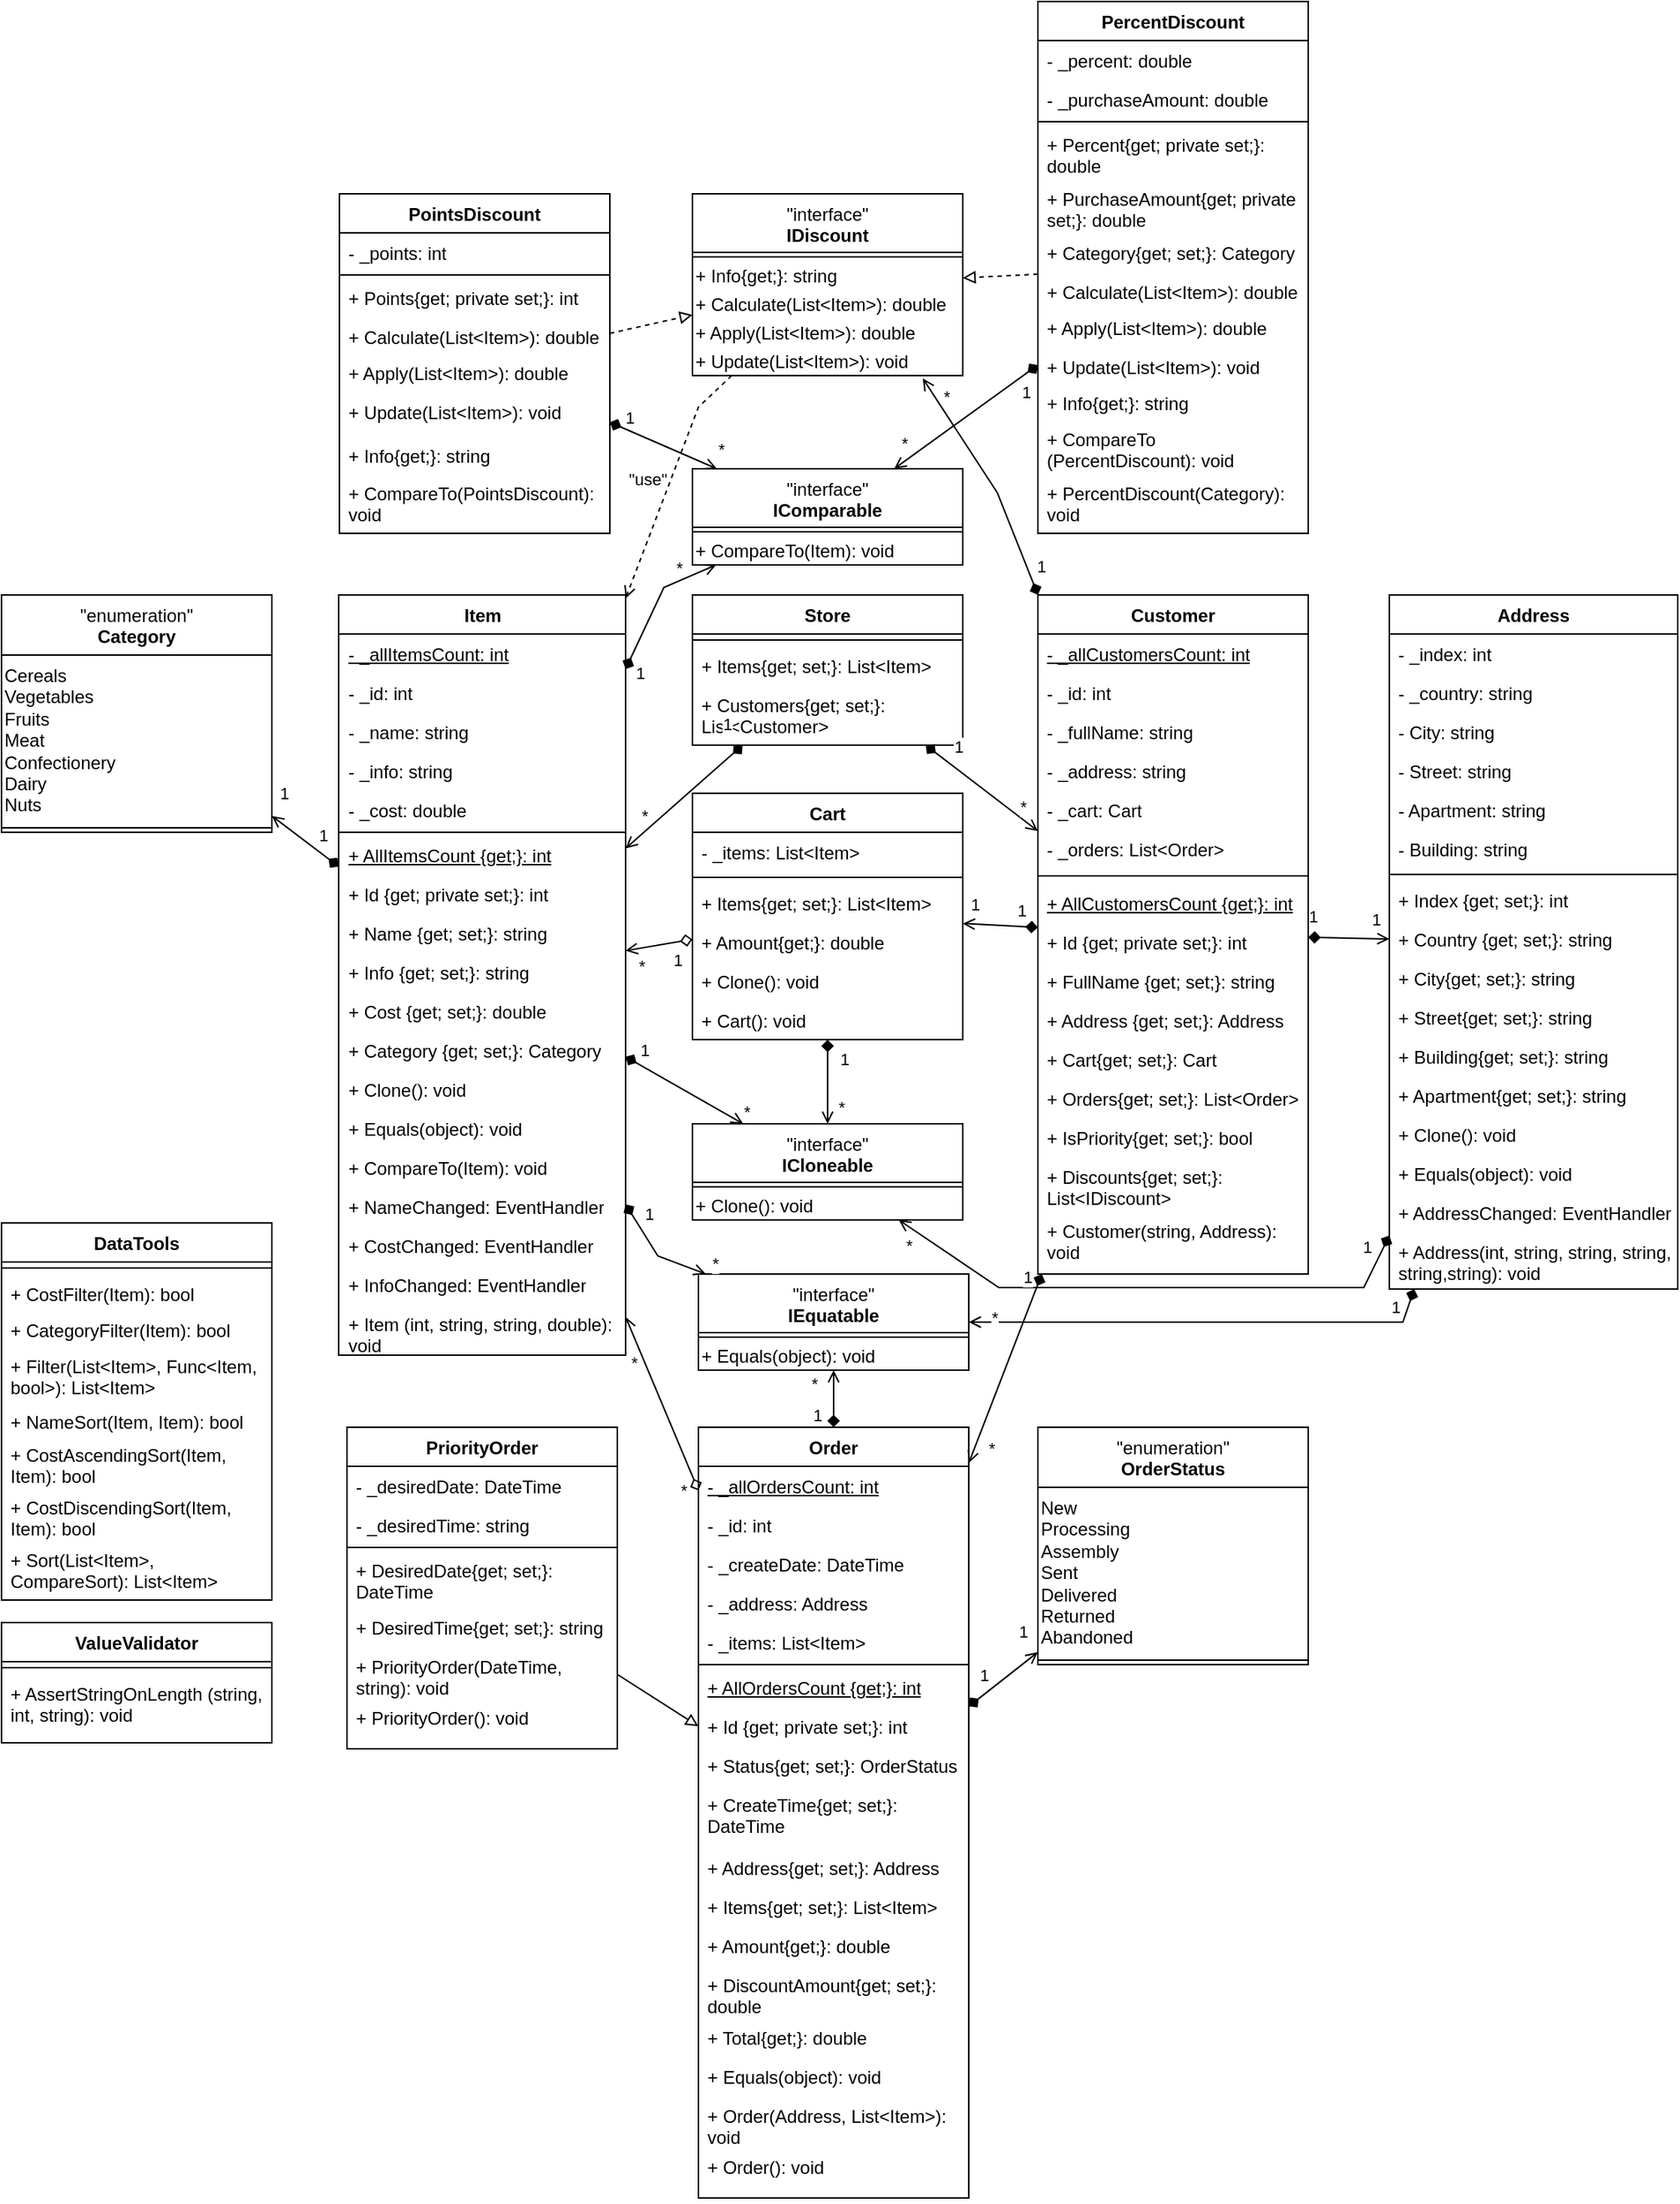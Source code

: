 <mxfile version="24.8.4" pages="3">
  <diagram name="Страница — 1" id="cyyqTEQfqlTlpgTbPCYP">
    <mxGraphModel dx="3003" dy="1850" grid="0" gridSize="10" guides="1" tooltips="1" connect="1" arrows="1" fold="1" page="0" pageScale="1" pageWidth="827" pageHeight="1169" math="0" shadow="0">
      <root>
        <mxCell id="0" />
        <mxCell id="1" parent="0" />
        <mxCell id="P8RmGeyfJjX2TALAqy8s-24" value="" style="endArrow=open;html=1;rounded=0;startArrow=diamond;startFill=1;endFill=0;" parent="1" source="ZHy04P8eJpB74Ytnu8nM-2" target="P8RmGeyfJjX2TALAqy8s-1" edge="1">
          <mxGeometry width="50" height="50" relative="1" as="geometry">
            <mxPoint x="908" y="592" as="sourcePoint" />
            <mxPoint x="461" y="-7" as="targetPoint" />
            <Array as="points">
              <mxPoint x="727" y="501" />
              <mxPoint x="484" y="501" />
            </Array>
          </mxGeometry>
        </mxCell>
        <mxCell id="P8RmGeyfJjX2TALAqy8s-25" value="1" style="edgeLabel;html=1;align=center;verticalAlign=middle;resizable=0;points=[];" parent="P8RmGeyfJjX2TALAqy8s-24" vertex="1" connectable="0">
          <mxGeometry x="-0.881" y="2" relative="1" as="geometry">
            <mxPoint x="-8" y="-13" as="offset" />
          </mxGeometry>
        </mxCell>
        <mxCell id="P8RmGeyfJjX2TALAqy8s-26" value="*" style="edgeLabel;html=1;align=center;verticalAlign=middle;resizable=0;points=[];" parent="P8RmGeyfJjX2TALAqy8s-24" vertex="1" connectable="0">
          <mxGeometry x="0.871" y="3" relative="1" as="geometry">
            <mxPoint x="-11" y="1" as="offset" />
          </mxGeometry>
        </mxCell>
        <mxCell id="aCuDsNtKosJYIBM2p1oK-1" value="Item" style="swimlane;fontStyle=1;align=center;verticalAlign=top;childLayout=stackLayout;horizontal=1;startSize=26;horizontalStack=0;resizeParent=1;resizeParentMax=0;resizeLast=0;collapsible=1;marginBottom=0;whiteSpace=wrap;html=1;" parent="1" vertex="1">
          <mxGeometry x="44.5" y="40" width="191" height="506" as="geometry">
            <mxRectangle x="190" y="80" width="100" height="30" as="alternateBounds" />
          </mxGeometry>
        </mxCell>
        <mxCell id="QynPRttyj65Tb2II5Nbg-6" value="&lt;u&gt;- _allItemsCount: int&lt;/u&gt;" style="text;strokeColor=none;fillColor=none;align=left;verticalAlign=top;spacingLeft=4;spacingRight=4;overflow=hidden;rotatable=0;points=[[0,0.5],[1,0.5]];portConstraint=eastwest;whiteSpace=wrap;html=1;" parent="aCuDsNtKosJYIBM2p1oK-1" vertex="1">
          <mxGeometry y="26" width="191" height="26" as="geometry" />
        </mxCell>
        <mxCell id="QynPRttyj65Tb2II5Nbg-7" value="- _id: int" style="text;strokeColor=none;fillColor=none;align=left;verticalAlign=top;spacingLeft=4;spacingRight=4;overflow=hidden;rotatable=0;points=[[0,0.5],[1,0.5]];portConstraint=eastwest;whiteSpace=wrap;html=1;" parent="aCuDsNtKosJYIBM2p1oK-1" vertex="1">
          <mxGeometry y="52" width="191" height="26" as="geometry" />
        </mxCell>
        <mxCell id="QynPRttyj65Tb2II5Nbg-8" value="- _name: string" style="text;strokeColor=none;fillColor=none;align=left;verticalAlign=top;spacingLeft=4;spacingRight=4;overflow=hidden;rotatable=0;points=[[0,0.5],[1,0.5]];portConstraint=eastwest;whiteSpace=wrap;html=1;" parent="aCuDsNtKosJYIBM2p1oK-1" vertex="1">
          <mxGeometry y="78" width="191" height="26" as="geometry" />
        </mxCell>
        <mxCell id="QynPRttyj65Tb2II5Nbg-9" value="- _info: string" style="text;strokeColor=none;fillColor=none;align=left;verticalAlign=top;spacingLeft=4;spacingRight=4;overflow=hidden;rotatable=0;points=[[0,0.5],[1,0.5]];portConstraint=eastwest;whiteSpace=wrap;html=1;" parent="aCuDsNtKosJYIBM2p1oK-1" vertex="1">
          <mxGeometry y="104" width="191" height="26" as="geometry" />
        </mxCell>
        <mxCell id="QynPRttyj65Tb2II5Nbg-10" value="- _cost: double" style="text;strokeColor=none;fillColor=none;align=left;verticalAlign=top;spacingLeft=4;spacingRight=4;overflow=hidden;rotatable=0;points=[[0,0.5],[1,0.5]];portConstraint=eastwest;whiteSpace=wrap;html=1;" parent="aCuDsNtKosJYIBM2p1oK-1" vertex="1">
          <mxGeometry y="130" width="191" height="26" as="geometry" />
        </mxCell>
        <mxCell id="aCuDsNtKosJYIBM2p1oK-3" value="" style="line;strokeWidth=1;fillColor=none;align=left;verticalAlign=middle;spacingTop=-1;spacingLeft=3;spacingRight=3;rotatable=0;labelPosition=right;points=[];portConstraint=eastwest;strokeColor=inherit;" parent="aCuDsNtKosJYIBM2p1oK-1" vertex="1">
          <mxGeometry y="156" width="191" height="4" as="geometry" />
        </mxCell>
        <mxCell id="aCuDsNtKosJYIBM2p1oK-4" value="&lt;u&gt;+ AllItemsCount {get;}: int&lt;/u&gt;" style="text;strokeColor=none;fillColor=none;align=left;verticalAlign=top;spacingLeft=4;spacingRight=4;overflow=hidden;rotatable=0;points=[[0,0.5],[1,0.5]];portConstraint=eastwest;whiteSpace=wrap;html=1;" parent="aCuDsNtKosJYIBM2p1oK-1" vertex="1">
          <mxGeometry y="160" width="191" height="26" as="geometry" />
        </mxCell>
        <mxCell id="aCuDsNtKosJYIBM2p1oK-12" value="+ Id {get; private set;}: int" style="text;strokeColor=none;fillColor=none;align=left;verticalAlign=top;spacingLeft=4;spacingRight=4;overflow=hidden;rotatable=0;points=[[0,0.5],[1,0.5]];portConstraint=eastwest;whiteSpace=wrap;html=1;" parent="aCuDsNtKosJYIBM2p1oK-1" vertex="1">
          <mxGeometry y="186" width="191" height="26" as="geometry" />
        </mxCell>
        <mxCell id="aCuDsNtKosJYIBM2p1oK-11" value="+ Name {get; set;}: string" style="text;strokeColor=none;fillColor=none;align=left;verticalAlign=top;spacingLeft=4;spacingRight=4;overflow=hidden;rotatable=0;points=[[0,0.5],[1,0.5]];portConstraint=eastwest;whiteSpace=wrap;html=1;" parent="aCuDsNtKosJYIBM2p1oK-1" vertex="1">
          <mxGeometry y="212" width="191" height="26" as="geometry" />
        </mxCell>
        <mxCell id="aCuDsNtKosJYIBM2p1oK-10" value="+ Info {get; set;}: string" style="text;strokeColor=none;fillColor=none;align=left;verticalAlign=top;spacingLeft=4;spacingRight=4;overflow=hidden;rotatable=0;points=[[0,0.5],[1,0.5]];portConstraint=eastwest;whiteSpace=wrap;html=1;" parent="aCuDsNtKosJYIBM2p1oK-1" vertex="1">
          <mxGeometry y="238" width="191" height="26" as="geometry" />
        </mxCell>
        <mxCell id="aCuDsNtKosJYIBM2p1oK-9" value="+ Cost {get; set;}: double" style="text;strokeColor=none;fillColor=none;align=left;verticalAlign=top;spacingLeft=4;spacingRight=4;overflow=hidden;rotatable=0;points=[[0,0.5],[1,0.5]];portConstraint=eastwest;whiteSpace=wrap;html=1;" parent="aCuDsNtKosJYIBM2p1oK-1" vertex="1">
          <mxGeometry y="264" width="191" height="26" as="geometry" />
        </mxCell>
        <mxCell id="ZHy04P8eJpB74Ytnu8nM-1" value="+ Category {get; set;}: Category" style="text;strokeColor=none;fillColor=none;align=left;verticalAlign=top;spacingLeft=4;spacingRight=4;overflow=hidden;rotatable=0;points=[[0,0.5],[1,0.5]];portConstraint=eastwest;whiteSpace=wrap;html=1;" parent="aCuDsNtKosJYIBM2p1oK-1" vertex="1">
          <mxGeometry y="290" width="191" height="26" as="geometry" />
        </mxCell>
        <mxCell id="P8RmGeyfJjX2TALAqy8s-7" value="+ Clone(): void" style="text;strokeColor=none;fillColor=none;align=left;verticalAlign=top;spacingLeft=4;spacingRight=4;overflow=hidden;rotatable=0;points=[[0,0.5],[1,0.5]];portConstraint=eastwest;whiteSpace=wrap;html=1;" parent="aCuDsNtKosJYIBM2p1oK-1" vertex="1">
          <mxGeometry y="316" width="191" height="26" as="geometry" />
        </mxCell>
        <mxCell id="P8RmGeyfJjX2TALAqy8s-8" value="+ Equals(object): void" style="text;strokeColor=none;fillColor=none;align=left;verticalAlign=top;spacingLeft=4;spacingRight=4;overflow=hidden;rotatable=0;points=[[0,0.5],[1,0.5]];portConstraint=eastwest;whiteSpace=wrap;html=1;" parent="aCuDsNtKosJYIBM2p1oK-1" vertex="1">
          <mxGeometry y="342" width="191" height="26" as="geometry" />
        </mxCell>
        <mxCell id="P8RmGeyfJjX2TALAqy8s-9" value="+ CompareTo(Item): void" style="text;strokeColor=none;fillColor=none;align=left;verticalAlign=top;spacingLeft=4;spacingRight=4;overflow=hidden;rotatable=0;points=[[0,0.5],[1,0.5]];portConstraint=eastwest;whiteSpace=wrap;html=1;" parent="aCuDsNtKosJYIBM2p1oK-1" vertex="1">
          <mxGeometry y="368" width="191" height="26" as="geometry" />
        </mxCell>
        <mxCell id="BFJLRmo-6LBlCreTwidp-2" value="+ NameChanged: EventHandler" style="text;strokeColor=none;fillColor=none;align=left;verticalAlign=top;spacingLeft=4;spacingRight=4;overflow=hidden;rotatable=0;points=[[0,0.5],[1,0.5]];portConstraint=eastwest;whiteSpace=wrap;html=1;" vertex="1" parent="aCuDsNtKosJYIBM2p1oK-1">
          <mxGeometry y="394" width="191" height="26" as="geometry" />
        </mxCell>
        <mxCell id="BFJLRmo-6LBlCreTwidp-3" value="+ CostChanged: EventHandler" style="text;strokeColor=none;fillColor=none;align=left;verticalAlign=top;spacingLeft=4;spacingRight=4;overflow=hidden;rotatable=0;points=[[0,0.5],[1,0.5]];portConstraint=eastwest;whiteSpace=wrap;html=1;" vertex="1" parent="aCuDsNtKosJYIBM2p1oK-1">
          <mxGeometry y="420" width="191" height="26" as="geometry" />
        </mxCell>
        <mxCell id="BFJLRmo-6LBlCreTwidp-4" value="+ InfoChanged: EventHandler" style="text;strokeColor=none;fillColor=none;align=left;verticalAlign=top;spacingLeft=4;spacingRight=4;overflow=hidden;rotatable=0;points=[[0,0.5],[1,0.5]];portConstraint=eastwest;whiteSpace=wrap;html=1;" vertex="1" parent="aCuDsNtKosJYIBM2p1oK-1">
          <mxGeometry y="446" width="191" height="26" as="geometry" />
        </mxCell>
        <mxCell id="QynPRttyj65Tb2II5Nbg-19" value="+ Item (int, string, string, double): void" style="text;strokeColor=none;fillColor=none;align=left;verticalAlign=top;spacingLeft=4;spacingRight=4;overflow=hidden;rotatable=0;points=[[0,0.5],[1,0.5]];portConstraint=eastwest;whiteSpace=wrap;html=1;" parent="aCuDsNtKosJYIBM2p1oK-1" vertex="1">
          <mxGeometry y="472" width="191" height="34" as="geometry" />
        </mxCell>
        <mxCell id="aCuDsNtKosJYIBM2p1oK-20" value="ValueValidator" style="swimlane;fontStyle=1;align=center;verticalAlign=top;childLayout=stackLayout;horizontal=1;startSize=26;horizontalStack=0;resizeParent=1;resizeParentMax=0;resizeLast=0;collapsible=1;marginBottom=0;whiteSpace=wrap;html=1;" parent="1" vertex="1">
          <mxGeometry x="-180" y="724" width="180" height="80" as="geometry">
            <mxRectangle x="190" y="80" width="100" height="30" as="alternateBounds" />
          </mxGeometry>
        </mxCell>
        <mxCell id="aCuDsNtKosJYIBM2p1oK-21" value="" style="line;strokeWidth=1;fillColor=none;align=left;verticalAlign=middle;spacingTop=-1;spacingLeft=3;spacingRight=3;rotatable=0;labelPosition=right;points=[];portConstraint=eastwest;strokeColor=inherit;" parent="aCuDsNtKosJYIBM2p1oK-20" vertex="1">
          <mxGeometry y="26" width="180" height="8" as="geometry" />
        </mxCell>
        <mxCell id="aCuDsNtKosJYIBM2p1oK-25" value="+ AssertStringOnLength (string, int, string): void" style="text;strokeColor=none;fillColor=none;align=left;verticalAlign=top;spacingLeft=4;spacingRight=4;overflow=hidden;rotatable=0;points=[[0,0.5],[1,0.5]];portConstraint=eastwest;whiteSpace=wrap;html=1;" parent="aCuDsNtKosJYIBM2p1oK-20" vertex="1">
          <mxGeometry y="34" width="180" height="46" as="geometry" />
        </mxCell>
        <mxCell id="ZHy04P8eJpB74Ytnu8nM-2" value="Address" style="swimlane;fontStyle=1;align=center;verticalAlign=top;childLayout=stackLayout;horizontal=1;startSize=26;horizontalStack=0;resizeParent=1;resizeParentMax=0;resizeLast=0;collapsible=1;marginBottom=0;whiteSpace=wrap;html=1;" parent="1" vertex="1">
          <mxGeometry x="744" y="40" width="192" height="462" as="geometry">
            <mxRectangle x="190" y="80" width="100" height="30" as="alternateBounds" />
          </mxGeometry>
        </mxCell>
        <mxCell id="QynPRttyj65Tb2II5Nbg-21" value="- _index: int" style="text;strokeColor=none;fillColor=none;align=left;verticalAlign=top;spacingLeft=4;spacingRight=4;overflow=hidden;rotatable=0;points=[[0,0.5],[1,0.5]];portConstraint=eastwest;whiteSpace=wrap;html=1;" parent="ZHy04P8eJpB74Ytnu8nM-2" vertex="1">
          <mxGeometry y="26" width="192" height="26" as="geometry" />
        </mxCell>
        <mxCell id="QynPRttyj65Tb2II5Nbg-22" value="- _country: string" style="text;strokeColor=none;fillColor=none;align=left;verticalAlign=top;spacingLeft=4;spacingRight=4;overflow=hidden;rotatable=0;points=[[0,0.5],[1,0.5]];portConstraint=eastwest;whiteSpace=wrap;html=1;" parent="ZHy04P8eJpB74Ytnu8nM-2" vertex="1">
          <mxGeometry y="52" width="192" height="26" as="geometry" />
        </mxCell>
        <mxCell id="QynPRttyj65Tb2II5Nbg-23" value="- City: string" style="text;strokeColor=none;fillColor=none;align=left;verticalAlign=top;spacingLeft=4;spacingRight=4;overflow=hidden;rotatable=0;points=[[0,0.5],[1,0.5]];portConstraint=eastwest;whiteSpace=wrap;html=1;" parent="ZHy04P8eJpB74Ytnu8nM-2" vertex="1">
          <mxGeometry y="78" width="192" height="26" as="geometry" />
        </mxCell>
        <mxCell id="QynPRttyj65Tb2II5Nbg-24" value="- Street: string" style="text;strokeColor=none;fillColor=none;align=left;verticalAlign=top;spacingLeft=4;spacingRight=4;overflow=hidden;rotatable=0;points=[[0,0.5],[1,0.5]];portConstraint=eastwest;whiteSpace=wrap;html=1;" parent="ZHy04P8eJpB74Ytnu8nM-2" vertex="1">
          <mxGeometry y="104" width="192" height="26" as="geometry" />
        </mxCell>
        <mxCell id="QynPRttyj65Tb2II5Nbg-26" value="- Apartment: string" style="text;strokeColor=none;fillColor=none;align=left;verticalAlign=top;spacingLeft=4;spacingRight=4;overflow=hidden;rotatable=0;points=[[0,0.5],[1,0.5]];portConstraint=eastwest;whiteSpace=wrap;html=1;" parent="ZHy04P8eJpB74Ytnu8nM-2" vertex="1">
          <mxGeometry y="130" width="192" height="26" as="geometry" />
        </mxCell>
        <mxCell id="QynPRttyj65Tb2II5Nbg-25" value="- Building: string" style="text;strokeColor=none;fillColor=none;align=left;verticalAlign=top;spacingLeft=4;spacingRight=4;overflow=hidden;rotatable=0;points=[[0,0.5],[1,0.5]];portConstraint=eastwest;whiteSpace=wrap;html=1;" parent="ZHy04P8eJpB74Ytnu8nM-2" vertex="1">
          <mxGeometry y="156" width="192" height="26" as="geometry" />
        </mxCell>
        <mxCell id="ZHy04P8eJpB74Ytnu8nM-3" value="" style="line;strokeWidth=1;fillColor=none;align=left;verticalAlign=middle;spacingTop=-1;spacingLeft=3;spacingRight=3;rotatable=0;labelPosition=right;points=[];portConstraint=eastwest;strokeColor=inherit;" parent="ZHy04P8eJpB74Ytnu8nM-2" vertex="1">
          <mxGeometry y="182" width="192" height="8" as="geometry" />
        </mxCell>
        <mxCell id="ZHy04P8eJpB74Ytnu8nM-4" value="+ Index {get; set;}: int" style="text;strokeColor=none;fillColor=none;align=left;verticalAlign=top;spacingLeft=4;spacingRight=4;overflow=hidden;rotatable=0;points=[[0,0.5],[1,0.5]];portConstraint=eastwest;whiteSpace=wrap;html=1;" parent="ZHy04P8eJpB74Ytnu8nM-2" vertex="1">
          <mxGeometry y="190" width="192" height="26" as="geometry" />
        </mxCell>
        <mxCell id="ZHy04P8eJpB74Ytnu8nM-5" value="+ Country {get; set;}: string" style="text;strokeColor=none;fillColor=none;align=left;verticalAlign=top;spacingLeft=4;spacingRight=4;overflow=hidden;rotatable=0;points=[[0,0.5],[1,0.5]];portConstraint=eastwest;whiteSpace=wrap;html=1;" parent="ZHy04P8eJpB74Ytnu8nM-2" vertex="1">
          <mxGeometry y="216" width="192" height="26" as="geometry" />
        </mxCell>
        <mxCell id="ZHy04P8eJpB74Ytnu8nM-6" value="+ City{get; set;}: string" style="text;strokeColor=none;fillColor=none;align=left;verticalAlign=top;spacingLeft=4;spacingRight=4;overflow=hidden;rotatable=0;points=[[0,0.5],[1,0.5]];portConstraint=eastwest;whiteSpace=wrap;html=1;" parent="ZHy04P8eJpB74Ytnu8nM-2" vertex="1">
          <mxGeometry y="242" width="192" height="26" as="geometry" />
        </mxCell>
        <mxCell id="ZHy04P8eJpB74Ytnu8nM-7" value="+ Street{get; set;}: string" style="text;strokeColor=none;fillColor=none;align=left;verticalAlign=top;spacingLeft=4;spacingRight=4;overflow=hidden;rotatable=0;points=[[0,0.5],[1,0.5]];portConstraint=eastwest;whiteSpace=wrap;html=1;" parent="ZHy04P8eJpB74Ytnu8nM-2" vertex="1">
          <mxGeometry y="268" width="192" height="26" as="geometry" />
        </mxCell>
        <mxCell id="ZHy04P8eJpB74Ytnu8nM-9" value="+ Building{get; set;}: string" style="text;strokeColor=none;fillColor=none;align=left;verticalAlign=top;spacingLeft=4;spacingRight=4;overflow=hidden;rotatable=0;points=[[0,0.5],[1,0.5]];portConstraint=eastwest;whiteSpace=wrap;html=1;" parent="ZHy04P8eJpB74Ytnu8nM-2" vertex="1">
          <mxGeometry y="294" width="192" height="26" as="geometry" />
        </mxCell>
        <mxCell id="ZHy04P8eJpB74Ytnu8nM-10" value="+ Apartment{get; set;}: string" style="text;strokeColor=none;fillColor=none;align=left;verticalAlign=top;spacingLeft=4;spacingRight=4;overflow=hidden;rotatable=0;points=[[0,0.5],[1,0.5]];portConstraint=eastwest;whiteSpace=wrap;html=1;" parent="ZHy04P8eJpB74Ytnu8nM-2" vertex="1">
          <mxGeometry y="320" width="192" height="26" as="geometry" />
        </mxCell>
        <mxCell id="P8RmGeyfJjX2TALAqy8s-10" value="+ Clone(): void" style="text;strokeColor=none;fillColor=none;align=left;verticalAlign=top;spacingLeft=4;spacingRight=4;overflow=hidden;rotatable=0;points=[[0,0.5],[1,0.5]];portConstraint=eastwest;whiteSpace=wrap;html=1;" parent="ZHy04P8eJpB74Ytnu8nM-2" vertex="1">
          <mxGeometry y="346" width="192" height="26" as="geometry" />
        </mxCell>
        <mxCell id="P8RmGeyfJjX2TALAqy8s-11" value="+ Equals(object): void" style="text;strokeColor=none;fillColor=none;align=left;verticalAlign=top;spacingLeft=4;spacingRight=4;overflow=hidden;rotatable=0;points=[[0,0.5],[1,0.5]];portConstraint=eastwest;whiteSpace=wrap;html=1;" parent="ZHy04P8eJpB74Ytnu8nM-2" vertex="1">
          <mxGeometry y="372" width="192" height="26" as="geometry" />
        </mxCell>
        <mxCell id="BFJLRmo-6LBlCreTwidp-1" value="+ AddressChanged: EventHandler" style="text;strokeColor=none;fillColor=none;align=left;verticalAlign=top;spacingLeft=4;spacingRight=4;overflow=hidden;rotatable=0;points=[[0,0.5],[1,0.5]];portConstraint=eastwest;whiteSpace=wrap;html=1;" vertex="1" parent="ZHy04P8eJpB74Ytnu8nM-2">
          <mxGeometry y="398" width="192" height="26" as="geometry" />
        </mxCell>
        <mxCell id="f7RbkkvlJwdS8XxNwNuT-8" value="+ Address(int, string, string, string, string,string): void" style="text;strokeColor=none;fillColor=none;align=left;verticalAlign=top;spacingLeft=4;spacingRight=4;overflow=hidden;rotatable=0;points=[[0,0.5],[1,0.5]];portConstraint=eastwest;whiteSpace=wrap;html=1;" parent="ZHy04P8eJpB74Ytnu8nM-2" vertex="1">
          <mxGeometry y="424" width="192" height="38" as="geometry" />
        </mxCell>
        <mxCell id="ZHy04P8eJpB74Ytnu8nM-11" value="" style="endArrow=open;html=1;rounded=0;startArrow=diamond;startFill=1;endFill=0;" parent="1" source="aCuDsNtKosJYIBM2p1oK-13" target="ZHy04P8eJpB74Ytnu8nM-2" edge="1">
          <mxGeometry width="50" height="50" relative="1" as="geometry">
            <mxPoint x="450" y="280" as="sourcePoint" />
            <mxPoint x="500" y="230" as="targetPoint" />
          </mxGeometry>
        </mxCell>
        <mxCell id="ZHy04P8eJpB74Ytnu8nM-12" value="1" style="edgeLabel;html=1;align=center;verticalAlign=middle;resizable=0;points=[];" parent="ZHy04P8eJpB74Ytnu8nM-11" vertex="1" connectable="0">
          <mxGeometry x="-0.881" y="2" relative="1" as="geometry">
            <mxPoint y="-12" as="offset" />
          </mxGeometry>
        </mxCell>
        <mxCell id="ZHy04P8eJpB74Ytnu8nM-13" value="1" style="edgeLabel;html=1;align=center;verticalAlign=middle;resizable=0;points=[];" parent="ZHy04P8eJpB74Ytnu8nM-11" vertex="1" connectable="0">
          <mxGeometry x="0.871" y="3" relative="1" as="geometry">
            <mxPoint x="-6" y="-10" as="offset" />
          </mxGeometry>
        </mxCell>
        <mxCell id="ZHy04P8eJpB74Ytnu8nM-14" value="Store" style="swimlane;fontStyle=1;align=center;verticalAlign=top;childLayout=stackLayout;horizontal=1;startSize=26;horizontalStack=0;resizeParent=1;resizeParentMax=0;resizeLast=0;collapsible=1;marginBottom=0;whiteSpace=wrap;html=1;" parent="1" vertex="1">
          <mxGeometry x="280" y="40" width="180" height="100" as="geometry">
            <mxRectangle x="190" y="80" width="100" height="30" as="alternateBounds" />
          </mxGeometry>
        </mxCell>
        <mxCell id="ZHy04P8eJpB74Ytnu8nM-15" value="" style="line;strokeWidth=1;fillColor=none;align=left;verticalAlign=middle;spacingTop=-1;spacingLeft=3;spacingRight=3;rotatable=0;labelPosition=right;points=[];portConstraint=eastwest;strokeColor=inherit;" parent="ZHy04P8eJpB74Ytnu8nM-14" vertex="1">
          <mxGeometry y="26" width="180" height="8" as="geometry" />
        </mxCell>
        <mxCell id="ZHy04P8eJpB74Ytnu8nM-18" value="+ Items{get; set;}: List&amp;lt;Item&amp;gt;" style="text;strokeColor=none;fillColor=none;align=left;verticalAlign=top;spacingLeft=4;spacingRight=4;overflow=hidden;rotatable=0;points=[[0,0.5],[1,0.5]];portConstraint=eastwest;whiteSpace=wrap;html=1;" parent="ZHy04P8eJpB74Ytnu8nM-14" vertex="1">
          <mxGeometry y="34" width="180" height="26" as="geometry" />
        </mxCell>
        <mxCell id="ZHy04P8eJpB74Ytnu8nM-19" value="+ Customers{get; set;}: List&amp;lt;Customer&amp;gt;" style="text;strokeColor=none;fillColor=none;align=left;verticalAlign=top;spacingLeft=4;spacingRight=4;overflow=hidden;rotatable=0;points=[[0,0.5],[1,0.5]];portConstraint=eastwest;whiteSpace=wrap;html=1;" parent="ZHy04P8eJpB74Ytnu8nM-14" vertex="1">
          <mxGeometry y="60" width="180" height="40" as="geometry" />
        </mxCell>
        <mxCell id="ZHy04P8eJpB74Ytnu8nM-21" value="" style="endArrow=open;html=1;rounded=0;startArrow=diamond;startFill=1;endFill=0;" parent="1" source="ZHy04P8eJpB74Ytnu8nM-14" target="aCuDsNtKosJYIBM2p1oK-13" edge="1">
          <mxGeometry width="50" height="50" relative="1" as="geometry">
            <mxPoint x="700" y="142" as="sourcePoint" />
            <mxPoint x="770" y="143" as="targetPoint" />
          </mxGeometry>
        </mxCell>
        <mxCell id="ZHy04P8eJpB74Ytnu8nM-22" value="1" style="edgeLabel;html=1;align=center;verticalAlign=middle;resizable=0;points=[];" parent="ZHy04P8eJpB74Ytnu8nM-21" vertex="1" connectable="0">
          <mxGeometry x="-0.881" y="2" relative="1" as="geometry">
            <mxPoint x="16" y="-1" as="offset" />
          </mxGeometry>
        </mxCell>
        <mxCell id="ZHy04P8eJpB74Ytnu8nM-23" value="*" style="edgeLabel;html=1;align=center;verticalAlign=middle;resizable=0;points=[];" parent="ZHy04P8eJpB74Ytnu8nM-21" vertex="1" connectable="0">
          <mxGeometry x="0.871" y="3" relative="1" as="geometry">
            <mxPoint x="-7" y="-10" as="offset" />
          </mxGeometry>
        </mxCell>
        <mxCell id="ZHy04P8eJpB74Ytnu8nM-24" value="" style="endArrow=open;html=1;rounded=0;startArrow=diamond;startFill=1;endFill=0;" parent="1" source="ZHy04P8eJpB74Ytnu8nM-14" target="aCuDsNtKosJYIBM2p1oK-1" edge="1">
          <mxGeometry width="50" height="50" relative="1" as="geometry">
            <mxPoint x="710" y="152" as="sourcePoint" />
            <mxPoint x="360" y="180" as="targetPoint" />
          </mxGeometry>
        </mxCell>
        <mxCell id="ZHy04P8eJpB74Ytnu8nM-25" value="1" style="edgeLabel;html=1;align=center;verticalAlign=middle;resizable=0;points=[];" parent="ZHy04P8eJpB74Ytnu8nM-24" vertex="1" connectable="0">
          <mxGeometry x="-0.881" y="2" relative="1" as="geometry">
            <mxPoint x="-7" y="-20" as="offset" />
          </mxGeometry>
        </mxCell>
        <mxCell id="ZHy04P8eJpB74Ytnu8nM-26" value="*" style="edgeLabel;html=1;align=center;verticalAlign=middle;resizable=0;points=[];" parent="ZHy04P8eJpB74Ytnu8nM-24" vertex="1" connectable="0">
          <mxGeometry x="0.871" y="3" relative="1" as="geometry">
            <mxPoint x="5" y="-20" as="offset" />
          </mxGeometry>
        </mxCell>
        <mxCell id="QynPRttyj65Tb2II5Nbg-27" value="&lt;div&gt;&lt;span style=&quot;font-weight: normal;&quot;&gt;&quot;enumeration&quot;&lt;/span&gt;&lt;/div&gt;Category" style="swimlane;fontStyle=1;align=center;verticalAlign=top;childLayout=stackLayout;horizontal=1;startSize=40;horizontalStack=0;resizeParent=1;resizeParentMax=0;resizeLast=0;collapsible=1;marginBottom=0;whiteSpace=wrap;html=1;" parent="1" vertex="1">
          <mxGeometry x="-180" y="40" width="180" height="158" as="geometry">
            <mxRectangle x="-180" y="40" width="100" height="30" as="alternateBounds" />
          </mxGeometry>
        </mxCell>
        <mxCell id="QynPRttyj65Tb2II5Nbg-41" value="Cereals&#xa;Vegetables&#xa;Fruits&#xa;Meat&#xa;Confectionery&#xa;Dairy&#xa;Nuts" style="text;whiteSpace=wrap;" parent="QynPRttyj65Tb2II5Nbg-27" vertex="1">
          <mxGeometry y="40" width="180" height="112" as="geometry" />
        </mxCell>
        <mxCell id="QynPRttyj65Tb2II5Nbg-33" value="" style="line;strokeWidth=1;fillColor=none;align=left;verticalAlign=middle;spacingTop=-1;spacingLeft=3;spacingRight=3;rotatable=0;labelPosition=right;points=[];portConstraint=eastwest;strokeColor=inherit;" parent="QynPRttyj65Tb2II5Nbg-27" vertex="1">
          <mxGeometry y="152" width="180" height="6" as="geometry" />
        </mxCell>
        <mxCell id="QynPRttyj65Tb2II5Nbg-42" value="" style="endArrow=open;html=1;rounded=0;startArrow=diamond;startFill=1;endFill=0;" parent="1" source="aCuDsNtKosJYIBM2p1oK-1" target="QynPRttyj65Tb2II5Nbg-27" edge="1">
          <mxGeometry width="50" height="50" relative="1" as="geometry">
            <mxPoint x="290" y="147" as="sourcePoint" />
            <mxPoint x="230" y="178" as="targetPoint" />
          </mxGeometry>
        </mxCell>
        <mxCell id="QynPRttyj65Tb2II5Nbg-43" value="1" style="edgeLabel;html=1;align=center;verticalAlign=middle;resizable=0;points=[];" parent="QynPRttyj65Tb2II5Nbg-42" vertex="1" connectable="0">
          <mxGeometry x="-0.881" y="2" relative="1" as="geometry">
            <mxPoint x="-7" y="-20" as="offset" />
          </mxGeometry>
        </mxCell>
        <mxCell id="QynPRttyj65Tb2II5Nbg-44" value="1" style="edgeLabel;html=1;align=center;verticalAlign=middle;resizable=0;points=[];" parent="QynPRttyj65Tb2II5Nbg-42" vertex="1" connectable="0">
          <mxGeometry x="0.871" y="3" relative="1" as="geometry">
            <mxPoint x="7" y="-20" as="offset" />
          </mxGeometry>
        </mxCell>
        <mxCell id="Qz9nzRmwoUxgpBmi1oMf-1" value="Cart" style="swimlane;fontStyle=1;align=center;verticalAlign=top;childLayout=stackLayout;horizontal=1;startSize=26;horizontalStack=0;resizeParent=1;resizeParentMax=0;resizeLast=0;collapsible=1;marginBottom=0;whiteSpace=wrap;html=1;" parent="1" vertex="1">
          <mxGeometry x="280" y="172" width="180" height="164" as="geometry">
            <mxRectangle x="190" y="80" width="100" height="30" as="alternateBounds" />
          </mxGeometry>
        </mxCell>
        <mxCell id="Qz9nzRmwoUxgpBmi1oMf-2" value="- _items: List&amp;lt;Item&amp;gt;" style="text;strokeColor=none;fillColor=none;align=left;verticalAlign=top;spacingLeft=4;spacingRight=4;overflow=hidden;rotatable=0;points=[[0,0.5],[1,0.5]];portConstraint=eastwest;whiteSpace=wrap;html=1;" parent="Qz9nzRmwoUxgpBmi1oMf-1" vertex="1">
          <mxGeometry y="26" width="180" height="26" as="geometry" />
        </mxCell>
        <mxCell id="Qz9nzRmwoUxgpBmi1oMf-8" value="" style="line;strokeWidth=1;fillColor=none;align=left;verticalAlign=middle;spacingTop=-1;spacingLeft=3;spacingRight=3;rotatable=0;labelPosition=right;points=[];portConstraint=eastwest;strokeColor=inherit;" parent="Qz9nzRmwoUxgpBmi1oMf-1" vertex="1">
          <mxGeometry y="52" width="180" height="8" as="geometry" />
        </mxCell>
        <mxCell id="Qz9nzRmwoUxgpBmi1oMf-9" value="+ Items{get; set;}: List&amp;lt;Item&amp;gt;" style="text;strokeColor=none;fillColor=none;align=left;verticalAlign=top;spacingLeft=4;spacingRight=4;overflow=hidden;rotatable=0;points=[[0,0.5],[1,0.5]];portConstraint=eastwest;whiteSpace=wrap;html=1;" parent="Qz9nzRmwoUxgpBmi1oMf-1" vertex="1">
          <mxGeometry y="60" width="180" height="26" as="geometry" />
        </mxCell>
        <mxCell id="Qz9nzRmwoUxgpBmi1oMf-10" value="+ Amount{get;}: double" style="text;strokeColor=none;fillColor=none;align=left;verticalAlign=top;spacingLeft=4;spacingRight=4;overflow=hidden;rotatable=0;points=[[0,0.5],[1,0.5]];portConstraint=eastwest;whiteSpace=wrap;html=1;" parent="Qz9nzRmwoUxgpBmi1oMf-1" vertex="1">
          <mxGeometry y="86" width="180" height="26" as="geometry" />
        </mxCell>
        <mxCell id="Qz9nzRmwoUxgpBmi1oMf-14" value="+ Clone(): void" style="text;strokeColor=none;fillColor=none;align=left;verticalAlign=top;spacingLeft=4;spacingRight=4;overflow=hidden;rotatable=0;points=[[0,0.5],[1,0.5]];portConstraint=eastwest;whiteSpace=wrap;html=1;" parent="Qz9nzRmwoUxgpBmi1oMf-1" vertex="1">
          <mxGeometry y="112" width="180" height="26" as="geometry" />
        </mxCell>
        <mxCell id="P8RmGeyfJjX2TALAqy8s-13" value="+ Cart(): void" style="text;strokeColor=none;fillColor=none;align=left;verticalAlign=top;spacingLeft=4;spacingRight=4;overflow=hidden;rotatable=0;points=[[0,0.5],[1,0.5]];portConstraint=eastwest;whiteSpace=wrap;html=1;" parent="Qz9nzRmwoUxgpBmi1oMf-1" vertex="1">
          <mxGeometry y="138" width="180" height="26" as="geometry" />
        </mxCell>
        <mxCell id="Qz9nzRmwoUxgpBmi1oMf-15" value="" style="endArrow=open;html=1;rounded=0;startArrow=diamond;startFill=1;endFill=0;" parent="1" source="aCuDsNtKosJYIBM2p1oK-13" target="Qz9nzRmwoUxgpBmi1oMf-1" edge="1">
          <mxGeometry width="50" height="50" relative="1" as="geometry">
            <mxPoint x="480" y="190" as="sourcePoint" />
            <mxPoint x="480" y="250" as="targetPoint" />
          </mxGeometry>
        </mxCell>
        <mxCell id="Qz9nzRmwoUxgpBmi1oMf-16" value="1" style="edgeLabel;html=1;align=center;verticalAlign=middle;resizable=0;points=[];" parent="Qz9nzRmwoUxgpBmi1oMf-15" vertex="1" connectable="0">
          <mxGeometry x="-0.881" y="2" relative="1" as="geometry">
            <mxPoint x="-8" y="-13" as="offset" />
          </mxGeometry>
        </mxCell>
        <mxCell id="Qz9nzRmwoUxgpBmi1oMf-17" value="1" style="edgeLabel;html=1;align=center;verticalAlign=middle;resizable=0;points=[];" parent="Qz9nzRmwoUxgpBmi1oMf-15" vertex="1" connectable="0">
          <mxGeometry x="0.871" y="3" relative="1" as="geometry">
            <mxPoint x="5" y="-16" as="offset" />
          </mxGeometry>
        </mxCell>
        <mxCell id="Qz9nzRmwoUxgpBmi1oMf-18" value="Order" style="swimlane;fontStyle=1;align=center;verticalAlign=top;childLayout=stackLayout;horizontal=1;startSize=26;horizontalStack=0;resizeParent=1;resizeParentMax=0;resizeLast=0;collapsible=1;marginBottom=0;whiteSpace=wrap;html=1;" parent="1" vertex="1">
          <mxGeometry x="284" y="594" width="180" height="513" as="geometry">
            <mxRectangle x="190" y="80" width="100" height="30" as="alternateBounds" />
          </mxGeometry>
        </mxCell>
        <mxCell id="Qz9nzRmwoUxgpBmi1oMf-19" value="&lt;u&gt;- _allOrdersCount: int&lt;/u&gt;" style="text;strokeColor=none;fillColor=none;align=left;verticalAlign=top;spacingLeft=4;spacingRight=4;overflow=hidden;rotatable=0;points=[[0,0.5],[1,0.5]];portConstraint=eastwest;whiteSpace=wrap;html=1;" parent="Qz9nzRmwoUxgpBmi1oMf-18" vertex="1">
          <mxGeometry y="26" width="180" height="26" as="geometry" />
        </mxCell>
        <mxCell id="Qz9nzRmwoUxgpBmi1oMf-20" value="- _id: int" style="text;strokeColor=none;fillColor=none;align=left;verticalAlign=top;spacingLeft=4;spacingRight=4;overflow=hidden;rotatable=0;points=[[0,0.5],[1,0.5]];portConstraint=eastwest;whiteSpace=wrap;html=1;" parent="Qz9nzRmwoUxgpBmi1oMf-18" vertex="1">
          <mxGeometry y="52" width="180" height="26" as="geometry" />
        </mxCell>
        <mxCell id="Qz9nzRmwoUxgpBmi1oMf-21" value="- _createDate: DateTime" style="text;strokeColor=none;fillColor=none;align=left;verticalAlign=top;spacingLeft=4;spacingRight=4;overflow=hidden;rotatable=0;points=[[0,0.5],[1,0.5]];portConstraint=eastwest;whiteSpace=wrap;html=1;" parent="Qz9nzRmwoUxgpBmi1oMf-18" vertex="1">
          <mxGeometry y="78" width="180" height="26" as="geometry" />
        </mxCell>
        <mxCell id="Qz9nzRmwoUxgpBmi1oMf-22" value="- _address: Address" style="text;strokeColor=none;fillColor=none;align=left;verticalAlign=top;spacingLeft=4;spacingRight=4;overflow=hidden;rotatable=0;points=[[0,0.5],[1,0.5]];portConstraint=eastwest;whiteSpace=wrap;html=1;" parent="Qz9nzRmwoUxgpBmi1oMf-18" vertex="1">
          <mxGeometry y="104" width="180" height="26" as="geometry" />
        </mxCell>
        <mxCell id="Qz9nzRmwoUxgpBmi1oMf-23" value="- _items: List&amp;lt;Item&amp;gt;" style="text;strokeColor=none;fillColor=none;align=left;verticalAlign=top;spacingLeft=4;spacingRight=4;overflow=hidden;rotatable=0;points=[[0,0.5],[1,0.5]];portConstraint=eastwest;whiteSpace=wrap;html=1;" parent="Qz9nzRmwoUxgpBmi1oMf-18" vertex="1">
          <mxGeometry y="130" width="180" height="26" as="geometry" />
        </mxCell>
        <mxCell id="Qz9nzRmwoUxgpBmi1oMf-24" value="" style="line;strokeWidth=1;fillColor=none;align=left;verticalAlign=middle;spacingTop=-1;spacingLeft=3;spacingRight=3;rotatable=0;labelPosition=right;points=[];portConstraint=eastwest;strokeColor=inherit;" parent="Qz9nzRmwoUxgpBmi1oMf-18" vertex="1">
          <mxGeometry y="156" width="180" height="4" as="geometry" />
        </mxCell>
        <mxCell id="Qz9nzRmwoUxgpBmi1oMf-25" value="&lt;u&gt;+ AllOrdersCount {get;}: int&lt;/u&gt;" style="text;strokeColor=none;fillColor=none;align=left;verticalAlign=top;spacingLeft=4;spacingRight=4;overflow=hidden;rotatable=0;points=[[0,0.5],[1,0.5]];portConstraint=eastwest;whiteSpace=wrap;html=1;" parent="Qz9nzRmwoUxgpBmi1oMf-18" vertex="1">
          <mxGeometry y="160" width="180" height="26" as="geometry" />
        </mxCell>
        <mxCell id="Qz9nzRmwoUxgpBmi1oMf-26" value="+ Id {get; private set;}: int" style="text;strokeColor=none;fillColor=none;align=left;verticalAlign=top;spacingLeft=4;spacingRight=4;overflow=hidden;rotatable=0;points=[[0,0.5],[1,0.5]];portConstraint=eastwest;whiteSpace=wrap;html=1;" parent="Qz9nzRmwoUxgpBmi1oMf-18" vertex="1">
          <mxGeometry y="186" width="180" height="26" as="geometry" />
        </mxCell>
        <mxCell id="Qz9nzRmwoUxgpBmi1oMf-27" value="+ Status{get; set;}: OrderStatus" style="text;strokeColor=none;fillColor=none;align=left;verticalAlign=top;spacingLeft=4;spacingRight=4;overflow=hidden;rotatable=0;points=[[0,0.5],[1,0.5]];portConstraint=eastwest;whiteSpace=wrap;html=1;" parent="Qz9nzRmwoUxgpBmi1oMf-18" vertex="1">
          <mxGeometry y="212" width="180" height="26" as="geometry" />
        </mxCell>
        <mxCell id="Qz9nzRmwoUxgpBmi1oMf-28" value="+ CreateTime{get; set;}: DateTime" style="text;strokeColor=none;fillColor=none;align=left;verticalAlign=top;spacingLeft=4;spacingRight=4;overflow=hidden;rotatable=0;points=[[0,0.5],[1,0.5]];portConstraint=eastwest;whiteSpace=wrap;html=1;" parent="Qz9nzRmwoUxgpBmi1oMf-18" vertex="1">
          <mxGeometry y="238" width="180" height="42" as="geometry" />
        </mxCell>
        <mxCell id="Qz9nzRmwoUxgpBmi1oMf-29" value="+ Address{get; set;}: Address" style="text;strokeColor=none;fillColor=none;align=left;verticalAlign=top;spacingLeft=4;spacingRight=4;overflow=hidden;rotatable=0;points=[[0,0.5],[1,0.5]];portConstraint=eastwest;whiteSpace=wrap;html=1;" parent="Qz9nzRmwoUxgpBmi1oMf-18" vertex="1">
          <mxGeometry y="280" width="180" height="26" as="geometry" />
        </mxCell>
        <mxCell id="Qz9nzRmwoUxgpBmi1oMf-30" value="+ Items{get; set;}: List&amp;lt;Item&amp;gt;" style="text;strokeColor=none;fillColor=none;align=left;verticalAlign=top;spacingLeft=4;spacingRight=4;overflow=hidden;rotatable=0;points=[[0,0.5],[1,0.5]];portConstraint=eastwest;whiteSpace=wrap;html=1;" parent="Qz9nzRmwoUxgpBmi1oMf-18" vertex="1">
          <mxGeometry y="306" width="180" height="26" as="geometry" />
        </mxCell>
        <mxCell id="Qz9nzRmwoUxgpBmi1oMf-38" value="+ Amount{get;}: double" style="text;strokeColor=none;fillColor=none;align=left;verticalAlign=top;spacingLeft=4;spacingRight=4;overflow=hidden;rotatable=0;points=[[0,0.5],[1,0.5]];portConstraint=eastwest;whiteSpace=wrap;html=1;" parent="Qz9nzRmwoUxgpBmi1oMf-18" vertex="1">
          <mxGeometry y="332" width="180" height="26" as="geometry" />
        </mxCell>
        <mxCell id="f7RbkkvlJwdS8XxNwNuT-1" value="+ DiscountAmount{get; set;}: double" style="text;strokeColor=none;fillColor=none;align=left;verticalAlign=top;spacingLeft=4;spacingRight=4;overflow=hidden;rotatable=0;points=[[0,0.5],[1,0.5]];portConstraint=eastwest;whiteSpace=wrap;html=1;" parent="Qz9nzRmwoUxgpBmi1oMf-18" vertex="1">
          <mxGeometry y="358" width="180" height="35" as="geometry" />
        </mxCell>
        <mxCell id="f7RbkkvlJwdS8XxNwNuT-2" value="+ Total{get;}: double" style="text;strokeColor=none;fillColor=none;align=left;verticalAlign=top;spacingLeft=4;spacingRight=4;overflow=hidden;rotatable=0;points=[[0,0.5],[1,0.5]];portConstraint=eastwest;whiteSpace=wrap;html=1;" parent="Qz9nzRmwoUxgpBmi1oMf-18" vertex="1">
          <mxGeometry y="393" width="180" height="26" as="geometry" />
        </mxCell>
        <mxCell id="P8RmGeyfJjX2TALAqy8s-14" value="+ Equals(object): void" style="text;strokeColor=none;fillColor=none;align=left;verticalAlign=top;spacingLeft=4;spacingRight=4;overflow=hidden;rotatable=0;points=[[0,0.5],[1,0.5]];portConstraint=eastwest;whiteSpace=wrap;html=1;" parent="Qz9nzRmwoUxgpBmi1oMf-18" vertex="1">
          <mxGeometry y="419" width="180" height="26" as="geometry" />
        </mxCell>
        <mxCell id="Qz9nzRmwoUxgpBmi1oMf-31" value="+ Order(Address, List&amp;lt;Item&amp;gt;): void" style="text;strokeColor=none;fillColor=none;align=left;verticalAlign=top;spacingLeft=4;spacingRight=4;overflow=hidden;rotatable=0;points=[[0,0.5],[1,0.5]];portConstraint=eastwest;whiteSpace=wrap;html=1;" parent="Qz9nzRmwoUxgpBmi1oMf-18" vertex="1">
          <mxGeometry y="445" width="180" height="34" as="geometry" />
        </mxCell>
        <mxCell id="bZa3AI3KAm7vnJce9qCK-17" value="+ Order(): void" style="text;strokeColor=none;fillColor=none;align=left;verticalAlign=top;spacingLeft=4;spacingRight=4;overflow=hidden;rotatable=0;points=[[0,0.5],[1,0.5]];portConstraint=eastwest;whiteSpace=wrap;html=1;" parent="Qz9nzRmwoUxgpBmi1oMf-18" vertex="1">
          <mxGeometry y="479" width="180" height="34" as="geometry" />
        </mxCell>
        <mxCell id="Qz9nzRmwoUxgpBmi1oMf-39" value="" style="endArrow=open;html=1;rounded=0;startArrow=diamond;startFill=1;endFill=0;" parent="1" source="aCuDsNtKosJYIBM2p1oK-13" target="Qz9nzRmwoUxgpBmi1oMf-18" edge="1">
          <mxGeometry width="50" height="50" relative="1" as="geometry">
            <mxPoint x="700" y="407" as="sourcePoint" />
            <mxPoint x="752" y="500" as="targetPoint" />
          </mxGeometry>
        </mxCell>
        <mxCell id="Qz9nzRmwoUxgpBmi1oMf-40" value="1" style="edgeLabel;html=1;align=center;verticalAlign=middle;resizable=0;points=[];" parent="Qz9nzRmwoUxgpBmi1oMf-39" vertex="1" connectable="0">
          <mxGeometry x="-0.881" y="2" relative="1" as="geometry">
            <mxPoint x="-9" y="-6" as="offset" />
          </mxGeometry>
        </mxCell>
        <mxCell id="Qz9nzRmwoUxgpBmi1oMf-41" value="*" style="edgeLabel;html=1;align=center;verticalAlign=middle;resizable=0;points=[];" parent="Qz9nzRmwoUxgpBmi1oMf-39" vertex="1" connectable="0">
          <mxGeometry x="0.871" y="3" relative="1" as="geometry">
            <mxPoint x="9" y="-3" as="offset" />
          </mxGeometry>
        </mxCell>
        <mxCell id="Qz9nzRmwoUxgpBmi1oMf-42" value="&lt;div&gt;&lt;span style=&quot;font-weight: normal;&quot;&gt;&quot;enumeration&quot;&lt;/span&gt;&lt;/div&gt;OrderStatus" style="swimlane;fontStyle=1;align=center;verticalAlign=top;childLayout=stackLayout;horizontal=1;startSize=40;horizontalStack=0;resizeParent=1;resizeParentMax=0;resizeLast=0;collapsible=1;marginBottom=0;whiteSpace=wrap;html=1;" parent="1" vertex="1">
          <mxGeometry x="510" y="594" width="180" height="158" as="geometry">
            <mxRectangle x="-180" y="40" width="100" height="30" as="alternateBounds" />
          </mxGeometry>
        </mxCell>
        <mxCell id="Qz9nzRmwoUxgpBmi1oMf-43" value="New&#xa;Processing&#xa;Assembly&#xa;Sent&#xa;Delivered&#xa;Returned&#xa;Abandoned" style="text;whiteSpace=wrap;" parent="Qz9nzRmwoUxgpBmi1oMf-42" vertex="1">
          <mxGeometry y="40" width="180" height="112" as="geometry" />
        </mxCell>
        <mxCell id="Qz9nzRmwoUxgpBmi1oMf-44" value="" style="line;strokeWidth=1;fillColor=none;align=left;verticalAlign=middle;spacingTop=-1;spacingLeft=3;spacingRight=3;rotatable=0;labelPosition=right;points=[];portConstraint=eastwest;strokeColor=inherit;" parent="Qz9nzRmwoUxgpBmi1oMf-42" vertex="1">
          <mxGeometry y="152" width="180" height="6" as="geometry" />
        </mxCell>
        <mxCell id="Qz9nzRmwoUxgpBmi1oMf-45" value="" style="endArrow=open;html=1;rounded=0;startArrow=diamond;startFill=1;endFill=0;" parent="1" source="Qz9nzRmwoUxgpBmi1oMf-18" target="Qz9nzRmwoUxgpBmi1oMf-42" edge="1">
          <mxGeometry width="50" height="50" relative="1" as="geometry">
            <mxPoint x="678" y="471" as="sourcePoint" />
            <mxPoint x="696" y="521" as="targetPoint" />
          </mxGeometry>
        </mxCell>
        <mxCell id="Qz9nzRmwoUxgpBmi1oMf-46" value="1" style="edgeLabel;html=1;align=center;verticalAlign=middle;resizable=0;points=[];" parent="Qz9nzRmwoUxgpBmi1oMf-45" vertex="1" connectable="0">
          <mxGeometry x="-0.881" y="2" relative="1" as="geometry">
            <mxPoint x="8" y="-17" as="offset" />
          </mxGeometry>
        </mxCell>
        <mxCell id="Qz9nzRmwoUxgpBmi1oMf-47" value="1" style="edgeLabel;html=1;align=center;verticalAlign=middle;resizable=0;points=[];" parent="Qz9nzRmwoUxgpBmi1oMf-45" vertex="1" connectable="0">
          <mxGeometry x="0.871" y="3" relative="1" as="geometry">
            <mxPoint x="-5" y="-14" as="offset" />
          </mxGeometry>
        </mxCell>
        <mxCell id="Qz9nzRmwoUxgpBmi1oMf-48" value="" style="endArrow=open;html=1;rounded=0;startArrow=diamond;startFill=0;endFill=0;" parent="1" source="Qz9nzRmwoUxgpBmi1oMf-1" target="aCuDsNtKosJYIBM2p1oK-1" edge="1">
          <mxGeometry width="50" height="50" relative="1" as="geometry">
            <mxPoint x="520" y="294" as="sourcePoint" />
            <mxPoint x="470" y="322" as="targetPoint" />
          </mxGeometry>
        </mxCell>
        <mxCell id="Qz9nzRmwoUxgpBmi1oMf-49" value="1" style="edgeLabel;html=1;align=center;verticalAlign=middle;resizable=0;points=[];" parent="Qz9nzRmwoUxgpBmi1oMf-48" vertex="1" connectable="0">
          <mxGeometry x="-0.881" y="2" relative="1" as="geometry">
            <mxPoint x="-8" y="11" as="offset" />
          </mxGeometry>
        </mxCell>
        <mxCell id="Qz9nzRmwoUxgpBmi1oMf-50" value="*" style="edgeLabel;html=1;align=center;verticalAlign=middle;resizable=0;points=[];" parent="Qz9nzRmwoUxgpBmi1oMf-48" vertex="1" connectable="0">
          <mxGeometry x="0.871" y="3" relative="1" as="geometry">
            <mxPoint x="7" y="8" as="offset" />
          </mxGeometry>
        </mxCell>
        <mxCell id="Qz9nzRmwoUxgpBmi1oMf-51" value="" style="endArrow=open;html=1;rounded=0;startArrow=diamond;startFill=0;endFill=0;" parent="1" source="Qz9nzRmwoUxgpBmi1oMf-18" target="aCuDsNtKosJYIBM2p1oK-1" edge="1">
          <mxGeometry width="50" height="50" relative="1" as="geometry">
            <mxPoint x="290" y="246" as="sourcePoint" />
            <mxPoint x="240" y="238" as="targetPoint" />
          </mxGeometry>
        </mxCell>
        <mxCell id="Qz9nzRmwoUxgpBmi1oMf-52" value="*" style="edgeLabel;html=1;align=center;verticalAlign=middle;resizable=0;points=[];" parent="Qz9nzRmwoUxgpBmi1oMf-51" vertex="1" connectable="0">
          <mxGeometry x="-0.881" y="2" relative="1" as="geometry">
            <mxPoint x="-6" y="6" as="offset" />
          </mxGeometry>
        </mxCell>
        <mxCell id="Qz9nzRmwoUxgpBmi1oMf-53" value="*" style="edgeLabel;html=1;align=center;verticalAlign=middle;resizable=0;points=[];" parent="Qz9nzRmwoUxgpBmi1oMf-51" vertex="1" connectable="0">
          <mxGeometry x="0.871" y="3" relative="1" as="geometry">
            <mxPoint x="5" y="21" as="offset" />
          </mxGeometry>
        </mxCell>
        <mxCell id="bZa3AI3KAm7vnJce9qCK-2" value="PriorityOrder" style="swimlane;fontStyle=1;align=center;verticalAlign=top;childLayout=stackLayout;horizontal=1;startSize=26;horizontalStack=0;resizeParent=1;resizeParentMax=0;resizeLast=0;collapsible=1;marginBottom=0;whiteSpace=wrap;html=1;" parent="1" vertex="1">
          <mxGeometry x="50" y="594" width="180" height="214" as="geometry">
            <mxRectangle x="190" y="80" width="100" height="30" as="alternateBounds" />
          </mxGeometry>
        </mxCell>
        <mxCell id="bZa3AI3KAm7vnJce9qCK-5" value="- _desiredDate: DateTime" style="text;strokeColor=none;fillColor=none;align=left;verticalAlign=top;spacingLeft=4;spacingRight=4;overflow=hidden;rotatable=0;points=[[0,0.5],[1,0.5]];portConstraint=eastwest;whiteSpace=wrap;html=1;" parent="bZa3AI3KAm7vnJce9qCK-2" vertex="1">
          <mxGeometry y="26" width="180" height="26" as="geometry" />
        </mxCell>
        <mxCell id="bZa3AI3KAm7vnJce9qCK-7" value="- _desiredTime: string" style="text;strokeColor=none;fillColor=none;align=left;verticalAlign=top;spacingLeft=4;spacingRight=4;overflow=hidden;rotatable=0;points=[[0,0.5],[1,0.5]];portConstraint=eastwest;whiteSpace=wrap;html=1;" parent="bZa3AI3KAm7vnJce9qCK-2" vertex="1">
          <mxGeometry y="52" width="180" height="26" as="geometry" />
        </mxCell>
        <mxCell id="bZa3AI3KAm7vnJce9qCK-8" value="" style="line;strokeWidth=1;fillColor=none;align=left;verticalAlign=middle;spacingTop=-1;spacingLeft=3;spacingRight=3;rotatable=0;labelPosition=right;points=[];portConstraint=eastwest;strokeColor=inherit;" parent="bZa3AI3KAm7vnJce9qCK-2" vertex="1">
          <mxGeometry y="78" width="180" height="4" as="geometry" />
        </mxCell>
        <mxCell id="bZa3AI3KAm7vnJce9qCK-13" value="+ DesiredDate{get; set;}: DateTime" style="text;strokeColor=none;fillColor=none;align=left;verticalAlign=top;spacingLeft=4;spacingRight=4;overflow=hidden;rotatable=0;points=[[0,0.5],[1,0.5]];portConstraint=eastwest;whiteSpace=wrap;html=1;" parent="bZa3AI3KAm7vnJce9qCK-2" vertex="1">
          <mxGeometry y="82" width="180" height="38" as="geometry" />
        </mxCell>
        <mxCell id="bZa3AI3KAm7vnJce9qCK-15" value="+ DesiredTime{get; set;}: string" style="text;strokeColor=none;fillColor=none;align=left;verticalAlign=top;spacingLeft=4;spacingRight=4;overflow=hidden;rotatable=0;points=[[0,0.5],[1,0.5]];portConstraint=eastwest;whiteSpace=wrap;html=1;" parent="bZa3AI3KAm7vnJce9qCK-2" vertex="1">
          <mxGeometry y="120" width="180" height="26" as="geometry" />
        </mxCell>
        <mxCell id="bZa3AI3KAm7vnJce9qCK-16" value="+ PriorityOrder(DateTime, string): void" style="text;strokeColor=none;fillColor=none;align=left;verticalAlign=top;spacingLeft=4;spacingRight=4;overflow=hidden;rotatable=0;points=[[0,0.5],[1,0.5]];portConstraint=eastwest;whiteSpace=wrap;html=1;" parent="bZa3AI3KAm7vnJce9qCK-2" vertex="1">
          <mxGeometry y="146" width="180" height="34" as="geometry" />
        </mxCell>
        <mxCell id="bZa3AI3KAm7vnJce9qCK-19" value="+ PriorityOrder(): void" style="text;strokeColor=none;fillColor=none;align=left;verticalAlign=top;spacingLeft=4;spacingRight=4;overflow=hidden;rotatable=0;points=[[0,0.5],[1,0.5]];portConstraint=eastwest;whiteSpace=wrap;html=1;" parent="bZa3AI3KAm7vnJce9qCK-2" vertex="1">
          <mxGeometry y="180" width="180" height="34" as="geometry" />
        </mxCell>
        <mxCell id="bZa3AI3KAm7vnJce9qCK-20" value="" style="endArrow=block;html=1;rounded=0;endFill=0;" parent="1" source="bZa3AI3KAm7vnJce9qCK-2" target="Qz9nzRmwoUxgpBmi1oMf-18" edge="1">
          <mxGeometry width="50" height="50" relative="1" as="geometry">
            <mxPoint x="180" y="481" as="sourcePoint" />
            <mxPoint x="230" y="431" as="targetPoint" />
          </mxGeometry>
        </mxCell>
        <mxCell id="f7RbkkvlJwdS8XxNwNuT-5" value="&lt;div&gt;&lt;span style=&quot;font-weight: normal;&quot;&gt;&quot;interface&quot;&lt;/span&gt;&lt;/div&gt;IDiscount" style="swimlane;fontStyle=1;align=center;verticalAlign=top;childLayout=stackLayout;horizontal=1;startSize=39;horizontalStack=0;resizeParent=1;resizeParentMax=0;resizeLast=0;collapsible=1;marginBottom=0;whiteSpace=wrap;html=1;" parent="1" vertex="1">
          <mxGeometry x="280" y="-227" width="180" height="121" as="geometry">
            <mxRectangle x="-180" y="40" width="100" height="30" as="alternateBounds" />
          </mxGeometry>
        </mxCell>
        <mxCell id="f7RbkkvlJwdS8XxNwNuT-7" value="" style="line;strokeWidth=1;fillColor=none;align=left;verticalAlign=middle;spacingTop=-1;spacingLeft=3;spacingRight=3;rotatable=0;labelPosition=right;points=[];portConstraint=eastwest;strokeColor=inherit;" parent="f7RbkkvlJwdS8XxNwNuT-5" vertex="1">
          <mxGeometry y="39" width="180" height="6" as="geometry" />
        </mxCell>
        <mxCell id="f7RbkkvlJwdS8XxNwNuT-10" value="+ Info{get;}: string" style="text;html=1;align=left;verticalAlign=middle;whiteSpace=wrap;rounded=0;" parent="f7RbkkvlJwdS8XxNwNuT-5" vertex="1">
          <mxGeometry y="45" width="180" height="19" as="geometry" />
        </mxCell>
        <mxCell id="f7RbkkvlJwdS8XxNwNuT-12" value="+ Calculate(List&amp;lt;Item&amp;gt;): double" style="text;html=1;align=left;verticalAlign=middle;whiteSpace=wrap;rounded=0;" parent="f7RbkkvlJwdS8XxNwNuT-5" vertex="1">
          <mxGeometry y="64" width="180" height="19" as="geometry" />
        </mxCell>
        <mxCell id="f7RbkkvlJwdS8XxNwNuT-13" value="+ Apply(List&amp;lt;Item&amp;gt;): double" style="text;html=1;align=left;verticalAlign=middle;whiteSpace=wrap;rounded=0;" parent="f7RbkkvlJwdS8XxNwNuT-5" vertex="1">
          <mxGeometry y="83" width="180" height="19" as="geometry" />
        </mxCell>
        <mxCell id="f7RbkkvlJwdS8XxNwNuT-14" value="+ Update(List&amp;lt;Item&amp;gt;): void" style="text;html=1;align=left;verticalAlign=middle;whiteSpace=wrap;rounded=0;" parent="f7RbkkvlJwdS8XxNwNuT-5" vertex="1">
          <mxGeometry y="102" width="180" height="19" as="geometry" />
        </mxCell>
        <mxCell id="f7RbkkvlJwdS8XxNwNuT-15" value="PointsDiscount" style="swimlane;fontStyle=1;align=center;verticalAlign=top;childLayout=stackLayout;horizontal=1;startSize=26;horizontalStack=0;resizeParent=1;resizeParentMax=0;resizeLast=0;collapsible=1;marginBottom=0;whiteSpace=wrap;html=1;" parent="1" vertex="1">
          <mxGeometry x="45" y="-227" width="180" height="226" as="geometry">
            <mxRectangle x="190" y="80" width="100" height="30" as="alternateBounds" />
          </mxGeometry>
        </mxCell>
        <mxCell id="f7RbkkvlJwdS8XxNwNuT-16" value="- _points: int" style="text;strokeColor=none;fillColor=none;align=left;verticalAlign=top;spacingLeft=4;spacingRight=4;overflow=hidden;rotatable=0;points=[[0,0.5],[1,0.5]];portConstraint=eastwest;whiteSpace=wrap;html=1;" parent="f7RbkkvlJwdS8XxNwNuT-15" vertex="1">
          <mxGeometry y="26" width="180" height="26" as="geometry" />
        </mxCell>
        <mxCell id="f7RbkkvlJwdS8XxNwNuT-18" value="" style="line;strokeWidth=1;fillColor=none;align=left;verticalAlign=middle;spacingTop=-1;spacingLeft=3;spacingRight=3;rotatable=0;labelPosition=right;points=[];portConstraint=eastwest;strokeColor=inherit;" parent="f7RbkkvlJwdS8XxNwNuT-15" vertex="1">
          <mxGeometry y="52" width="180" height="4" as="geometry" />
        </mxCell>
        <mxCell id="f7RbkkvlJwdS8XxNwNuT-19" value="+ Points{get; private set;}: int" style="text;strokeColor=none;fillColor=none;align=left;verticalAlign=top;spacingLeft=4;spacingRight=4;overflow=hidden;rotatable=0;points=[[0,0.5],[1,0.5]];portConstraint=eastwest;whiteSpace=wrap;html=1;" parent="f7RbkkvlJwdS8XxNwNuT-15" vertex="1">
          <mxGeometry y="56" width="180" height="26" as="geometry" />
        </mxCell>
        <mxCell id="f7RbkkvlJwdS8XxNwNuT-20" value="+ Calculate(List&amp;lt;Item&amp;gt;): double" style="text;strokeColor=none;fillColor=none;align=left;verticalAlign=top;spacingLeft=4;spacingRight=4;overflow=hidden;rotatable=0;points=[[0,0.5],[1,0.5]];portConstraint=eastwest;whiteSpace=wrap;html=1;" parent="f7RbkkvlJwdS8XxNwNuT-15" vertex="1">
          <mxGeometry y="82" width="180" height="24" as="geometry" />
        </mxCell>
        <mxCell id="f7RbkkvlJwdS8XxNwNuT-21" value="+ Apply(List&amp;lt;Item&amp;gt;): double" style="text;strokeColor=none;fillColor=none;align=left;verticalAlign=top;spacingLeft=4;spacingRight=4;overflow=hidden;rotatable=0;points=[[0,0.5],[1,0.5]];portConstraint=eastwest;whiteSpace=wrap;html=1;" parent="f7RbkkvlJwdS8XxNwNuT-15" vertex="1">
          <mxGeometry y="106" width="180" height="26" as="geometry" />
        </mxCell>
        <mxCell id="f7RbkkvlJwdS8XxNwNuT-22" value="+ Update(List&amp;lt;Item&amp;gt;): void" style="text;strokeColor=none;fillColor=none;align=left;verticalAlign=top;spacingLeft=4;spacingRight=4;overflow=hidden;rotatable=0;points=[[0,0.5],[1,0.5]];portConstraint=eastwest;whiteSpace=wrap;html=1;" parent="f7RbkkvlJwdS8XxNwNuT-15" vertex="1">
          <mxGeometry y="132" width="180" height="29" as="geometry" />
        </mxCell>
        <mxCell id="f7RbkkvlJwdS8XxNwNuT-23" value="+ Info{get;}: string" style="text;strokeColor=none;fillColor=none;align=left;verticalAlign=top;spacingLeft=4;spacingRight=4;overflow=hidden;rotatable=0;points=[[0,0.5],[1,0.5]];portConstraint=eastwest;whiteSpace=wrap;html=1;" parent="f7RbkkvlJwdS8XxNwNuT-15" vertex="1">
          <mxGeometry y="161" width="180" height="25" as="geometry" />
        </mxCell>
        <mxCell id="P8RmGeyfJjX2TALAqy8s-16" value="+ CompareTo(PointsDiscount): void" style="text;strokeColor=none;fillColor=none;align=left;verticalAlign=top;spacingLeft=4;spacingRight=4;overflow=hidden;rotatable=0;points=[[0,0.5],[1,0.5]];portConstraint=eastwest;whiteSpace=wrap;html=1;" parent="f7RbkkvlJwdS8XxNwNuT-15" vertex="1">
          <mxGeometry y="186" width="180" height="40" as="geometry" />
        </mxCell>
        <mxCell id="f7RbkkvlJwdS8XxNwNuT-24" value="PercentDiscount" style="swimlane;fontStyle=1;align=center;verticalAlign=top;childLayout=stackLayout;horizontal=1;startSize=26;horizontalStack=0;resizeParent=1;resizeParentMax=0;resizeLast=0;collapsible=1;marginBottom=0;whiteSpace=wrap;html=1;" parent="1" vertex="1">
          <mxGeometry x="510" y="-355" width="180" height="354" as="geometry">
            <mxRectangle x="190" y="80" width="100" height="30" as="alternateBounds" />
          </mxGeometry>
        </mxCell>
        <mxCell id="f7RbkkvlJwdS8XxNwNuT-25" value="- _percent: double" style="text;strokeColor=none;fillColor=none;align=left;verticalAlign=top;spacingLeft=4;spacingRight=4;overflow=hidden;rotatable=0;points=[[0,0.5],[1,0.5]];portConstraint=eastwest;whiteSpace=wrap;html=1;" parent="f7RbkkvlJwdS8XxNwNuT-24" vertex="1">
          <mxGeometry y="26" width="180" height="26" as="geometry" />
        </mxCell>
        <mxCell id="f7RbkkvlJwdS8XxNwNuT-32" value="- _purchaseAmount: double" style="text;strokeColor=none;fillColor=none;align=left;verticalAlign=top;spacingLeft=4;spacingRight=4;overflow=hidden;rotatable=0;points=[[0,0.5],[1,0.5]];portConstraint=eastwest;whiteSpace=wrap;html=1;" parent="f7RbkkvlJwdS8XxNwNuT-24" vertex="1">
          <mxGeometry y="52" width="180" height="26" as="geometry" />
        </mxCell>
        <mxCell id="f7RbkkvlJwdS8XxNwNuT-26" value="" style="line;strokeWidth=1;fillColor=none;align=left;verticalAlign=middle;spacingTop=-1;spacingLeft=3;spacingRight=3;rotatable=0;labelPosition=right;points=[];portConstraint=eastwest;strokeColor=inherit;" parent="f7RbkkvlJwdS8XxNwNuT-24" vertex="1">
          <mxGeometry y="78" width="180" height="4" as="geometry" />
        </mxCell>
        <mxCell id="f7RbkkvlJwdS8XxNwNuT-27" value="+ Percent{get; private set;}: double" style="text;strokeColor=none;fillColor=none;align=left;verticalAlign=top;spacingLeft=4;spacingRight=4;overflow=hidden;rotatable=0;points=[[0,0.5],[1,0.5]];portConstraint=eastwest;whiteSpace=wrap;html=1;" parent="f7RbkkvlJwdS8XxNwNuT-24" vertex="1">
          <mxGeometry y="82" width="180" height="36" as="geometry" />
        </mxCell>
        <mxCell id="f7RbkkvlJwdS8XxNwNuT-33" value="+ PurchaseAmount{get; private set;}: double" style="text;strokeColor=none;fillColor=none;align=left;verticalAlign=top;spacingLeft=4;spacingRight=4;overflow=hidden;rotatable=0;points=[[0,0.5],[1,0.5]];portConstraint=eastwest;whiteSpace=wrap;html=1;" parent="f7RbkkvlJwdS8XxNwNuT-24" vertex="1">
          <mxGeometry y="118" width="180" height="36" as="geometry" />
        </mxCell>
        <mxCell id="f7RbkkvlJwdS8XxNwNuT-35" value="+ Category{get; set;}: Category" style="text;strokeColor=none;fillColor=none;align=left;verticalAlign=top;spacingLeft=4;spacingRight=4;overflow=hidden;rotatable=0;points=[[0,0.5],[1,0.5]];portConstraint=eastwest;whiteSpace=wrap;html=1;" parent="f7RbkkvlJwdS8XxNwNuT-24" vertex="1">
          <mxGeometry y="154" width="180" height="26" as="geometry" />
        </mxCell>
        <mxCell id="f7RbkkvlJwdS8XxNwNuT-28" value="+ Calculate(List&amp;lt;Item&amp;gt;): double" style="text;strokeColor=none;fillColor=none;align=left;verticalAlign=top;spacingLeft=4;spacingRight=4;overflow=hidden;rotatable=0;points=[[0,0.5],[1,0.5]];portConstraint=eastwest;whiteSpace=wrap;html=1;" parent="f7RbkkvlJwdS8XxNwNuT-24" vertex="1">
          <mxGeometry y="180" width="180" height="24" as="geometry" />
        </mxCell>
        <mxCell id="f7RbkkvlJwdS8XxNwNuT-29" value="+ Apply(List&amp;lt;Item&amp;gt;): double" style="text;strokeColor=none;fillColor=none;align=left;verticalAlign=top;spacingLeft=4;spacingRight=4;overflow=hidden;rotatable=0;points=[[0,0.5],[1,0.5]];portConstraint=eastwest;whiteSpace=wrap;html=1;" parent="f7RbkkvlJwdS8XxNwNuT-24" vertex="1">
          <mxGeometry y="204" width="180" height="26" as="geometry" />
        </mxCell>
        <mxCell id="f7RbkkvlJwdS8XxNwNuT-30" value="+ Update(List&amp;lt;Item&amp;gt;): void" style="text;strokeColor=none;fillColor=none;align=left;verticalAlign=top;spacingLeft=4;spacingRight=4;overflow=hidden;rotatable=0;points=[[0,0.5],[1,0.5]];portConstraint=eastwest;whiteSpace=wrap;html=1;" parent="f7RbkkvlJwdS8XxNwNuT-24" vertex="1">
          <mxGeometry y="230" width="180" height="24" as="geometry" />
        </mxCell>
        <mxCell id="f7RbkkvlJwdS8XxNwNuT-31" value="+ Info{get;}: string" style="text;strokeColor=none;fillColor=none;align=left;verticalAlign=top;spacingLeft=4;spacingRight=4;overflow=hidden;rotatable=0;points=[[0,0.5],[1,0.5]];portConstraint=eastwest;whiteSpace=wrap;html=1;" parent="f7RbkkvlJwdS8XxNwNuT-24" vertex="1">
          <mxGeometry y="254" width="180" height="24" as="geometry" />
        </mxCell>
        <mxCell id="P8RmGeyfJjX2TALAqy8s-17" value="+ CompareTo (PercentDiscount): void" style="text;strokeColor=none;fillColor=none;align=left;verticalAlign=top;spacingLeft=4;spacingRight=4;overflow=hidden;rotatable=0;points=[[0,0.5],[1,0.5]];portConstraint=eastwest;whiteSpace=wrap;html=1;" parent="f7RbkkvlJwdS8XxNwNuT-24" vertex="1">
          <mxGeometry y="278" width="180" height="36" as="geometry" />
        </mxCell>
        <mxCell id="f7RbkkvlJwdS8XxNwNuT-34" value="+ PercentDiscount(Category): void" style="text;strokeColor=none;fillColor=none;align=left;verticalAlign=top;spacingLeft=4;spacingRight=4;overflow=hidden;rotatable=0;points=[[0,0.5],[1,0.5]];portConstraint=eastwest;whiteSpace=wrap;html=1;" parent="f7RbkkvlJwdS8XxNwNuT-24" vertex="1">
          <mxGeometry y="314" width="180" height="40" as="geometry" />
        </mxCell>
        <mxCell id="f7RbkkvlJwdS8XxNwNuT-36" value="" style="endArrow=block;html=1;rounded=0;dashed=1;endFill=0;" parent="1" source="f7RbkkvlJwdS8XxNwNuT-24" target="f7RbkkvlJwdS8XxNwNuT-5" edge="1">
          <mxGeometry width="50" height="50" relative="1" as="geometry">
            <mxPoint x="517" y="-318" as="sourcePoint" />
            <mxPoint x="567" y="-368" as="targetPoint" />
          </mxGeometry>
        </mxCell>
        <mxCell id="f7RbkkvlJwdS8XxNwNuT-37" value="" style="endArrow=block;html=1;rounded=0;dashed=1;endFill=0;" parent="1" source="f7RbkkvlJwdS8XxNwNuT-15" target="f7RbkkvlJwdS8XxNwNuT-5" edge="1">
          <mxGeometry width="50" height="50" relative="1" as="geometry">
            <mxPoint x="524" y="-227" as="sourcePoint" />
            <mxPoint x="414" y="-351" as="targetPoint" />
          </mxGeometry>
        </mxCell>
        <mxCell id="f7RbkkvlJwdS8XxNwNuT-38" value="" style="endArrow=open;html=1;rounded=0;dashed=1;endFill=0;" parent="1" source="f7RbkkvlJwdS8XxNwNuT-5" target="aCuDsNtKosJYIBM2p1oK-1" edge="1">
          <mxGeometry width="50" height="50" relative="1" as="geometry">
            <mxPoint x="240" y="-116" as="sourcePoint" />
            <mxPoint x="290" y="-107" as="targetPoint" />
            <Array as="points">
              <mxPoint x="284" y="-85" />
            </Array>
          </mxGeometry>
        </mxCell>
        <mxCell id="f7RbkkvlJwdS8XxNwNuT-39" value="&quot;use&quot;" style="edgeLabel;html=1;align=center;verticalAlign=middle;resizable=0;points=[];" parent="f7RbkkvlJwdS8XxNwNuT-38" vertex="1" connectable="0">
          <mxGeometry x="-0.252" y="-2" relative="1" as="geometry">
            <mxPoint x="-21" y="19" as="offset" />
          </mxGeometry>
        </mxCell>
        <mxCell id="f7RbkkvlJwdS8XxNwNuT-40" value="" style="endArrow=open;html=1;rounded=0;startArrow=diamond;startFill=1;endFill=0;entryX=0.852;entryY=1.096;entryDx=0;entryDy=0;entryPerimeter=0;" parent="1" source="aCuDsNtKosJYIBM2p1oK-13" target="f7RbkkvlJwdS8XxNwNuT-14" edge="1">
          <mxGeometry width="50" height="50" relative="1" as="geometry">
            <mxPoint x="445" y="150" as="sourcePoint" />
            <mxPoint x="520" y="207" as="targetPoint" />
            <Array as="points">
              <mxPoint x="483" y="-28" />
            </Array>
          </mxGeometry>
        </mxCell>
        <mxCell id="f7RbkkvlJwdS8XxNwNuT-41" value="1" style="edgeLabel;html=1;align=center;verticalAlign=middle;resizable=0;points=[];" parent="f7RbkkvlJwdS8XxNwNuT-40" vertex="1" connectable="0">
          <mxGeometry x="-0.881" y="2" relative="1" as="geometry">
            <mxPoint x="7" y="-11" as="offset" />
          </mxGeometry>
        </mxCell>
        <mxCell id="f7RbkkvlJwdS8XxNwNuT-42" value="*" style="edgeLabel;html=1;align=center;verticalAlign=middle;resizable=0;points=[];" parent="f7RbkkvlJwdS8XxNwNuT-40" vertex="1" connectable="0">
          <mxGeometry x="0.871" y="3" relative="1" as="geometry">
            <mxPoint x="12" y="1" as="offset" />
          </mxGeometry>
        </mxCell>
        <mxCell id="P8RmGeyfJjX2TALAqy8s-1" value="&lt;div&gt;&lt;span style=&quot;font-weight: normal;&quot;&gt;&quot;interface&quot;&lt;/span&gt;&lt;/div&gt;ICloneable" style="swimlane;fontStyle=1;align=center;verticalAlign=top;childLayout=stackLayout;horizontal=1;startSize=39;horizontalStack=0;resizeParent=1;resizeParentMax=0;resizeLast=0;collapsible=1;marginBottom=0;whiteSpace=wrap;html=1;" parent="1" vertex="1">
          <mxGeometry x="280" y="392" width="180" height="64" as="geometry">
            <mxRectangle x="-180" y="40" width="100" height="30" as="alternateBounds" />
          </mxGeometry>
        </mxCell>
        <mxCell id="P8RmGeyfJjX2TALAqy8s-2" value="" style="line;strokeWidth=1;fillColor=none;align=left;verticalAlign=middle;spacingTop=-1;spacingLeft=3;spacingRight=3;rotatable=0;labelPosition=right;points=[];portConstraint=eastwest;strokeColor=inherit;" parent="P8RmGeyfJjX2TALAqy8s-1" vertex="1">
          <mxGeometry y="39" width="180" height="6" as="geometry" />
        </mxCell>
        <mxCell id="P8RmGeyfJjX2TALAqy8s-6" value="+ Clone(): void" style="text;html=1;align=left;verticalAlign=middle;whiteSpace=wrap;rounded=0;" parent="P8RmGeyfJjX2TALAqy8s-1" vertex="1">
          <mxGeometry y="45" width="180" height="19" as="geometry" />
        </mxCell>
        <mxCell id="P8RmGeyfJjX2TALAqy8s-18" value="" style="endArrow=open;html=1;rounded=0;startArrow=diamond;startFill=1;endFill=0;" parent="1" source="aCuDsNtKosJYIBM2p1oK-1" target="P8RmGeyfJjX2TALAqy8s-1" edge="1">
          <mxGeometry width="50" height="50" relative="1" as="geometry">
            <mxPoint x="520" y="114" as="sourcePoint" />
            <mxPoint x="441" y="-27" as="targetPoint" />
          </mxGeometry>
        </mxCell>
        <mxCell id="P8RmGeyfJjX2TALAqy8s-19" value="1" style="edgeLabel;html=1;align=center;verticalAlign=middle;resizable=0;points=[];" parent="P8RmGeyfJjX2TALAqy8s-18" vertex="1" connectable="0">
          <mxGeometry x="-0.881" y="2" relative="1" as="geometry">
            <mxPoint x="6" y="-6" as="offset" />
          </mxGeometry>
        </mxCell>
        <mxCell id="P8RmGeyfJjX2TALAqy8s-20" value="*" style="edgeLabel;html=1;align=center;verticalAlign=middle;resizable=0;points=[];" parent="P8RmGeyfJjX2TALAqy8s-18" vertex="1" connectable="0">
          <mxGeometry x="0.871" y="3" relative="1" as="geometry">
            <mxPoint x="5" y="-3" as="offset" />
          </mxGeometry>
        </mxCell>
        <mxCell id="P8RmGeyfJjX2TALAqy8s-21" value="" style="endArrow=open;html=1;rounded=0;startArrow=diamond;startFill=1;endFill=0;" parent="1" source="Qz9nzRmwoUxgpBmi1oMf-1" target="P8RmGeyfJjX2TALAqy8s-1" edge="1">
          <mxGeometry width="50" height="50" relative="1" as="geometry">
            <mxPoint x="530" y="124" as="sourcePoint" />
            <mxPoint x="451" y="-17" as="targetPoint" />
          </mxGeometry>
        </mxCell>
        <mxCell id="P8RmGeyfJjX2TALAqy8s-22" value="1" style="edgeLabel;html=1;align=center;verticalAlign=middle;resizable=0;points=[];" parent="P8RmGeyfJjX2TALAqy8s-21" vertex="1" connectable="0">
          <mxGeometry x="-0.881" y="2" relative="1" as="geometry">
            <mxPoint x="9" y="9" as="offset" />
          </mxGeometry>
        </mxCell>
        <mxCell id="P8RmGeyfJjX2TALAqy8s-23" value="*" style="edgeLabel;html=1;align=center;verticalAlign=middle;resizable=0;points=[];" parent="P8RmGeyfJjX2TALAqy8s-21" vertex="1" connectable="0">
          <mxGeometry x="0.871" y="3" relative="1" as="geometry">
            <mxPoint x="6" y="-8" as="offset" />
          </mxGeometry>
        </mxCell>
        <mxCell id="aCuDsNtKosJYIBM2p1oK-13" value="Customer" style="swimlane;fontStyle=1;align=center;verticalAlign=top;childLayout=stackLayout;horizontal=1;startSize=26;horizontalStack=0;resizeParent=1;resizeParentMax=0;resizeLast=0;collapsible=1;marginBottom=0;whiteSpace=wrap;html=1;" parent="1" vertex="1">
          <mxGeometry x="510" y="40" width="180" height="452" as="geometry">
            <mxRectangle x="190" y="80" width="100" height="30" as="alternateBounds" />
          </mxGeometry>
        </mxCell>
        <mxCell id="QynPRttyj65Tb2II5Nbg-11" value="&lt;u&gt;- _allCustomersCount: int&lt;/u&gt;" style="text;strokeColor=none;fillColor=none;align=left;verticalAlign=top;spacingLeft=4;spacingRight=4;overflow=hidden;rotatable=0;points=[[0,0.5],[1,0.5]];portConstraint=eastwest;whiteSpace=wrap;html=1;" parent="aCuDsNtKosJYIBM2p1oK-13" vertex="1">
          <mxGeometry y="26" width="180" height="26" as="geometry" />
        </mxCell>
        <mxCell id="QynPRttyj65Tb2II5Nbg-12" value="- _id: int" style="text;strokeColor=none;fillColor=none;align=left;verticalAlign=top;spacingLeft=4;spacingRight=4;overflow=hidden;rotatable=0;points=[[0,0.5],[1,0.5]];portConstraint=eastwest;whiteSpace=wrap;html=1;" parent="aCuDsNtKosJYIBM2p1oK-13" vertex="1">
          <mxGeometry y="52" width="180" height="26" as="geometry" />
        </mxCell>
        <mxCell id="QynPRttyj65Tb2II5Nbg-13" value="- _fullName: string" style="text;strokeColor=none;fillColor=none;align=left;verticalAlign=top;spacingLeft=4;spacingRight=4;overflow=hidden;rotatable=0;points=[[0,0.5],[1,0.5]];portConstraint=eastwest;whiteSpace=wrap;html=1;" parent="aCuDsNtKosJYIBM2p1oK-13" vertex="1">
          <mxGeometry y="78" width="180" height="26" as="geometry" />
        </mxCell>
        <mxCell id="QynPRttyj65Tb2II5Nbg-14" value="- _address: string" style="text;strokeColor=none;fillColor=none;align=left;verticalAlign=top;spacingLeft=4;spacingRight=4;overflow=hidden;rotatable=0;points=[[0,0.5],[1,0.5]];portConstraint=eastwest;whiteSpace=wrap;html=1;" parent="aCuDsNtKosJYIBM2p1oK-13" vertex="1">
          <mxGeometry y="104" width="180" height="26" as="geometry" />
        </mxCell>
        <mxCell id="Qz9nzRmwoUxgpBmi1oMf-36" value="- _cart: Cart" style="text;strokeColor=none;fillColor=none;align=left;verticalAlign=top;spacingLeft=4;spacingRight=4;overflow=hidden;rotatable=0;points=[[0,0.5],[1,0.5]];portConstraint=eastwest;whiteSpace=wrap;html=1;" parent="aCuDsNtKosJYIBM2p1oK-13" vertex="1">
          <mxGeometry y="130" width="180" height="26" as="geometry" />
        </mxCell>
        <mxCell id="Qz9nzRmwoUxgpBmi1oMf-37" value="- _orders: List&amp;lt;Order&amp;gt;" style="text;strokeColor=none;fillColor=none;align=left;verticalAlign=top;spacingLeft=4;spacingRight=4;overflow=hidden;rotatable=0;points=[[0,0.5],[1,0.5]];portConstraint=eastwest;whiteSpace=wrap;html=1;" parent="aCuDsNtKosJYIBM2p1oK-13" vertex="1">
          <mxGeometry y="156" width="180" height="26" as="geometry" />
        </mxCell>
        <mxCell id="aCuDsNtKosJYIBM2p1oK-14" value="" style="line;strokeWidth=1;fillColor=none;align=left;verticalAlign=middle;spacingTop=-1;spacingLeft=3;spacingRight=3;rotatable=0;labelPosition=right;points=[];portConstraint=eastwest;strokeColor=inherit;" parent="aCuDsNtKosJYIBM2p1oK-13" vertex="1">
          <mxGeometry y="182" width="180" height="10" as="geometry" />
        </mxCell>
        <mxCell id="aCuDsNtKosJYIBM2p1oK-15" value="&lt;u&gt;+ AllCustomersCount {get;}: int&lt;/u&gt;" style="text;strokeColor=none;fillColor=none;align=left;verticalAlign=top;spacingLeft=4;spacingRight=4;overflow=hidden;rotatable=0;points=[[0,0.5],[1,0.5]];portConstraint=eastwest;whiteSpace=wrap;html=1;" parent="aCuDsNtKosJYIBM2p1oK-13" vertex="1">
          <mxGeometry y="192" width="180" height="26" as="geometry" />
        </mxCell>
        <mxCell id="aCuDsNtKosJYIBM2p1oK-16" value="+ Id {get; private set;}: int" style="text;strokeColor=none;fillColor=none;align=left;verticalAlign=top;spacingLeft=4;spacingRight=4;overflow=hidden;rotatable=0;points=[[0,0.5],[1,0.5]];portConstraint=eastwest;whiteSpace=wrap;html=1;" parent="aCuDsNtKosJYIBM2p1oK-13" vertex="1">
          <mxGeometry y="218" width="180" height="26" as="geometry" />
        </mxCell>
        <mxCell id="aCuDsNtKosJYIBM2p1oK-17" value="+ FullName {get; set;}: string" style="text;strokeColor=none;fillColor=none;align=left;verticalAlign=top;spacingLeft=4;spacingRight=4;overflow=hidden;rotatable=0;points=[[0,0.5],[1,0.5]];portConstraint=eastwest;whiteSpace=wrap;html=1;" parent="aCuDsNtKosJYIBM2p1oK-13" vertex="1">
          <mxGeometry y="244" width="180" height="26" as="geometry" />
        </mxCell>
        <mxCell id="aCuDsNtKosJYIBM2p1oK-18" value="+ Address {get; set;}: Address" style="text;strokeColor=none;fillColor=none;align=left;verticalAlign=top;spacingLeft=4;spacingRight=4;overflow=hidden;rotatable=0;points=[[0,0.5],[1,0.5]];portConstraint=eastwest;whiteSpace=wrap;html=1;" parent="aCuDsNtKosJYIBM2p1oK-13" vertex="1">
          <mxGeometry y="270" width="180" height="26" as="geometry" />
        </mxCell>
        <mxCell id="Qz9nzRmwoUxgpBmi1oMf-34" value="+ Cart{get; set;}: Cart" style="text;strokeColor=none;fillColor=none;align=left;verticalAlign=top;spacingLeft=4;spacingRight=4;overflow=hidden;rotatable=0;points=[[0,0.5],[1,0.5]];portConstraint=eastwest;whiteSpace=wrap;html=1;" parent="aCuDsNtKosJYIBM2p1oK-13" vertex="1">
          <mxGeometry y="296" width="180" height="26" as="geometry" />
        </mxCell>
        <mxCell id="Qz9nzRmwoUxgpBmi1oMf-35" value="+ Orders{get; set;}: List&amp;lt;Order&amp;gt;" style="text;strokeColor=none;fillColor=none;align=left;verticalAlign=top;spacingLeft=4;spacingRight=4;overflow=hidden;rotatable=0;points=[[0,0.5],[1,0.5]];portConstraint=eastwest;whiteSpace=wrap;html=1;" parent="aCuDsNtKosJYIBM2p1oK-13" vertex="1">
          <mxGeometry y="322" width="180" height="26" as="geometry" />
        </mxCell>
        <mxCell id="bZa3AI3KAm7vnJce9qCK-1" value="+ IsPriority{get; set;}: bool" style="text;strokeColor=none;fillColor=none;align=left;verticalAlign=top;spacingLeft=4;spacingRight=4;overflow=hidden;rotatable=0;points=[[0,0.5],[1,0.5]];portConstraint=eastwest;whiteSpace=wrap;html=1;" parent="aCuDsNtKosJYIBM2p1oK-13" vertex="1">
          <mxGeometry y="348" width="180" height="26" as="geometry" />
        </mxCell>
        <mxCell id="f7RbkkvlJwdS8XxNwNuT-4" value="+ Discounts{get; set;}: List&amp;lt;IDiscount&amp;gt;" style="text;strokeColor=none;fillColor=none;align=left;verticalAlign=top;spacingLeft=4;spacingRight=4;overflow=hidden;rotatable=0;points=[[0,0.5],[1,0.5]];portConstraint=eastwest;whiteSpace=wrap;html=1;" parent="aCuDsNtKosJYIBM2p1oK-13" vertex="1">
          <mxGeometry y="374" width="180" height="36" as="geometry" />
        </mxCell>
        <mxCell id="QynPRttyj65Tb2II5Nbg-20" value="+ Customer(string, Address): void" style="text;strokeColor=none;fillColor=none;align=left;verticalAlign=top;spacingLeft=4;spacingRight=4;overflow=hidden;rotatable=0;points=[[0,0.5],[1,0.5]];portConstraint=eastwest;whiteSpace=wrap;html=1;" parent="aCuDsNtKosJYIBM2p1oK-13" vertex="1">
          <mxGeometry y="410" width="180" height="42" as="geometry" />
        </mxCell>
        <mxCell id="P8RmGeyfJjX2TALAqy8s-30" value="&lt;div&gt;&lt;span style=&quot;font-weight: normal;&quot;&gt;&quot;interface&quot;&lt;/span&gt;&lt;/div&gt;IEquatable" style="swimlane;fontStyle=1;align=center;verticalAlign=top;childLayout=stackLayout;horizontal=1;startSize=39;horizontalStack=0;resizeParent=1;resizeParentMax=0;resizeLast=0;collapsible=1;marginBottom=0;whiteSpace=wrap;html=1;" parent="1" vertex="1">
          <mxGeometry x="284" y="492" width="180" height="64" as="geometry">
            <mxRectangle x="-180" y="40" width="100" height="30" as="alternateBounds" />
          </mxGeometry>
        </mxCell>
        <mxCell id="P8RmGeyfJjX2TALAqy8s-31" value="" style="line;strokeWidth=1;fillColor=none;align=left;verticalAlign=middle;spacingTop=-1;spacingLeft=3;spacingRight=3;rotatable=0;labelPosition=right;points=[];portConstraint=eastwest;strokeColor=inherit;" parent="P8RmGeyfJjX2TALAqy8s-30" vertex="1">
          <mxGeometry y="39" width="180" height="6" as="geometry" />
        </mxCell>
        <mxCell id="P8RmGeyfJjX2TALAqy8s-32" value="+ Equals(object): void" style="text;html=1;align=left;verticalAlign=middle;whiteSpace=wrap;rounded=0;" parent="P8RmGeyfJjX2TALAqy8s-30" vertex="1">
          <mxGeometry y="45" width="180" height="19" as="geometry" />
        </mxCell>
        <mxCell id="P8RmGeyfJjX2TALAqy8s-33" value="" style="endArrow=open;html=1;rounded=0;startArrow=diamond;startFill=1;endFill=0;" parent="1" source="aCuDsNtKosJYIBM2p1oK-1" target="P8RmGeyfJjX2TALAqy8s-30" edge="1">
          <mxGeometry width="50" height="50" relative="1" as="geometry">
            <mxPoint x="523" y="502" as="sourcePoint" />
            <mxPoint x="474" y="628" as="targetPoint" />
            <Array as="points">
              <mxPoint x="257" y="480" />
            </Array>
          </mxGeometry>
        </mxCell>
        <mxCell id="P8RmGeyfJjX2TALAqy8s-34" value="1" style="edgeLabel;html=1;align=center;verticalAlign=middle;resizable=0;points=[];" parent="P8RmGeyfJjX2TALAqy8s-33" vertex="1" connectable="0">
          <mxGeometry x="-0.881" y="2" relative="1" as="geometry">
            <mxPoint x="11" y="3" as="offset" />
          </mxGeometry>
        </mxCell>
        <mxCell id="P8RmGeyfJjX2TALAqy8s-35" value="*" style="edgeLabel;html=1;align=center;verticalAlign=middle;resizable=0;points=[];" parent="P8RmGeyfJjX2TALAqy8s-33" vertex="1" connectable="0">
          <mxGeometry x="0.871" y="3" relative="1" as="geometry">
            <mxPoint x="9" y="-3" as="offset" />
          </mxGeometry>
        </mxCell>
        <mxCell id="P8RmGeyfJjX2TALAqy8s-36" value="" style="endArrow=open;html=1;rounded=0;startArrow=diamond;startFill=1;endFill=0;" parent="1" source="ZHy04P8eJpB74Ytnu8nM-2" target="P8RmGeyfJjX2TALAqy8s-30" edge="1">
          <mxGeometry width="50" height="50" relative="1" as="geometry">
            <mxPoint x="533" y="512" as="sourcePoint" />
            <mxPoint x="484" y="638" as="targetPoint" />
            <Array as="points">
              <mxPoint x="753" y="524" />
            </Array>
          </mxGeometry>
        </mxCell>
        <mxCell id="P8RmGeyfJjX2TALAqy8s-37" value="1" style="edgeLabel;html=1;align=center;verticalAlign=middle;resizable=0;points=[];" parent="P8RmGeyfJjX2TALAqy8s-36" vertex="1" connectable="0">
          <mxGeometry x="-0.881" y="2" relative="1" as="geometry">
            <mxPoint x="-9" y="-6" as="offset" />
          </mxGeometry>
        </mxCell>
        <mxCell id="P8RmGeyfJjX2TALAqy8s-38" value="*" style="edgeLabel;html=1;align=center;verticalAlign=middle;resizable=0;points=[];" parent="P8RmGeyfJjX2TALAqy8s-36" vertex="1" connectable="0">
          <mxGeometry x="0.871" y="3" relative="1" as="geometry">
            <mxPoint x="-4" y="-6" as="offset" />
          </mxGeometry>
        </mxCell>
        <mxCell id="P8RmGeyfJjX2TALAqy8s-39" value="" style="endArrow=open;html=1;rounded=0;startArrow=diamond;startFill=1;endFill=0;" parent="1" source="Qz9nzRmwoUxgpBmi1oMf-18" target="P8RmGeyfJjX2TALAqy8s-30" edge="1">
          <mxGeometry width="50" height="50" relative="1" as="geometry">
            <mxPoint x="543" y="522" as="sourcePoint" />
            <mxPoint x="494" y="648" as="targetPoint" />
          </mxGeometry>
        </mxCell>
        <mxCell id="P8RmGeyfJjX2TALAqy8s-40" value="1" style="edgeLabel;html=1;align=center;verticalAlign=middle;resizable=0;points=[];" parent="P8RmGeyfJjX2TALAqy8s-39" vertex="1" connectable="0">
          <mxGeometry x="-0.881" y="2" relative="1" as="geometry">
            <mxPoint x="-9" y="-6" as="offset" />
          </mxGeometry>
        </mxCell>
        <mxCell id="P8RmGeyfJjX2TALAqy8s-41" value="*" style="edgeLabel;html=1;align=center;verticalAlign=middle;resizable=0;points=[];" parent="P8RmGeyfJjX2TALAqy8s-39" vertex="1" connectable="0">
          <mxGeometry x="0.871" y="3" relative="1" as="geometry">
            <mxPoint x="-10" y="6" as="offset" />
          </mxGeometry>
        </mxCell>
        <mxCell id="P8RmGeyfJjX2TALAqy8s-42" value="&lt;div&gt;&lt;span style=&quot;font-weight: normal;&quot;&gt;&quot;interface&quot;&lt;/span&gt;&lt;/div&gt;IComparable" style="swimlane;fontStyle=1;align=center;verticalAlign=top;childLayout=stackLayout;horizontal=1;startSize=39;horizontalStack=0;resizeParent=1;resizeParentMax=0;resizeLast=0;collapsible=1;marginBottom=0;whiteSpace=wrap;html=1;" parent="1" vertex="1">
          <mxGeometry x="280" y="-44" width="180" height="64" as="geometry">
            <mxRectangle x="-180" y="40" width="100" height="30" as="alternateBounds" />
          </mxGeometry>
        </mxCell>
        <mxCell id="P8RmGeyfJjX2TALAqy8s-43" value="" style="line;strokeWidth=1;fillColor=none;align=left;verticalAlign=middle;spacingTop=-1;spacingLeft=3;spacingRight=3;rotatable=0;labelPosition=right;points=[];portConstraint=eastwest;strokeColor=inherit;" parent="P8RmGeyfJjX2TALAqy8s-42" vertex="1">
          <mxGeometry y="39" width="180" height="6" as="geometry" />
        </mxCell>
        <mxCell id="P8RmGeyfJjX2TALAqy8s-44" value="+ CompareTo(Item): void" style="text;html=1;align=left;verticalAlign=middle;whiteSpace=wrap;rounded=0;" parent="P8RmGeyfJjX2TALAqy8s-42" vertex="1">
          <mxGeometry y="45" width="180" height="19" as="geometry" />
        </mxCell>
        <mxCell id="P8RmGeyfJjX2TALAqy8s-45" value="" style="endArrow=open;html=1;rounded=0;startArrow=diamond;startFill=1;endFill=0;" parent="1" source="aCuDsNtKosJYIBM2p1oK-1" target="P8RmGeyfJjX2TALAqy8s-42" edge="1">
          <mxGeometry width="50" height="50" relative="1" as="geometry">
            <mxPoint x="380" y="346" as="sourcePoint" />
            <mxPoint x="380" y="402" as="targetPoint" />
            <Array as="points">
              <mxPoint x="261" y="35" />
            </Array>
          </mxGeometry>
        </mxCell>
        <mxCell id="P8RmGeyfJjX2TALAqy8s-46" value="1" style="edgeLabel;html=1;align=center;verticalAlign=middle;resizable=0;points=[];" parent="P8RmGeyfJjX2TALAqy8s-45" vertex="1" connectable="0">
          <mxGeometry x="-0.881" y="2" relative="1" as="geometry">
            <mxPoint x="9" y="9" as="offset" />
          </mxGeometry>
        </mxCell>
        <mxCell id="P8RmGeyfJjX2TALAqy8s-47" value="*" style="edgeLabel;html=1;align=center;verticalAlign=middle;resizable=0;points=[];" parent="P8RmGeyfJjX2TALAqy8s-45" vertex="1" connectable="0">
          <mxGeometry x="0.871" y="3" relative="1" as="geometry">
            <mxPoint x="-18" y="2" as="offset" />
          </mxGeometry>
        </mxCell>
        <mxCell id="P8RmGeyfJjX2TALAqy8s-48" value="" style="endArrow=open;html=1;rounded=0;startArrow=diamond;startFill=1;endFill=0;" parent="1" source="f7RbkkvlJwdS8XxNwNuT-15" target="P8RmGeyfJjX2TALAqy8s-42" edge="1">
          <mxGeometry width="50" height="50" relative="1" as="geometry">
            <mxPoint x="390" y="356" as="sourcePoint" />
            <mxPoint x="390" y="412" as="targetPoint" />
          </mxGeometry>
        </mxCell>
        <mxCell id="P8RmGeyfJjX2TALAqy8s-49" value="1" style="edgeLabel;html=1;align=center;verticalAlign=middle;resizable=0;points=[];" parent="P8RmGeyfJjX2TALAqy8s-48" vertex="1" connectable="0">
          <mxGeometry x="-0.881" y="2" relative="1" as="geometry">
            <mxPoint x="8" y="-3" as="offset" />
          </mxGeometry>
        </mxCell>
        <mxCell id="P8RmGeyfJjX2TALAqy8s-50" value="*" style="edgeLabel;html=1;align=center;verticalAlign=middle;resizable=0;points=[];" parent="P8RmGeyfJjX2TALAqy8s-48" vertex="1" connectable="0">
          <mxGeometry x="0.871" y="3" relative="1" as="geometry">
            <mxPoint x="6" y="-8" as="offset" />
          </mxGeometry>
        </mxCell>
        <mxCell id="P8RmGeyfJjX2TALAqy8s-51" value="" style="endArrow=open;html=1;rounded=0;startArrow=diamond;startFill=1;endFill=0;" parent="1" source="f7RbkkvlJwdS8XxNwNuT-24" target="P8RmGeyfJjX2TALAqy8s-42" edge="1">
          <mxGeometry width="50" height="50" relative="1" as="geometry">
            <mxPoint x="400" y="366" as="sourcePoint" />
            <mxPoint x="400" y="422" as="targetPoint" />
          </mxGeometry>
        </mxCell>
        <mxCell id="P8RmGeyfJjX2TALAqy8s-52" value="1" style="edgeLabel;html=1;align=center;verticalAlign=middle;resizable=0;points=[];" parent="P8RmGeyfJjX2TALAqy8s-51" vertex="1" connectable="0">
          <mxGeometry x="-0.881" y="2" relative="1" as="geometry">
            <mxPoint x="-4" y="12" as="offset" />
          </mxGeometry>
        </mxCell>
        <mxCell id="P8RmGeyfJjX2TALAqy8s-53" value="*" style="edgeLabel;html=1;align=center;verticalAlign=middle;resizable=0;points=[];" parent="P8RmGeyfJjX2TALAqy8s-51" vertex="1" connectable="0">
          <mxGeometry x="0.871" y="3" relative="1" as="geometry">
            <mxPoint x="-1" y="-15" as="offset" />
          </mxGeometry>
        </mxCell>
        <mxCell id="G0ZiY4NqR8D51bah4sMG-1" value="DataTools" style="swimlane;fontStyle=1;align=center;verticalAlign=top;childLayout=stackLayout;horizontal=1;startSize=26;horizontalStack=0;resizeParent=1;resizeParentMax=0;resizeLast=0;collapsible=1;marginBottom=0;whiteSpace=wrap;html=1;" parent="1" vertex="1">
          <mxGeometry x="-180" y="458" width="180" height="251" as="geometry">
            <mxRectangle x="190" y="80" width="100" height="30" as="alternateBounds" />
          </mxGeometry>
        </mxCell>
        <mxCell id="G0ZiY4NqR8D51bah4sMG-2" value="" style="line;strokeWidth=1;fillColor=none;align=left;verticalAlign=middle;spacingTop=-1;spacingLeft=3;spacingRight=3;rotatable=0;labelPosition=right;points=[];portConstraint=eastwest;strokeColor=inherit;" parent="G0ZiY4NqR8D51bah4sMG-1" vertex="1">
          <mxGeometry y="26" width="180" height="8" as="geometry" />
        </mxCell>
        <mxCell id="G0ZiY4NqR8D51bah4sMG-3" value="+ CostFilter(Item): bool" style="text;strokeColor=none;fillColor=none;align=left;verticalAlign=top;spacingLeft=4;spacingRight=4;overflow=hidden;rotatable=0;points=[[0,0.5],[1,0.5]];portConstraint=eastwest;whiteSpace=wrap;html=1;" parent="G0ZiY4NqR8D51bah4sMG-1" vertex="1">
          <mxGeometry y="34" width="180" height="24" as="geometry" />
        </mxCell>
        <mxCell id="G0ZiY4NqR8D51bah4sMG-7" value="+ CategoryFilter(Item): bool" style="text;strokeColor=none;fillColor=none;align=left;verticalAlign=top;spacingLeft=4;spacingRight=4;overflow=hidden;rotatable=0;points=[[0,0.5],[1,0.5]];portConstraint=eastwest;whiteSpace=wrap;html=1;" parent="G0ZiY4NqR8D51bah4sMG-1" vertex="1">
          <mxGeometry y="58" width="180" height="24" as="geometry" />
        </mxCell>
        <mxCell id="G0ZiY4NqR8D51bah4sMG-5" value="+ Filter(List&amp;lt;Item&amp;gt;, Func&amp;lt;Item, bool&amp;gt;): List&amp;lt;Item&amp;gt;" style="text;strokeColor=none;fillColor=none;align=left;verticalAlign=top;spacingLeft=4;spacingRight=4;overflow=hidden;rotatable=0;points=[[0,0.5],[1,0.5]];portConstraint=eastwest;whiteSpace=wrap;html=1;" parent="G0ZiY4NqR8D51bah4sMG-1" vertex="1">
          <mxGeometry y="82" width="180" height="37" as="geometry" />
        </mxCell>
        <mxCell id="G0ZiY4NqR8D51bah4sMG-9" value="+ NameSort(Item, Item): bool" style="text;strokeColor=none;fillColor=none;align=left;verticalAlign=top;spacingLeft=4;spacingRight=4;overflow=hidden;rotatable=0;points=[[0,0.5],[1,0.5]];portConstraint=eastwest;whiteSpace=wrap;html=1;" parent="G0ZiY4NqR8D51bah4sMG-1" vertex="1">
          <mxGeometry y="119" width="180" height="22" as="geometry" />
        </mxCell>
        <mxCell id="G0ZiY4NqR8D51bah4sMG-10" value="+ CostAscendingSort(Item, Item): bool" style="text;strokeColor=none;fillColor=none;align=left;verticalAlign=top;spacingLeft=4;spacingRight=4;overflow=hidden;rotatable=0;points=[[0,0.5],[1,0.5]];portConstraint=eastwest;whiteSpace=wrap;html=1;" parent="G0ZiY4NqR8D51bah4sMG-1" vertex="1">
          <mxGeometry y="141" width="180" height="35" as="geometry" />
        </mxCell>
        <mxCell id="G0ZiY4NqR8D51bah4sMG-11" value="+ CostDiscendingSort(Item, Item): bool" style="text;strokeColor=none;fillColor=none;align=left;verticalAlign=top;spacingLeft=4;spacingRight=4;overflow=hidden;rotatable=0;points=[[0,0.5],[1,0.5]];portConstraint=eastwest;whiteSpace=wrap;html=1;" parent="G0ZiY4NqR8D51bah4sMG-1" vertex="1">
          <mxGeometry y="176" width="180" height="35" as="geometry" />
        </mxCell>
        <mxCell id="G0ZiY4NqR8D51bah4sMG-8" value="+ Sort(List&amp;lt;Item&amp;gt;, CompareSort): List&amp;lt;Item&amp;gt;" style="text;strokeColor=none;fillColor=none;align=left;verticalAlign=top;spacingLeft=4;spacingRight=4;overflow=hidden;rotatable=0;points=[[0,0.5],[1,0.5]];portConstraint=eastwest;whiteSpace=wrap;html=1;" parent="G0ZiY4NqR8D51bah4sMG-1" vertex="1">
          <mxGeometry y="211" width="180" height="40" as="geometry" />
        </mxCell>
      </root>
    </mxGraphModel>
  </diagram>
  <diagram id="7vvQ3Rey4u2XUAOyt4y1" name="Страница — 2">
    <mxGraphModel dx="2238" dy="1424" grid="0" gridSize="10" guides="1" tooltips="1" connect="1" arrows="1" fold="1" page="0" pageScale="1" pageWidth="827" pageHeight="1169" background="none" math="0" shadow="0">
      <root>
        <mxCell id="0" />
        <mxCell id="1" parent="0" />
        <mxCell id="bL5hBuMsFolZNH0JZ7WF-1" value="" style="endArrow=open;html=1;rounded=0;startArrow=diamond;startFill=1;endFill=0;" edge="1" parent="1" source="bL5hBuMsFolZNH0JZ7WF-213" target="eCNXxfJ1dzZ48i4fV2Fh-2">
          <mxGeometry width="50" height="50" relative="1" as="geometry">
            <mxPoint x="744" y="466.398" as="sourcePoint" />
            <mxPoint x="440.928" y="392" as="targetPoint" />
            <Array as="points" />
          </mxGeometry>
        </mxCell>
        <mxCell id="bL5hBuMsFolZNH0JZ7WF-2" value="1" style="edgeLabel;html=1;align=center;verticalAlign=middle;resizable=0;points=[];" vertex="1" connectable="0" parent="bL5hBuMsFolZNH0JZ7WF-1">
          <mxGeometry x="-0.881" y="2" relative="1" as="geometry">
            <mxPoint x="-8" y="-13" as="offset" />
          </mxGeometry>
        </mxCell>
        <mxCell id="bL5hBuMsFolZNH0JZ7WF-3" value="*" style="edgeLabel;html=1;align=center;verticalAlign=middle;resizable=0;points=[];" vertex="1" connectable="0" parent="bL5hBuMsFolZNH0JZ7WF-1">
          <mxGeometry x="0.871" y="3" relative="1" as="geometry">
            <mxPoint x="-11" y="1" as="offset" />
          </mxGeometry>
        </mxCell>
        <mxCell id="bL5hBuMsFolZNH0JZ7WF-45" value="" style="endArrow=open;html=1;rounded=0;startArrow=diamond;startFill=1;endFill=0;" edge="1" parent="1" source="bL5hBuMsFolZNH0JZ7WF-212" target="bL5hBuMsFolZNH0JZ7WF-213">
          <mxGeometry width="50" height="50" relative="1" as="geometry">
            <mxPoint x="690" y="267.875" as="sourcePoint" />
            <mxPoint x="744" y="230.6" as="targetPoint" />
          </mxGeometry>
        </mxCell>
        <mxCell id="bL5hBuMsFolZNH0JZ7WF-46" value="1" style="edgeLabel;html=1;align=center;verticalAlign=middle;resizable=0;points=[];" vertex="1" connectable="0" parent="bL5hBuMsFolZNH0JZ7WF-45">
          <mxGeometry x="-0.881" y="2" relative="1" as="geometry">
            <mxPoint y="-12" as="offset" />
          </mxGeometry>
        </mxCell>
        <mxCell id="bL5hBuMsFolZNH0JZ7WF-47" value="1" style="edgeLabel;html=1;align=center;verticalAlign=middle;resizable=0;points=[];" vertex="1" connectable="0" parent="bL5hBuMsFolZNH0JZ7WF-45">
          <mxGeometry x="0.871" y="3" relative="1" as="geometry">
            <mxPoint x="-6" y="-10" as="offset" />
          </mxGeometry>
        </mxCell>
        <mxCell id="bL5hBuMsFolZNH0JZ7WF-52" value="" style="endArrow=open;html=1;rounded=0;startArrow=diamond;startFill=1;endFill=0;" edge="1" parent="1" source="eCNXxfJ1dzZ48i4fV2Fh-11" target="bL5hBuMsFolZNH0JZ7WF-212">
          <mxGeometry width="50" height="50" relative="1" as="geometry">
            <mxPoint x="460" y="121.304" as="sourcePoint" />
            <mxPoint x="510" y="197.13" as="targetPoint" />
          </mxGeometry>
        </mxCell>
        <mxCell id="bL5hBuMsFolZNH0JZ7WF-53" value="1" style="edgeLabel;html=1;align=center;verticalAlign=middle;resizable=0;points=[];" vertex="1" connectable="0" parent="bL5hBuMsFolZNH0JZ7WF-52">
          <mxGeometry x="-0.881" y="2" relative="1" as="geometry">
            <mxPoint x="16" y="-1" as="offset" />
          </mxGeometry>
        </mxCell>
        <mxCell id="bL5hBuMsFolZNH0JZ7WF-54" value="*" style="edgeLabel;html=1;align=center;verticalAlign=middle;resizable=0;points=[];" vertex="1" connectable="0" parent="bL5hBuMsFolZNH0JZ7WF-52">
          <mxGeometry x="0.871" y="3" relative="1" as="geometry">
            <mxPoint x="-7" y="-10" as="offset" />
          </mxGeometry>
        </mxCell>
        <mxCell id="bL5hBuMsFolZNH0JZ7WF-55" value="" style="endArrow=open;html=1;rounded=0;startArrow=diamond;startFill=1;endFill=0;" edge="1" parent="1" source="eCNXxfJ1dzZ48i4fV2Fh-11" target="eCNXxfJ1dzZ48i4fV2Fh-4">
          <mxGeometry width="50" height="50" relative="1" as="geometry">
            <mxPoint x="308.889" y="140" as="sourcePoint" />
            <mxPoint x="235.5" y="208.711" as="targetPoint" />
          </mxGeometry>
        </mxCell>
        <mxCell id="bL5hBuMsFolZNH0JZ7WF-56" value="1" style="edgeLabel;html=1;align=center;verticalAlign=middle;resizable=0;points=[];" vertex="1" connectable="0" parent="bL5hBuMsFolZNH0JZ7WF-55">
          <mxGeometry x="-0.881" y="2" relative="1" as="geometry">
            <mxPoint x="-7" y="-20" as="offset" />
          </mxGeometry>
        </mxCell>
        <mxCell id="bL5hBuMsFolZNH0JZ7WF-57" value="*" style="edgeLabel;html=1;align=center;verticalAlign=middle;resizable=0;points=[];" vertex="1" connectable="0" parent="bL5hBuMsFolZNH0JZ7WF-55">
          <mxGeometry x="0.871" y="3" relative="1" as="geometry">
            <mxPoint x="5" y="-20" as="offset" />
          </mxGeometry>
        </mxCell>
        <mxCell id="bL5hBuMsFolZNH0JZ7WF-61" value="" style="endArrow=open;html=1;rounded=0;startArrow=diamond;startFill=1;endFill=0;" edge="1" parent="1" source="eCNXxfJ1dzZ48i4fV2Fh-4" target="eCNXxfJ1dzZ48i4fV2Fh-5">
          <mxGeometry width="50" height="50" relative="1" as="geometry">
            <mxPoint x="44.5" y="220.752" as="sourcePoint" />
            <mxPoint y="175.625" as="targetPoint" />
          </mxGeometry>
        </mxCell>
        <mxCell id="bL5hBuMsFolZNH0JZ7WF-62" value="1" style="edgeLabel;html=1;align=center;verticalAlign=middle;resizable=0;points=[];" vertex="1" connectable="0" parent="bL5hBuMsFolZNH0JZ7WF-61">
          <mxGeometry x="-0.881" y="2" relative="1" as="geometry">
            <mxPoint x="-7" y="-20" as="offset" />
          </mxGeometry>
        </mxCell>
        <mxCell id="bL5hBuMsFolZNH0JZ7WF-63" value="1" style="edgeLabel;html=1;align=center;verticalAlign=middle;resizable=0;points=[];" vertex="1" connectable="0" parent="bL5hBuMsFolZNH0JZ7WF-61">
          <mxGeometry x="0.871" y="3" relative="1" as="geometry">
            <mxPoint x="7" y="-20" as="offset" />
          </mxGeometry>
        </mxCell>
        <mxCell id="bL5hBuMsFolZNH0JZ7WF-71" value="" style="endArrow=open;html=1;rounded=0;startArrow=diamond;startFill=1;endFill=0;" edge="1" parent="1" source="bL5hBuMsFolZNH0JZ7WF-212" target="eCNXxfJ1dzZ48i4fV2Fh-1">
          <mxGeometry width="50" height="50" relative="1" as="geometry">
            <mxPoint x="510" y="261.304" as="sourcePoint" />
            <mxPoint x="464" y="220.549" as="targetPoint" />
          </mxGeometry>
        </mxCell>
        <mxCell id="bL5hBuMsFolZNH0JZ7WF-72" value="1" style="edgeLabel;html=1;align=center;verticalAlign=middle;resizable=0;points=[];" vertex="1" connectable="0" parent="bL5hBuMsFolZNH0JZ7WF-71">
          <mxGeometry x="-0.881" y="2" relative="1" as="geometry">
            <mxPoint x="-8" y="-13" as="offset" />
          </mxGeometry>
        </mxCell>
        <mxCell id="bL5hBuMsFolZNH0JZ7WF-73" value="1" style="edgeLabel;html=1;align=center;verticalAlign=middle;resizable=0;points=[];" vertex="1" connectable="0" parent="bL5hBuMsFolZNH0JZ7WF-71">
          <mxGeometry x="0.871" y="3" relative="1" as="geometry">
            <mxPoint x="5" y="-16" as="offset" />
          </mxGeometry>
        </mxCell>
        <mxCell id="bL5hBuMsFolZNH0JZ7WF-93" value="" style="endArrow=open;html=1;rounded=0;startArrow=diamond;startFill=1;endFill=0;" edge="1" parent="1" source="bL5hBuMsFolZNH0JZ7WF-212" target="eCNXxfJ1dzZ48i4fV2Fh-10">
          <mxGeometry width="50" height="50" relative="1" as="geometry">
            <mxPoint x="512.616" y="492" as="sourcePoint" />
            <mxPoint x="459.186" y="594" as="targetPoint" />
            <Array as="points">
              <mxPoint x="480" y="490" />
            </Array>
          </mxGeometry>
        </mxCell>
        <mxCell id="bL5hBuMsFolZNH0JZ7WF-94" value="1" style="edgeLabel;html=1;align=center;verticalAlign=middle;resizable=0;points=[];" vertex="1" connectable="0" parent="bL5hBuMsFolZNH0JZ7WF-93">
          <mxGeometry x="-0.881" y="2" relative="1" as="geometry">
            <mxPoint x="-9" y="-6" as="offset" />
          </mxGeometry>
        </mxCell>
        <mxCell id="bL5hBuMsFolZNH0JZ7WF-95" value="*" style="edgeLabel;html=1;align=center;verticalAlign=middle;resizable=0;points=[];" vertex="1" connectable="0" parent="bL5hBuMsFolZNH0JZ7WF-93">
          <mxGeometry x="0.871" y="3" relative="1" as="geometry">
            <mxPoint x="9" y="-3" as="offset" />
          </mxGeometry>
        </mxCell>
        <mxCell id="bL5hBuMsFolZNH0JZ7WF-99" value="" style="endArrow=open;html=1;rounded=0;startArrow=diamond;startFill=1;endFill=0;" edge="1" parent="1" source="eCNXxfJ1dzZ48i4fV2Fh-10" target="eCNXxfJ1dzZ48i4fV2Fh-8">
          <mxGeometry width="50" height="50" relative="1" as="geometry">
            <mxPoint x="464" y="766.673" as="sourcePoint" />
            <mxPoint x="510" y="743.686" as="targetPoint" />
          </mxGeometry>
        </mxCell>
        <mxCell id="bL5hBuMsFolZNH0JZ7WF-100" value="1" style="edgeLabel;html=1;align=center;verticalAlign=middle;resizable=0;points=[];" vertex="1" connectable="0" parent="bL5hBuMsFolZNH0JZ7WF-99">
          <mxGeometry x="-0.881" y="2" relative="1" as="geometry">
            <mxPoint x="8" y="-17" as="offset" />
          </mxGeometry>
        </mxCell>
        <mxCell id="bL5hBuMsFolZNH0JZ7WF-101" value="1" style="edgeLabel;html=1;align=center;verticalAlign=middle;resizable=0;points=[];" vertex="1" connectable="0" parent="bL5hBuMsFolZNH0JZ7WF-99">
          <mxGeometry x="0.871" y="3" relative="1" as="geometry">
            <mxPoint x="-5" y="-14" as="offset" />
          </mxGeometry>
        </mxCell>
        <mxCell id="bL5hBuMsFolZNH0JZ7WF-102" value="" style="endArrow=open;html=1;rounded=0;startArrow=diamond;startFill=0;endFill=0;" edge="1" parent="1" source="eCNXxfJ1dzZ48i4fV2Fh-1" target="eCNXxfJ1dzZ48i4fV2Fh-4">
          <mxGeometry width="50" height="50" relative="1" as="geometry">
            <mxPoint x="284" y="269" as="sourcePoint" />
            <mxPoint x="235.5" y="291.806" as="targetPoint" />
          </mxGeometry>
        </mxCell>
        <mxCell id="bL5hBuMsFolZNH0JZ7WF-103" value="1" style="edgeLabel;html=1;align=center;verticalAlign=middle;resizable=0;points=[];" vertex="1" connectable="0" parent="bL5hBuMsFolZNH0JZ7WF-102">
          <mxGeometry x="-0.881" y="2" relative="1" as="geometry">
            <mxPoint x="-6" y="6" as="offset" />
          </mxGeometry>
        </mxCell>
        <mxCell id="bL5hBuMsFolZNH0JZ7WF-104" value="*" style="edgeLabel;html=1;align=center;verticalAlign=middle;resizable=0;points=[];" vertex="1" connectable="0" parent="bL5hBuMsFolZNH0JZ7WF-102">
          <mxGeometry x="0.871" y="3" relative="1" as="geometry">
            <mxPoint x="7" y="8" as="offset" />
          </mxGeometry>
        </mxCell>
        <mxCell id="bL5hBuMsFolZNH0JZ7WF-105" value="" style="endArrow=open;html=1;rounded=0;startArrow=diamond;startFill=0;endFill=0;" edge="1" parent="1" source="eCNXxfJ1dzZ48i4fV2Fh-10" target="eCNXxfJ1dzZ48i4fV2Fh-4">
          <mxGeometry width="50" height="50" relative="1" as="geometry">
            <mxPoint x="284" y="617.263" as="sourcePoint" />
            <mxPoint x="235.5" y="520.527" as="targetPoint" />
            <Array as="points">
              <mxPoint x="280" y="490" />
            </Array>
          </mxGeometry>
        </mxCell>
        <mxCell id="bL5hBuMsFolZNH0JZ7WF-106" value="*" style="edgeLabel;html=1;align=center;verticalAlign=middle;resizable=0;points=[];" vertex="1" connectable="0" parent="bL5hBuMsFolZNH0JZ7WF-105">
          <mxGeometry x="-0.881" y="2" relative="1" as="geometry">
            <mxPoint x="-6" y="6" as="offset" />
          </mxGeometry>
        </mxCell>
        <mxCell id="bL5hBuMsFolZNH0JZ7WF-107" value="*" style="edgeLabel;html=1;align=center;verticalAlign=middle;resizable=0;points=[];" vertex="1" connectable="0" parent="bL5hBuMsFolZNH0JZ7WF-105">
          <mxGeometry x="0.871" y="3" relative="1" as="geometry">
            <mxPoint x="-4" y="3" as="offset" />
          </mxGeometry>
        </mxCell>
        <mxCell id="bL5hBuMsFolZNH0JZ7WF-116" value="" style="endArrow=block;html=1;rounded=0;endFill=0;" edge="1" parent="1" source="eCNXxfJ1dzZ48i4fV2Fh-9" target="eCNXxfJ1dzZ48i4fV2Fh-10">
          <mxGeometry width="50" height="50" relative="1" as="geometry">
            <mxPoint x="230" y="758.5" as="sourcePoint" />
            <mxPoint x="284" y="779.183" as="targetPoint" />
          </mxGeometry>
        </mxCell>
        <mxCell id="bL5hBuMsFolZNH0JZ7WF-145" value="" style="endArrow=block;html=1;rounded=0;dashed=1;endFill=0;" edge="1" parent="1" source="eCNXxfJ1dzZ48i4fV2Fh-14" target="eCNXxfJ1dzZ48i4fV2Fh-15">
          <mxGeometry width="50" height="50" relative="1" as="geometry">
            <mxPoint x="564" y="-155.827" as="sourcePoint" />
            <mxPoint x="484" y="-155.5" as="targetPoint" />
          </mxGeometry>
        </mxCell>
        <mxCell id="bL5hBuMsFolZNH0JZ7WF-146" value="" style="endArrow=block;html=1;rounded=0;dashed=1;endFill=0;" edge="1" parent="1" source="eCNXxfJ1dzZ48i4fV2Fh-13" target="eCNXxfJ1dzZ48i4fV2Fh-15">
          <mxGeometry width="50" height="50" relative="1" as="geometry">
            <mxPoint x="249" y="-123.106" as="sourcePoint" />
            <mxPoint x="304" y="-142.29" as="targetPoint" />
          </mxGeometry>
        </mxCell>
        <mxCell id="bL5hBuMsFolZNH0JZ7WF-147" value="" style="endArrow=open;html=1;rounded=0;dashed=1;endFill=0;" edge="1" parent="1" source="eCNXxfJ1dzZ48i4fV2Fh-15" target="eCNXxfJ1dzZ48i4fV2Fh-4">
          <mxGeometry width="50" height="50" relative="1" as="geometry">
            <mxPoint x="306.16" y="-106" as="sourcePoint" />
            <mxPoint x="235.5" y="42.312" as="targetPoint" />
            <Array as="points" />
          </mxGeometry>
        </mxCell>
        <mxCell id="bL5hBuMsFolZNH0JZ7WF-148" value="&quot;use&quot;" style="edgeLabel;html=1;align=center;verticalAlign=middle;resizable=0;points=[];" vertex="1" connectable="0" parent="bL5hBuMsFolZNH0JZ7WF-147">
          <mxGeometry x="-0.252" y="-2" relative="1" as="geometry">
            <mxPoint x="-21" y="19" as="offset" />
          </mxGeometry>
        </mxCell>
        <mxCell id="bL5hBuMsFolZNH0JZ7WF-149" value="" style="endArrow=open;html=1;rounded=0;startArrow=diamond;startFill=1;endFill=0;" edge="1" parent="1" source="bL5hBuMsFolZNH0JZ7WF-212" target="eCNXxfJ1dzZ48i4fV2Fh-15">
          <mxGeometry width="50" height="50" relative="1" as="geometry">
            <mxPoint x="510.061" y="40" as="sourcePoint" />
            <mxPoint x="433.36" y="-104.176" as="targetPoint" />
            <Array as="points" />
          </mxGeometry>
        </mxCell>
        <mxCell id="bL5hBuMsFolZNH0JZ7WF-150" value="1" style="edgeLabel;html=1;align=center;verticalAlign=middle;resizable=0;points=[];" vertex="1" connectable="0" parent="bL5hBuMsFolZNH0JZ7WF-149">
          <mxGeometry x="-0.881" y="2" relative="1" as="geometry">
            <mxPoint x="7" y="-11" as="offset" />
          </mxGeometry>
        </mxCell>
        <mxCell id="bL5hBuMsFolZNH0JZ7WF-151" value="*" style="edgeLabel;html=1;align=center;verticalAlign=middle;resizable=0;points=[];" vertex="1" connectable="0" parent="bL5hBuMsFolZNH0JZ7WF-149">
          <mxGeometry x="0.871" y="3" relative="1" as="geometry">
            <mxPoint x="12" y="1" as="offset" />
          </mxGeometry>
        </mxCell>
        <mxCell id="bL5hBuMsFolZNH0JZ7WF-155" value="" style="endArrow=open;html=1;rounded=0;startArrow=diamond;startFill=1;endFill=0;" edge="1" parent="1" source="eCNXxfJ1dzZ48i4fV2Fh-4" target="eCNXxfJ1dzZ48i4fV2Fh-2">
          <mxGeometry width="50" height="50" relative="1" as="geometry">
            <mxPoint x="235.5" y="335.577" as="sourcePoint" />
            <mxPoint x="313.817" y="392" as="targetPoint" />
          </mxGeometry>
        </mxCell>
        <mxCell id="bL5hBuMsFolZNH0JZ7WF-156" value="1" style="edgeLabel;html=1;align=center;verticalAlign=middle;resizable=0;points=[];" vertex="1" connectable="0" parent="bL5hBuMsFolZNH0JZ7WF-155">
          <mxGeometry x="-0.881" y="2" relative="1" as="geometry">
            <mxPoint x="6" as="offset" />
          </mxGeometry>
        </mxCell>
        <mxCell id="bL5hBuMsFolZNH0JZ7WF-157" value="*" style="edgeLabel;html=1;align=center;verticalAlign=middle;resizable=0;points=[];" vertex="1" connectable="0" parent="bL5hBuMsFolZNH0JZ7WF-155">
          <mxGeometry x="0.871" y="3" relative="1" as="geometry">
            <mxPoint x="5" y="-3" as="offset" />
          </mxGeometry>
        </mxCell>
        <mxCell id="bL5hBuMsFolZNH0JZ7WF-158" value="" style="endArrow=open;html=1;rounded=0;startArrow=diamond;startFill=1;endFill=0;" edge="1" parent="1" source="eCNXxfJ1dzZ48i4fV2Fh-1" target="eCNXxfJ1dzZ48i4fV2Fh-2">
          <mxGeometry width="50" height="50" relative="1" as="geometry">
            <mxPoint x="372.071" y="336" as="sourcePoint" />
            <mxPoint x="372.388" y="392" as="targetPoint" />
          </mxGeometry>
        </mxCell>
        <mxCell id="bL5hBuMsFolZNH0JZ7WF-159" value="1" style="edgeLabel;html=1;align=center;verticalAlign=middle;resizable=0;points=[];" vertex="1" connectable="0" parent="bL5hBuMsFolZNH0JZ7WF-158">
          <mxGeometry x="-0.881" y="2" relative="1" as="geometry">
            <mxPoint x="9" y="9" as="offset" />
          </mxGeometry>
        </mxCell>
        <mxCell id="bL5hBuMsFolZNH0JZ7WF-160" value="*" style="edgeLabel;html=1;align=center;verticalAlign=middle;resizable=0;points=[];" vertex="1" connectable="0" parent="bL5hBuMsFolZNH0JZ7WF-158">
          <mxGeometry x="0.871" y="3" relative="1" as="geometry">
            <mxPoint x="6" y="-8" as="offset" />
          </mxGeometry>
        </mxCell>
        <mxCell id="bL5hBuMsFolZNH0JZ7WF-181" value="" style="endArrow=open;html=1;rounded=0;startArrow=diamond;startFill=1;endFill=0;" edge="1" parent="1" source="eCNXxfJ1dzZ48i4fV2Fh-4" target="eCNXxfJ1dzZ48i4fV2Fh-3">
          <mxGeometry width="50" height="50" relative="1" as="geometry">
            <mxPoint x="235.5" y="445.637" as="sourcePoint" />
            <mxPoint x="288.909" y="492" as="targetPoint" />
            <Array as="points">
              <mxPoint x="300" y="390" />
            </Array>
          </mxGeometry>
        </mxCell>
        <mxCell id="bL5hBuMsFolZNH0JZ7WF-182" value="1" style="edgeLabel;html=1;align=center;verticalAlign=middle;resizable=0;points=[];" vertex="1" connectable="0" parent="bL5hBuMsFolZNH0JZ7WF-181">
          <mxGeometry x="-0.881" y="2" relative="1" as="geometry">
            <mxPoint x="11" y="16" as="offset" />
          </mxGeometry>
        </mxCell>
        <mxCell id="bL5hBuMsFolZNH0JZ7WF-183" value="*" style="edgeLabel;html=1;align=center;verticalAlign=middle;resizable=0;points=[];" vertex="1" connectable="0" parent="bL5hBuMsFolZNH0JZ7WF-181">
          <mxGeometry x="0.871" y="3" relative="1" as="geometry">
            <mxPoint x="9" y="-3" as="offset" />
          </mxGeometry>
        </mxCell>
        <mxCell id="bL5hBuMsFolZNH0JZ7WF-184" value="" style="endArrow=open;html=1;rounded=0;startArrow=diamond;startFill=1;endFill=0;" edge="1" parent="1" source="bL5hBuMsFolZNH0JZ7WF-213" target="eCNXxfJ1dzZ48i4fV2Fh-3">
          <mxGeometry width="50" height="50" relative="1" as="geometry">
            <mxPoint x="760.565" y="502" as="sourcePoint" />
            <mxPoint x="420.367" y="492" as="targetPoint" />
            <Array as="points" />
          </mxGeometry>
        </mxCell>
        <mxCell id="bL5hBuMsFolZNH0JZ7WF-185" value="1" style="edgeLabel;html=1;align=center;verticalAlign=middle;resizable=0;points=[];" vertex="1" connectable="0" parent="bL5hBuMsFolZNH0JZ7WF-184">
          <mxGeometry x="-0.881" y="2" relative="1" as="geometry">
            <mxPoint x="-9" y="-6" as="offset" />
          </mxGeometry>
        </mxCell>
        <mxCell id="bL5hBuMsFolZNH0JZ7WF-186" value="*" style="edgeLabel;html=1;align=center;verticalAlign=middle;resizable=0;points=[];" vertex="1" connectable="0" parent="bL5hBuMsFolZNH0JZ7WF-184">
          <mxGeometry x="0.871" y="3" relative="1" as="geometry">
            <mxPoint x="-4" y="-6" as="offset" />
          </mxGeometry>
        </mxCell>
        <mxCell id="bL5hBuMsFolZNH0JZ7WF-187" value="" style="endArrow=open;html=1;rounded=0;startArrow=diamond;startFill=1;endFill=0;" edge="1" parent="1" source="eCNXxfJ1dzZ48i4fV2Fh-10" target="eCNXxfJ1dzZ48i4fV2Fh-3">
          <mxGeometry width="50" height="50" relative="1" as="geometry">
            <mxPoint x="378.045" y="594" as="sourcePoint" />
            <mxPoint x="374" y="556" as="targetPoint" />
          </mxGeometry>
        </mxCell>
        <mxCell id="bL5hBuMsFolZNH0JZ7WF-188" value="1" style="edgeLabel;html=1;align=center;verticalAlign=middle;resizable=0;points=[];" vertex="1" connectable="0" parent="bL5hBuMsFolZNH0JZ7WF-187">
          <mxGeometry x="-0.881" y="2" relative="1" as="geometry">
            <mxPoint x="-9" y="-6" as="offset" />
          </mxGeometry>
        </mxCell>
        <mxCell id="bL5hBuMsFolZNH0JZ7WF-189" value="*" style="edgeLabel;html=1;align=center;verticalAlign=middle;resizable=0;points=[];" vertex="1" connectable="0" parent="bL5hBuMsFolZNH0JZ7WF-187">
          <mxGeometry x="0.871" y="3" relative="1" as="geometry">
            <mxPoint x="-10" y="6" as="offset" />
          </mxGeometry>
        </mxCell>
        <mxCell id="bL5hBuMsFolZNH0JZ7WF-193" value="" style="endArrow=open;html=1;rounded=0;startArrow=diamond;startFill=1;endFill=0;" edge="1" parent="1" source="eCNXxfJ1dzZ48i4fV2Fh-4" target="eCNXxfJ1dzZ48i4fV2Fh-12">
          <mxGeometry width="50" height="50" relative="1" as="geometry">
            <mxPoint x="235.5" y="89.372" as="sourcePoint" />
            <mxPoint x="295.787" y="20" as="targetPoint" />
            <Array as="points" />
          </mxGeometry>
        </mxCell>
        <mxCell id="bL5hBuMsFolZNH0JZ7WF-194" value="1" style="edgeLabel;html=1;align=center;verticalAlign=middle;resizable=0;points=[];" vertex="1" connectable="0" parent="bL5hBuMsFolZNH0JZ7WF-193">
          <mxGeometry x="-0.881" y="2" relative="1" as="geometry">
            <mxPoint x="13" as="offset" />
          </mxGeometry>
        </mxCell>
        <mxCell id="bL5hBuMsFolZNH0JZ7WF-195" value="*" style="edgeLabel;html=1;align=center;verticalAlign=middle;resizable=0;points=[];" vertex="1" connectable="0" parent="bL5hBuMsFolZNH0JZ7WF-193">
          <mxGeometry x="0.871" y="3" relative="1" as="geometry">
            <mxPoint x="-8" y="2" as="offset" />
          </mxGeometry>
        </mxCell>
        <mxCell id="bL5hBuMsFolZNH0JZ7WF-196" value="" style="endArrow=open;html=1;rounded=0;startArrow=diamond;startFill=1;endFill=0;" edge="1" parent="1" source="eCNXxfJ1dzZ48i4fV2Fh-13" target="eCNXxfJ1dzZ48i4fV2Fh-12">
          <mxGeometry width="50" height="50" relative="1" as="geometry">
            <mxPoint x="224" y="-136.429" as="sourcePoint" />
            <mxPoint x="295" y="-123" as="targetPoint" />
          </mxGeometry>
        </mxCell>
        <mxCell id="bL5hBuMsFolZNH0JZ7WF-197" value="1" style="edgeLabel;html=1;align=center;verticalAlign=middle;resizable=0;points=[];" vertex="1" connectable="0" parent="bL5hBuMsFolZNH0JZ7WF-196">
          <mxGeometry x="-0.881" y="2" relative="1" as="geometry">
            <mxPoint x="8" y="-3" as="offset" />
          </mxGeometry>
        </mxCell>
        <mxCell id="bL5hBuMsFolZNH0JZ7WF-198" value="*" style="edgeLabel;html=1;align=center;verticalAlign=middle;resizable=0;points=[];" vertex="1" connectable="0" parent="bL5hBuMsFolZNH0JZ7WF-196">
          <mxGeometry x="0.871" y="3" relative="1" as="geometry">
            <mxPoint x="6" y="-8" as="offset" />
          </mxGeometry>
        </mxCell>
        <mxCell id="bL5hBuMsFolZNH0JZ7WF-199" value="" style="endArrow=open;html=1;rounded=0;startArrow=diamond;startFill=1;endFill=0;" edge="1" parent="1" source="eCNXxfJ1dzZ48i4fV2Fh-14" target="eCNXxfJ1dzZ48i4fV2Fh-12">
          <mxGeometry width="50" height="50" relative="1" as="geometry">
            <mxPoint x="539" y="-171.48" as="sourcePoint" />
            <mxPoint x="413.337" y="-123" as="targetPoint" />
          </mxGeometry>
        </mxCell>
        <mxCell id="bL5hBuMsFolZNH0JZ7WF-200" value="1" style="edgeLabel;html=1;align=center;verticalAlign=middle;resizable=0;points=[];" vertex="1" connectable="0" parent="bL5hBuMsFolZNH0JZ7WF-199">
          <mxGeometry x="-0.881" y="2" relative="1" as="geometry">
            <mxPoint x="-4" y="12" as="offset" />
          </mxGeometry>
        </mxCell>
        <mxCell id="bL5hBuMsFolZNH0JZ7WF-201" value="*" style="edgeLabel;html=1;align=center;verticalAlign=middle;resizable=0;points=[];" vertex="1" connectable="0" parent="bL5hBuMsFolZNH0JZ7WF-199">
          <mxGeometry x="0.871" y="3" relative="1" as="geometry">
            <mxPoint x="-1" y="-15" as="offset" />
          </mxGeometry>
        </mxCell>
        <mxCell id="bL5hBuMsFolZNH0JZ7WF-212" value="Customer" style="rounded=0;whiteSpace=wrap;html=1;fontStyle=1" vertex="1" parent="1">
          <mxGeometry x="520" y="120" width="120" height="60" as="geometry" />
        </mxCell>
        <mxCell id="bL5hBuMsFolZNH0JZ7WF-213" value="Address" style="rounded=0;whiteSpace=wrap;html=1;fontStyle=1" vertex="1" parent="1">
          <mxGeometry x="560" y="240" width="120" height="60" as="geometry" />
        </mxCell>
        <mxCell id="eCNXxfJ1dzZ48i4fV2Fh-1" value="Cart" style="rounded=0;whiteSpace=wrap;html=1;fontStyle=1" vertex="1" parent="1">
          <mxGeometry x="320" y="220" width="120" height="60" as="geometry" />
        </mxCell>
        <mxCell id="eCNXxfJ1dzZ48i4fV2Fh-2" value="&lt;div&gt;&lt;span style=&quot;background-color: rgb(255, 255, 255);&quot;&gt;&quot;interface&quot;&lt;/span&gt;&lt;span style=&quot;font-weight: 700;&quot;&gt;&lt;br&gt;&lt;/span&gt;&lt;/div&gt;&lt;span style=&quot;font-weight: 700;&quot;&gt;ICloneable&lt;/span&gt;" style="rounded=0;whiteSpace=wrap;html=1;" vertex="1" parent="1">
          <mxGeometry x="320" y="320" width="120" height="60" as="geometry" />
        </mxCell>
        <mxCell id="eCNXxfJ1dzZ48i4fV2Fh-3" value="&lt;div&gt;&lt;span style=&quot;background-color: rgb(255, 255, 255);&quot;&gt;&quot;interface&quot;&lt;/span&gt;&lt;span style=&quot;font-weight: 700;&quot;&gt;&lt;br&gt;&lt;/span&gt;&lt;/div&gt;&lt;span style=&quot;font-weight: 700;&quot;&gt;IEquatable&lt;/span&gt;" style="rounded=0;whiteSpace=wrap;html=1;" vertex="1" parent="1">
          <mxGeometry x="319" y="440" width="120" height="60" as="geometry" />
        </mxCell>
        <mxCell id="eCNXxfJ1dzZ48i4fV2Fh-4" value="Item" style="rounded=0;whiteSpace=wrap;html=1;fontStyle=1" vertex="1" parent="1">
          <mxGeometry x="120" y="120" width="120" height="60" as="geometry" />
        </mxCell>
        <mxCell id="eCNXxfJ1dzZ48i4fV2Fh-5" value="&lt;div&gt;&lt;div style=&quot;background-color: rgb(255, 255, 255);&quot;&gt;&lt;span style=&quot;font-weight: normal;&quot;&gt;&quot;enumeration&quot;&lt;/span&gt;&lt;/div&gt;&lt;span style=&quot;background-color: rgb(255, 255, 255);&quot;&gt;&lt;/span&gt;&lt;/div&gt;Category" style="rounded=0;whiteSpace=wrap;html=1;fontStyle=1" vertex="1" parent="1">
          <mxGeometry x="-40" y="120" width="120" height="60" as="geometry" />
        </mxCell>
        <mxCell id="eCNXxfJ1dzZ48i4fV2Fh-6" value="DataTools" style="rounded=0;whiteSpace=wrap;html=1;fontStyle=1" vertex="1" parent="1">
          <mxGeometry x="-40" y="560" width="120" height="60" as="geometry" />
        </mxCell>
        <mxCell id="eCNXxfJ1dzZ48i4fV2Fh-7" value="&lt;span style=&quot;font-weight: 700;&quot;&gt;ValueValidator&lt;/span&gt;" style="rounded=0;whiteSpace=wrap;html=1;" vertex="1" parent="1">
          <mxGeometry x="-40" y="643" width="120" height="60" as="geometry" />
        </mxCell>
        <mxCell id="eCNXxfJ1dzZ48i4fV2Fh-8" value="&lt;div&gt;&lt;div style=&quot;font-weight: 700; background-color: rgb(255, 255, 255);&quot;&gt;&lt;span style=&quot;font-weight: normal;&quot;&gt;&quot;enumeration&quot;&lt;/span&gt;&lt;/div&gt;&lt;span style=&quot;font-weight: 700; background-color: rgb(255, 255, 255);&quot;&gt;&lt;/span&gt;&lt;/div&gt;&lt;span style=&quot;font-weight: 700;&quot;&gt;OrderStatus&lt;/span&gt;" style="rounded=0;whiteSpace=wrap;html=1;" vertex="1" parent="1">
          <mxGeometry x="520" y="560" width="120" height="60" as="geometry" />
        </mxCell>
        <mxCell id="eCNXxfJ1dzZ48i4fV2Fh-9" value="&lt;span style=&quot;font-weight: 700;&quot;&gt;PriorityOrder&lt;/span&gt;" style="rounded=0;whiteSpace=wrap;html=1;" vertex="1" parent="1">
          <mxGeometry x="120" y="560" width="120" height="60" as="geometry" />
        </mxCell>
        <mxCell id="eCNXxfJ1dzZ48i4fV2Fh-10" value="&lt;span style=&quot;font-weight: 700;&quot;&gt;Order&lt;/span&gt;" style="rounded=0;whiteSpace=wrap;html=1;" vertex="1" parent="1">
          <mxGeometry x="320" y="560" width="120" height="60" as="geometry" />
        </mxCell>
        <mxCell id="eCNXxfJ1dzZ48i4fV2Fh-11" value="Store" style="rounded=0;whiteSpace=wrap;html=1;fontStyle=1" vertex="1" parent="1">
          <mxGeometry x="320" y="120" width="120" height="60" as="geometry" />
        </mxCell>
        <mxCell id="eCNXxfJ1dzZ48i4fV2Fh-12" value="&lt;div&gt;&lt;span style=&quot;background-color: rgb(255, 255, 255);&quot;&gt;&quot;interface&quot;&lt;/span&gt;&lt;span style=&quot;font-weight: 700;&quot;&gt;&lt;br&gt;&lt;/span&gt;&lt;/div&gt;&lt;span style=&quot;font-weight: 700;&quot;&gt;IComparable&lt;/span&gt;" style="rounded=0;whiteSpace=wrap;html=1;" vertex="1" parent="1">
          <mxGeometry x="319" y="-79" width="120" height="60" as="geometry" />
        </mxCell>
        <mxCell id="eCNXxfJ1dzZ48i4fV2Fh-13" value="&lt;span style=&quot;font-weight: 700;&quot;&gt;PointsDiscount&lt;/span&gt;" style="rounded=0;whiteSpace=wrap;html=1;" vertex="1" parent="1">
          <mxGeometry x="154" y="-200" width="120" height="60" as="geometry" />
        </mxCell>
        <mxCell id="eCNXxfJ1dzZ48i4fV2Fh-14" value="&lt;span style=&quot;font-weight: 700;&quot;&gt;PercentDiscount&lt;/span&gt;" style="rounded=0;whiteSpace=wrap;html=1;" vertex="1" parent="1">
          <mxGeometry x="484" y="-200" width="120" height="60" as="geometry" />
        </mxCell>
        <mxCell id="eCNXxfJ1dzZ48i4fV2Fh-15" value="&lt;div&gt;&lt;span style=&quot;background-color: rgb(255, 255, 255);&quot;&gt;&quot;interface&quot;&lt;/span&gt;&lt;span style=&quot;font-weight: 700;&quot;&gt;&lt;br&gt;&lt;/span&gt;&lt;/div&gt;&lt;span style=&quot;font-weight: 700;&quot;&gt;IDiscount&lt;/span&gt;" style="rounded=0;whiteSpace=wrap;html=1;" vertex="1" parent="1">
          <mxGeometry x="318" y="-200" width="120" height="60" as="geometry" />
        </mxCell>
        <mxCell id="gMkbpZuPLk50qOb6cvjg-1" value="&lt;b&gt;Program&lt;/b&gt;" style="rounded=0;whiteSpace=wrap;html=1;" vertex="1" parent="1">
          <mxGeometry x="320" y="20" width="120" height="60" as="geometry" />
        </mxCell>
        <mxCell id="gMkbpZuPLk50qOb6cvjg-2" value="" style="endArrow=classic;html=1;rounded=0;" edge="1" parent="1" source="gMkbpZuPLk50qOb6cvjg-1" target="eCNXxfJ1dzZ48i4fV2Fh-11">
          <mxGeometry width="50" height="50" relative="1" as="geometry">
            <mxPoint x="590" as="sourcePoint" />
            <mxPoint x="640" y="-50" as="targetPoint" />
          </mxGeometry>
        </mxCell>
        <mxCell id="gMkbpZuPLk50qOb6cvjg-3" value="&quot;use&quot;" style="edgeLabel;html=1;align=center;verticalAlign=middle;resizable=0;points=[];" vertex="1" connectable="0" parent="gMkbpZuPLk50qOb6cvjg-2">
          <mxGeometry x="-0.271" y="-1" relative="1" as="geometry">
            <mxPoint x="21" y="5" as="offset" />
          </mxGeometry>
        </mxCell>
        <mxCell id="gMkbpZuPLk50qOb6cvjg-4" value="&lt;b&gt;ItemsTab&lt;/b&gt;" style="rounded=0;whiteSpace=wrap;html=1;" vertex="1" parent="1">
          <mxGeometry x="120" y="-10" width="120" height="60" as="geometry" />
        </mxCell>
        <mxCell id="gMkbpZuPLk50qOb6cvjg-5" value="" style="endArrow=classic;html=1;rounded=0;" edge="1" parent="1" source="gMkbpZuPLk50qOb6cvjg-1" target="gMkbpZuPLk50qOb6cvjg-4">
          <mxGeometry width="50" height="50" relative="1" as="geometry">
            <mxPoint x="390" y="90" as="sourcePoint" />
            <mxPoint x="390" y="130" as="targetPoint" />
          </mxGeometry>
        </mxCell>
        <mxCell id="gMkbpZuPLk50qOb6cvjg-6" value="&quot;use&quot;" style="edgeLabel;html=1;align=center;verticalAlign=middle;resizable=0;points=[];" vertex="1" connectable="0" parent="gMkbpZuPLk50qOb6cvjg-5">
          <mxGeometry x="-0.271" y="-1" relative="1" as="geometry">
            <mxPoint x="-11" y="-16" as="offset" />
          </mxGeometry>
        </mxCell>
        <mxCell id="gMkbpZuPLk50qOb6cvjg-7" value="" style="endArrow=open;html=1;rounded=0;startArrow=diamond;startFill=0;endFill=0;" edge="1" parent="1" source="gMkbpZuPLk50qOb6cvjg-4" target="eCNXxfJ1dzZ48i4fV2Fh-4">
          <mxGeometry width="50" height="50" relative="1" as="geometry">
            <mxPoint x="191" y="585" as="sourcePoint" />
            <mxPoint x="30" y="205" as="targetPoint" />
            <Array as="points" />
          </mxGeometry>
        </mxCell>
        <mxCell id="gMkbpZuPLk50qOb6cvjg-8" value="1" style="edgeLabel;html=1;align=center;verticalAlign=middle;resizable=0;points=[];" vertex="1" connectable="0" parent="gMkbpZuPLk50qOb6cvjg-7">
          <mxGeometry x="-0.881" y="2" relative="1" as="geometry">
            <mxPoint x="-12" y="16" as="offset" />
          </mxGeometry>
        </mxCell>
        <mxCell id="gMkbpZuPLk50qOb6cvjg-9" value="*" style="edgeLabel;html=1;align=center;verticalAlign=middle;resizable=0;points=[];" vertex="1" connectable="0" parent="gMkbpZuPLk50qOb6cvjg-7">
          <mxGeometry x="0.871" y="3" relative="1" as="geometry">
            <mxPoint x="-13" y="-15" as="offset" />
          </mxGeometry>
        </mxCell>
        <mxCell id="gMkbpZuPLk50qOb6cvjg-10" value="&lt;b&gt;CustomersTab&lt;/b&gt;" style="rounded=0;whiteSpace=wrap;html=1;" vertex="1" parent="1">
          <mxGeometry x="520" y="-10" width="120" height="60" as="geometry" />
        </mxCell>
        <mxCell id="gMkbpZuPLk50qOb6cvjg-11" value="" style="endArrow=open;html=1;rounded=0;startArrow=diamond;startFill=0;endFill=0;" edge="1" parent="1" source="gMkbpZuPLk50qOb6cvjg-10" target="bL5hBuMsFolZNH0JZ7WF-212">
          <mxGeometry width="50" height="50" relative="1" as="geometry">
            <mxPoint x="190" y="60" as="sourcePoint" />
            <mxPoint x="190" y="130" as="targetPoint" />
            <Array as="points" />
          </mxGeometry>
        </mxCell>
        <mxCell id="gMkbpZuPLk50qOb6cvjg-12" value="1" style="edgeLabel;html=1;align=center;verticalAlign=middle;resizable=0;points=[];" vertex="1" connectable="0" parent="gMkbpZuPLk50qOb6cvjg-11">
          <mxGeometry x="-0.881" y="2" relative="1" as="geometry">
            <mxPoint x="-12" y="16" as="offset" />
          </mxGeometry>
        </mxCell>
        <mxCell id="gMkbpZuPLk50qOb6cvjg-13" value="*" style="edgeLabel;html=1;align=center;verticalAlign=middle;resizable=0;points=[];" vertex="1" connectable="0" parent="gMkbpZuPLk50qOb6cvjg-11">
          <mxGeometry x="0.871" y="3" relative="1" as="geometry">
            <mxPoint x="-13" y="-15" as="offset" />
          </mxGeometry>
        </mxCell>
        <mxCell id="gMkbpZuPLk50qOb6cvjg-14" value="" style="endArrow=classic;html=1;rounded=0;" edge="1" parent="1" source="gMkbpZuPLk50qOb6cvjg-1" target="gMkbpZuPLk50qOb6cvjg-10">
          <mxGeometry width="50" height="50" relative="1" as="geometry">
            <mxPoint x="390" y="90" as="sourcePoint" />
            <mxPoint x="390" y="130" as="targetPoint" />
          </mxGeometry>
        </mxCell>
        <mxCell id="gMkbpZuPLk50qOb6cvjg-15" value="&quot;use&quot;" style="edgeLabel;html=1;align=center;verticalAlign=middle;resizable=0;points=[];" vertex="1" connectable="0" parent="gMkbpZuPLk50qOb6cvjg-14">
          <mxGeometry x="-0.271" y="-1" relative="1" as="geometry">
            <mxPoint x="21" as="offset" />
          </mxGeometry>
        </mxCell>
        <mxCell id="gMkbpZuPLk50qOb6cvjg-16" value="&lt;b&gt;AddressControl&lt;/b&gt;" style="rounded=0;whiteSpace=wrap;html=1;" vertex="1" parent="1">
          <mxGeometry x="680" y="120" width="120" height="60" as="geometry" />
        </mxCell>
        <mxCell id="gMkbpZuPLk50qOb6cvjg-17" value="" style="endArrow=classic;html=1;rounded=0;" edge="1" parent="1" source="gMkbpZuPLk50qOb6cvjg-10" target="gMkbpZuPLk50qOb6cvjg-16">
          <mxGeometry width="50" height="50" relative="1" as="geometry">
            <mxPoint x="450" y="51" as="sourcePoint" />
            <mxPoint x="530" y="39" as="targetPoint" />
          </mxGeometry>
        </mxCell>
        <mxCell id="gMkbpZuPLk50qOb6cvjg-18" value="&quot;use&quot;" style="edgeLabel;html=1;align=center;verticalAlign=middle;resizable=0;points=[];" vertex="1" connectable="0" parent="gMkbpZuPLk50qOb6cvjg-17">
          <mxGeometry x="-0.271" y="-1" relative="1" as="geometry">
            <mxPoint x="21" as="offset" />
          </mxGeometry>
        </mxCell>
        <mxCell id="gMkbpZuPLk50qOb6cvjg-19" value="" style="endArrow=open;html=1;rounded=0;startArrow=diamond;startFill=0;endFill=0;" edge="1" parent="1" source="gMkbpZuPLk50qOb6cvjg-16" target="bL5hBuMsFolZNH0JZ7WF-213">
          <mxGeometry width="50" height="50" relative="1" as="geometry">
            <mxPoint x="190" y="60" as="sourcePoint" />
            <mxPoint x="190" y="130" as="targetPoint" />
            <Array as="points" />
          </mxGeometry>
        </mxCell>
        <mxCell id="gMkbpZuPLk50qOb6cvjg-20" value="1" style="edgeLabel;html=1;align=center;verticalAlign=middle;resizable=0;points=[];" vertex="1" connectable="0" parent="gMkbpZuPLk50qOb6cvjg-19">
          <mxGeometry x="-0.881" y="2" relative="1" as="geometry">
            <mxPoint x="2" y="15" as="offset" />
          </mxGeometry>
        </mxCell>
        <mxCell id="gMkbpZuPLk50qOb6cvjg-21" value="1" style="edgeLabel;html=1;align=center;verticalAlign=middle;resizable=0;points=[];" vertex="1" connectable="0" parent="gMkbpZuPLk50qOb6cvjg-19">
          <mxGeometry x="0.871" y="3" relative="1" as="geometry">
            <mxPoint x="-6" y="-15" as="offset" />
          </mxGeometry>
        </mxCell>
        <mxCell id="gMkbpZuPLk50qOb6cvjg-22" value="&lt;b&gt;CartsTab&lt;/b&gt;" style="rounded=0;whiteSpace=wrap;html=1;" vertex="1" parent="1">
          <mxGeometry x="90" y="310" width="120" height="60" as="geometry" />
        </mxCell>
        <mxCell id="gMkbpZuPLk50qOb6cvjg-23" value="" style="endArrow=classic;html=1;rounded=0;" edge="1" parent="1" source="gMkbpZuPLk50qOb6cvjg-1" target="gMkbpZuPLk50qOb6cvjg-22">
          <mxGeometry width="50" height="50" relative="1" as="geometry">
            <mxPoint x="390" y="90" as="sourcePoint" />
            <mxPoint x="390" y="130" as="targetPoint" />
            <Array as="points">
              <mxPoint x="320" y="110" />
            </Array>
          </mxGeometry>
        </mxCell>
        <mxCell id="gMkbpZuPLk50qOb6cvjg-24" value="&quot;use&quot;" style="edgeLabel;html=1;align=center;verticalAlign=middle;resizable=0;points=[];" vertex="1" connectable="0" parent="gMkbpZuPLk50qOb6cvjg-23">
          <mxGeometry x="-0.271" y="-1" relative="1" as="geometry">
            <mxPoint x="-2" y="20" as="offset" />
          </mxGeometry>
        </mxCell>
        <mxCell id="gMkbpZuPLk50qOb6cvjg-25" value="&lt;b&gt;OrdersTab&lt;/b&gt;" style="rounded=0;whiteSpace=wrap;html=1;" vertex="1" parent="1">
          <mxGeometry x="520" y="440" width="120" height="60" as="geometry" />
        </mxCell>
        <mxCell id="gMkbpZuPLk50qOb6cvjg-26" value="" style="endArrow=open;html=1;rounded=0;startArrow=diamond;startFill=0;endFill=0;" edge="1" parent="1" source="gMkbpZuPLk50qOb6cvjg-22" target="eCNXxfJ1dzZ48i4fV2Fh-1">
          <mxGeometry width="50" height="50" relative="1" as="geometry">
            <mxPoint x="190" y="60" as="sourcePoint" />
            <mxPoint x="190" y="130" as="targetPoint" />
            <Array as="points" />
          </mxGeometry>
        </mxCell>
        <mxCell id="gMkbpZuPLk50qOb6cvjg-27" value="1" style="edgeLabel;html=1;align=center;verticalAlign=middle;resizable=0;points=[];" vertex="1" connectable="0" parent="gMkbpZuPLk50qOb6cvjg-26">
          <mxGeometry x="-0.881" y="2" relative="1" as="geometry">
            <mxPoint x="5" y="16" as="offset" />
          </mxGeometry>
        </mxCell>
        <mxCell id="gMkbpZuPLk50qOb6cvjg-28" value="*" style="edgeLabel;html=1;align=center;verticalAlign=middle;resizable=0;points=[];" vertex="1" connectable="0" parent="gMkbpZuPLk50qOb6cvjg-26">
          <mxGeometry x="0.871" y="3" relative="1" as="geometry">
            <mxPoint x="-2" y="-15" as="offset" />
          </mxGeometry>
        </mxCell>
        <mxCell id="gMkbpZuPLk50qOb6cvjg-29" value="" style="endArrow=open;html=1;rounded=0;startArrow=diamond;startFill=0;endFill=0;" edge="1" parent="1" source="gMkbpZuPLk50qOb6cvjg-25" target="eCNXxfJ1dzZ48i4fV2Fh-10">
          <mxGeometry width="50" height="50" relative="1" as="geometry">
            <mxPoint x="200" y="70" as="sourcePoint" />
            <mxPoint x="200" y="140" as="targetPoint" />
            <Array as="points" />
          </mxGeometry>
        </mxCell>
        <mxCell id="gMkbpZuPLk50qOb6cvjg-30" value="1" style="edgeLabel;html=1;align=center;verticalAlign=middle;resizable=0;points=[];" vertex="1" connectable="0" parent="gMkbpZuPLk50qOb6cvjg-29">
          <mxGeometry x="-0.881" y="2" relative="1" as="geometry">
            <mxPoint x="-12" y="16" as="offset" />
          </mxGeometry>
        </mxCell>
        <mxCell id="gMkbpZuPLk50qOb6cvjg-31" value="*" style="edgeLabel;html=1;align=center;verticalAlign=middle;resizable=0;points=[];" vertex="1" connectable="0" parent="gMkbpZuPLk50qOb6cvjg-29">
          <mxGeometry x="0.871" y="3" relative="1" as="geometry">
            <mxPoint x="-13" y="-15" as="offset" />
          </mxGeometry>
        </mxCell>
        <mxCell id="gMkbpZuPLk50qOb6cvjg-32" value="" style="endArrow=classic;html=1;rounded=0;" edge="1" parent="1" source="gMkbpZuPLk50qOb6cvjg-1" target="gMkbpZuPLk50qOb6cvjg-25">
          <mxGeometry width="50" height="50" relative="1" as="geometry">
            <mxPoint x="390" y="90" as="sourcePoint" />
            <mxPoint x="390" y="130" as="targetPoint" />
            <Array as="points">
              <mxPoint x="460" y="120" />
            </Array>
          </mxGeometry>
        </mxCell>
        <mxCell id="gMkbpZuPLk50qOb6cvjg-33" value="&quot;use&quot;" style="edgeLabel;html=1;align=center;verticalAlign=middle;resizable=0;points=[];" vertex="1" connectable="0" parent="gMkbpZuPLk50qOb6cvjg-32">
          <mxGeometry x="-0.271" y="-1" relative="1" as="geometry">
            <mxPoint x="-3" y="49" as="offset" />
          </mxGeometry>
        </mxCell>
      </root>
    </mxGraphModel>
  </diagram>
  <diagram id="uXRRGKdx9dxoC--cBQf9" name="Страница — 3">
    <mxGraphModel dx="2389" dy="2039" grid="1" gridSize="10" guides="1" tooltips="1" connect="1" arrows="1" fold="1" page="1" pageScale="1" pageWidth="827" pageHeight="1169" math="0" shadow="0">
      <root>
        <mxCell id="0" />
        <mxCell id="1" parent="0" />
        <mxCell id="P21J-n3gDAYE8VOgxMDa-1" value="" style="endArrow=open;html=1;rounded=0;startArrow=diamond;startFill=1;endFill=0;" edge="1" parent="1" source="P21J-n3gDAYE8VOgxMDa-64" target="P21J-n3gDAYE8VOgxMDa-66">
          <mxGeometry width="50" height="50" relative="1" as="geometry">
            <mxPoint x="744" y="466.398" as="sourcePoint" />
            <mxPoint x="440.928" y="392" as="targetPoint" />
            <Array as="points" />
          </mxGeometry>
        </mxCell>
        <mxCell id="P21J-n3gDAYE8VOgxMDa-2" value="1" style="edgeLabel;html=1;align=center;verticalAlign=middle;resizable=0;points=[];" vertex="1" connectable="0" parent="P21J-n3gDAYE8VOgxMDa-1">
          <mxGeometry x="-0.881" y="2" relative="1" as="geometry">
            <mxPoint x="-8" y="-13" as="offset" />
          </mxGeometry>
        </mxCell>
        <mxCell id="P21J-n3gDAYE8VOgxMDa-3" value="*" style="edgeLabel;html=1;align=center;verticalAlign=middle;resizable=0;points=[];" vertex="1" connectable="0" parent="P21J-n3gDAYE8VOgxMDa-1">
          <mxGeometry x="0.871" y="3" relative="1" as="geometry">
            <mxPoint x="-11" y="1" as="offset" />
          </mxGeometry>
        </mxCell>
        <mxCell id="P21J-n3gDAYE8VOgxMDa-4" value="" style="endArrow=open;html=1;rounded=0;startArrow=diamond;startFill=1;endFill=0;" edge="1" parent="1" source="P21J-n3gDAYE8VOgxMDa-63" target="P21J-n3gDAYE8VOgxMDa-64">
          <mxGeometry width="50" height="50" relative="1" as="geometry">
            <mxPoint x="690" y="267.875" as="sourcePoint" />
            <mxPoint x="744" y="230.6" as="targetPoint" />
          </mxGeometry>
        </mxCell>
        <mxCell id="P21J-n3gDAYE8VOgxMDa-5" value="1" style="edgeLabel;html=1;align=center;verticalAlign=middle;resizable=0;points=[];" vertex="1" connectable="0" parent="P21J-n3gDAYE8VOgxMDa-4">
          <mxGeometry x="-0.881" y="2" relative="1" as="geometry">
            <mxPoint y="-12" as="offset" />
          </mxGeometry>
        </mxCell>
        <mxCell id="P21J-n3gDAYE8VOgxMDa-6" value="1" style="edgeLabel;html=1;align=center;verticalAlign=middle;resizable=0;points=[];" vertex="1" connectable="0" parent="P21J-n3gDAYE8VOgxMDa-4">
          <mxGeometry x="0.871" y="3" relative="1" as="geometry">
            <mxPoint x="-6" y="-10" as="offset" />
          </mxGeometry>
        </mxCell>
        <mxCell id="P21J-n3gDAYE8VOgxMDa-7" value="" style="endArrow=open;html=1;rounded=0;startArrow=diamond;startFill=1;endFill=0;" edge="1" parent="1" source="P21J-n3gDAYE8VOgxMDa-75" target="P21J-n3gDAYE8VOgxMDa-63">
          <mxGeometry width="50" height="50" relative="1" as="geometry">
            <mxPoint x="460" y="121.304" as="sourcePoint" />
            <mxPoint x="510" y="197.13" as="targetPoint" />
          </mxGeometry>
        </mxCell>
        <mxCell id="P21J-n3gDAYE8VOgxMDa-8" value="1" style="edgeLabel;html=1;align=center;verticalAlign=middle;resizable=0;points=[];" vertex="1" connectable="0" parent="P21J-n3gDAYE8VOgxMDa-7">
          <mxGeometry x="-0.881" y="2" relative="1" as="geometry">
            <mxPoint x="16" y="-1" as="offset" />
          </mxGeometry>
        </mxCell>
        <mxCell id="P21J-n3gDAYE8VOgxMDa-9" value="*" style="edgeLabel;html=1;align=center;verticalAlign=middle;resizable=0;points=[];" vertex="1" connectable="0" parent="P21J-n3gDAYE8VOgxMDa-7">
          <mxGeometry x="0.871" y="3" relative="1" as="geometry">
            <mxPoint x="-7" y="-10" as="offset" />
          </mxGeometry>
        </mxCell>
        <mxCell id="P21J-n3gDAYE8VOgxMDa-10" value="" style="endArrow=open;html=1;rounded=0;startArrow=diamond;startFill=1;endFill=0;" edge="1" parent="1" source="P21J-n3gDAYE8VOgxMDa-75" target="P21J-n3gDAYE8VOgxMDa-68">
          <mxGeometry width="50" height="50" relative="1" as="geometry">
            <mxPoint x="308.889" y="140" as="sourcePoint" />
            <mxPoint x="235.5" y="208.711" as="targetPoint" />
          </mxGeometry>
        </mxCell>
        <mxCell id="P21J-n3gDAYE8VOgxMDa-11" value="1" style="edgeLabel;html=1;align=center;verticalAlign=middle;resizable=0;points=[];" vertex="1" connectable="0" parent="P21J-n3gDAYE8VOgxMDa-10">
          <mxGeometry x="-0.881" y="2" relative="1" as="geometry">
            <mxPoint x="-7" y="-20" as="offset" />
          </mxGeometry>
        </mxCell>
        <mxCell id="P21J-n3gDAYE8VOgxMDa-12" value="*" style="edgeLabel;html=1;align=center;verticalAlign=middle;resizable=0;points=[];" vertex="1" connectable="0" parent="P21J-n3gDAYE8VOgxMDa-10">
          <mxGeometry x="0.871" y="3" relative="1" as="geometry">
            <mxPoint x="5" y="-20" as="offset" />
          </mxGeometry>
        </mxCell>
        <mxCell id="P21J-n3gDAYE8VOgxMDa-13" value="" style="endArrow=open;html=1;rounded=0;startArrow=diamond;startFill=1;endFill=0;" edge="1" parent="1" source="P21J-n3gDAYE8VOgxMDa-68" target="P21J-n3gDAYE8VOgxMDa-69">
          <mxGeometry width="50" height="50" relative="1" as="geometry">
            <mxPoint x="44.5" y="220.752" as="sourcePoint" />
            <mxPoint y="175.625" as="targetPoint" />
          </mxGeometry>
        </mxCell>
        <mxCell id="P21J-n3gDAYE8VOgxMDa-14" value="1" style="edgeLabel;html=1;align=center;verticalAlign=middle;resizable=0;points=[];" vertex="1" connectable="0" parent="P21J-n3gDAYE8VOgxMDa-13">
          <mxGeometry x="-0.881" y="2" relative="1" as="geometry">
            <mxPoint x="-7" y="-20" as="offset" />
          </mxGeometry>
        </mxCell>
        <mxCell id="P21J-n3gDAYE8VOgxMDa-15" value="1" style="edgeLabel;html=1;align=center;verticalAlign=middle;resizable=0;points=[];" vertex="1" connectable="0" parent="P21J-n3gDAYE8VOgxMDa-13">
          <mxGeometry x="0.871" y="3" relative="1" as="geometry">
            <mxPoint x="7" y="-20" as="offset" />
          </mxGeometry>
        </mxCell>
        <mxCell id="P21J-n3gDAYE8VOgxMDa-16" value="" style="endArrow=open;html=1;rounded=0;startArrow=diamond;startFill=1;endFill=0;" edge="1" parent="1" source="P21J-n3gDAYE8VOgxMDa-63" target="P21J-n3gDAYE8VOgxMDa-65">
          <mxGeometry width="50" height="50" relative="1" as="geometry">
            <mxPoint x="510" y="261.304" as="sourcePoint" />
            <mxPoint x="464" y="220.549" as="targetPoint" />
          </mxGeometry>
        </mxCell>
        <mxCell id="P21J-n3gDAYE8VOgxMDa-17" value="1" style="edgeLabel;html=1;align=center;verticalAlign=middle;resizable=0;points=[];" vertex="1" connectable="0" parent="P21J-n3gDAYE8VOgxMDa-16">
          <mxGeometry x="-0.881" y="2" relative="1" as="geometry">
            <mxPoint x="-8" y="-13" as="offset" />
          </mxGeometry>
        </mxCell>
        <mxCell id="P21J-n3gDAYE8VOgxMDa-18" value="1" style="edgeLabel;html=1;align=center;verticalAlign=middle;resizable=0;points=[];" vertex="1" connectable="0" parent="P21J-n3gDAYE8VOgxMDa-16">
          <mxGeometry x="0.871" y="3" relative="1" as="geometry">
            <mxPoint x="5" y="-16" as="offset" />
          </mxGeometry>
        </mxCell>
        <mxCell id="P21J-n3gDAYE8VOgxMDa-19" value="" style="endArrow=open;html=1;rounded=0;startArrow=diamond;startFill=1;endFill=0;" edge="1" parent="1" source="P21J-n3gDAYE8VOgxMDa-63" target="P21J-n3gDAYE8VOgxMDa-74">
          <mxGeometry width="50" height="50" relative="1" as="geometry">
            <mxPoint x="512.616" y="492" as="sourcePoint" />
            <mxPoint x="459.186" y="594" as="targetPoint" />
            <Array as="points">
              <mxPoint x="480" y="490" />
            </Array>
          </mxGeometry>
        </mxCell>
        <mxCell id="P21J-n3gDAYE8VOgxMDa-20" value="1" style="edgeLabel;html=1;align=center;verticalAlign=middle;resizable=0;points=[];" vertex="1" connectable="0" parent="P21J-n3gDAYE8VOgxMDa-19">
          <mxGeometry x="-0.881" y="2" relative="1" as="geometry">
            <mxPoint x="-9" y="-6" as="offset" />
          </mxGeometry>
        </mxCell>
        <mxCell id="P21J-n3gDAYE8VOgxMDa-21" value="*" style="edgeLabel;html=1;align=center;verticalAlign=middle;resizable=0;points=[];" vertex="1" connectable="0" parent="P21J-n3gDAYE8VOgxMDa-19">
          <mxGeometry x="0.871" y="3" relative="1" as="geometry">
            <mxPoint x="9" y="-3" as="offset" />
          </mxGeometry>
        </mxCell>
        <mxCell id="P21J-n3gDAYE8VOgxMDa-22" value="" style="endArrow=open;html=1;rounded=0;startArrow=diamond;startFill=1;endFill=0;" edge="1" parent="1" source="P21J-n3gDAYE8VOgxMDa-74" target="P21J-n3gDAYE8VOgxMDa-72">
          <mxGeometry width="50" height="50" relative="1" as="geometry">
            <mxPoint x="464" y="766.673" as="sourcePoint" />
            <mxPoint x="510" y="743.686" as="targetPoint" />
          </mxGeometry>
        </mxCell>
        <mxCell id="P21J-n3gDAYE8VOgxMDa-23" value="1" style="edgeLabel;html=1;align=center;verticalAlign=middle;resizable=0;points=[];" vertex="1" connectable="0" parent="P21J-n3gDAYE8VOgxMDa-22">
          <mxGeometry x="-0.881" y="2" relative="1" as="geometry">
            <mxPoint x="8" y="-17" as="offset" />
          </mxGeometry>
        </mxCell>
        <mxCell id="P21J-n3gDAYE8VOgxMDa-24" value="1" style="edgeLabel;html=1;align=center;verticalAlign=middle;resizable=0;points=[];" vertex="1" connectable="0" parent="P21J-n3gDAYE8VOgxMDa-22">
          <mxGeometry x="0.871" y="3" relative="1" as="geometry">
            <mxPoint x="-5" y="-14" as="offset" />
          </mxGeometry>
        </mxCell>
        <mxCell id="P21J-n3gDAYE8VOgxMDa-25" value="" style="endArrow=open;html=1;rounded=0;startArrow=diamond;startFill=0;endFill=0;" edge="1" parent="1" source="P21J-n3gDAYE8VOgxMDa-65" target="P21J-n3gDAYE8VOgxMDa-68">
          <mxGeometry width="50" height="50" relative="1" as="geometry">
            <mxPoint x="284" y="269" as="sourcePoint" />
            <mxPoint x="235.5" y="291.806" as="targetPoint" />
          </mxGeometry>
        </mxCell>
        <mxCell id="P21J-n3gDAYE8VOgxMDa-26" value="1" style="edgeLabel;html=1;align=center;verticalAlign=middle;resizable=0;points=[];" vertex="1" connectable="0" parent="P21J-n3gDAYE8VOgxMDa-25">
          <mxGeometry x="-0.881" y="2" relative="1" as="geometry">
            <mxPoint x="-6" y="6" as="offset" />
          </mxGeometry>
        </mxCell>
        <mxCell id="P21J-n3gDAYE8VOgxMDa-27" value="*" style="edgeLabel;html=1;align=center;verticalAlign=middle;resizable=0;points=[];" vertex="1" connectable="0" parent="P21J-n3gDAYE8VOgxMDa-25">
          <mxGeometry x="0.871" y="3" relative="1" as="geometry">
            <mxPoint x="7" y="8" as="offset" />
          </mxGeometry>
        </mxCell>
        <mxCell id="P21J-n3gDAYE8VOgxMDa-28" value="" style="endArrow=open;html=1;rounded=0;startArrow=diamond;startFill=0;endFill=0;" edge="1" parent="1" source="P21J-n3gDAYE8VOgxMDa-74" target="P21J-n3gDAYE8VOgxMDa-68">
          <mxGeometry width="50" height="50" relative="1" as="geometry">
            <mxPoint x="284" y="617.263" as="sourcePoint" />
            <mxPoint x="235.5" y="520.527" as="targetPoint" />
            <Array as="points">
              <mxPoint x="280" y="490" />
            </Array>
          </mxGeometry>
        </mxCell>
        <mxCell id="P21J-n3gDAYE8VOgxMDa-29" value="*" style="edgeLabel;html=1;align=center;verticalAlign=middle;resizable=0;points=[];" vertex="1" connectable="0" parent="P21J-n3gDAYE8VOgxMDa-28">
          <mxGeometry x="-0.881" y="2" relative="1" as="geometry">
            <mxPoint x="-6" y="6" as="offset" />
          </mxGeometry>
        </mxCell>
        <mxCell id="P21J-n3gDAYE8VOgxMDa-30" value="*" style="edgeLabel;html=1;align=center;verticalAlign=middle;resizable=0;points=[];" vertex="1" connectable="0" parent="P21J-n3gDAYE8VOgxMDa-28">
          <mxGeometry x="0.871" y="3" relative="1" as="geometry">
            <mxPoint x="5" y="21" as="offset" />
          </mxGeometry>
        </mxCell>
        <mxCell id="P21J-n3gDAYE8VOgxMDa-31" value="" style="endArrow=block;html=1;rounded=0;endFill=0;" edge="1" parent="1" source="P21J-n3gDAYE8VOgxMDa-73" target="P21J-n3gDAYE8VOgxMDa-74">
          <mxGeometry width="50" height="50" relative="1" as="geometry">
            <mxPoint x="230" y="758.5" as="sourcePoint" />
            <mxPoint x="284" y="779.183" as="targetPoint" />
          </mxGeometry>
        </mxCell>
        <mxCell id="P21J-n3gDAYE8VOgxMDa-32" value="" style="endArrow=block;html=1;rounded=0;dashed=1;endFill=0;" edge="1" parent="1" source="P21J-n3gDAYE8VOgxMDa-78" target="P21J-n3gDAYE8VOgxMDa-79">
          <mxGeometry width="50" height="50" relative="1" as="geometry">
            <mxPoint x="565" y="-76.827" as="sourcePoint" />
            <mxPoint x="485" y="-76.5" as="targetPoint" />
          </mxGeometry>
        </mxCell>
        <mxCell id="P21J-n3gDAYE8VOgxMDa-33" value="" style="endArrow=block;html=1;rounded=0;dashed=1;endFill=0;" edge="1" parent="1" source="P21J-n3gDAYE8VOgxMDa-77" target="P21J-n3gDAYE8VOgxMDa-79">
          <mxGeometry width="50" height="50" relative="1" as="geometry">
            <mxPoint x="250" y="-44.106" as="sourcePoint" />
            <mxPoint x="305" y="-63.29" as="targetPoint" />
          </mxGeometry>
        </mxCell>
        <mxCell id="P21J-n3gDAYE8VOgxMDa-34" value="" style="endArrow=open;html=1;rounded=0;dashed=1;endFill=0;" edge="1" parent="1" source="P21J-n3gDAYE8VOgxMDa-79" target="P21J-n3gDAYE8VOgxMDa-68">
          <mxGeometry width="50" height="50" relative="1" as="geometry">
            <mxPoint x="306.16" y="-106" as="sourcePoint" />
            <mxPoint x="235.5" y="42.312" as="targetPoint" />
            <Array as="points" />
          </mxGeometry>
        </mxCell>
        <mxCell id="P21J-n3gDAYE8VOgxMDa-35" value="&quot;use&quot;" style="edgeLabel;html=1;align=center;verticalAlign=middle;resizable=0;points=[];" vertex="1" connectable="0" parent="P21J-n3gDAYE8VOgxMDa-34">
          <mxGeometry x="-0.252" y="-2" relative="1" as="geometry">
            <mxPoint x="-21" y="19" as="offset" />
          </mxGeometry>
        </mxCell>
        <mxCell id="P21J-n3gDAYE8VOgxMDa-36" value="" style="endArrow=open;html=1;rounded=0;startArrow=diamond;startFill=1;endFill=0;" edge="1" parent="1" source="P21J-n3gDAYE8VOgxMDa-63" target="P21J-n3gDAYE8VOgxMDa-79">
          <mxGeometry width="50" height="50" relative="1" as="geometry">
            <mxPoint x="510.061" y="40" as="sourcePoint" />
            <mxPoint x="433.36" y="-104.176" as="targetPoint" />
            <Array as="points" />
          </mxGeometry>
        </mxCell>
        <mxCell id="P21J-n3gDAYE8VOgxMDa-37" value="1" style="edgeLabel;html=1;align=center;verticalAlign=middle;resizable=0;points=[];" vertex="1" connectable="0" parent="P21J-n3gDAYE8VOgxMDa-36">
          <mxGeometry x="-0.881" y="2" relative="1" as="geometry">
            <mxPoint x="7" y="-11" as="offset" />
          </mxGeometry>
        </mxCell>
        <mxCell id="P21J-n3gDAYE8VOgxMDa-38" value="*" style="edgeLabel;html=1;align=center;verticalAlign=middle;resizable=0;points=[];" vertex="1" connectable="0" parent="P21J-n3gDAYE8VOgxMDa-36">
          <mxGeometry x="0.871" y="3" relative="1" as="geometry">
            <mxPoint x="12" y="1" as="offset" />
          </mxGeometry>
        </mxCell>
        <mxCell id="P21J-n3gDAYE8VOgxMDa-39" value="" style="endArrow=open;html=1;rounded=0;startArrow=diamond;startFill=1;endFill=0;" edge="1" parent="1" source="P21J-n3gDAYE8VOgxMDa-68" target="P21J-n3gDAYE8VOgxMDa-66">
          <mxGeometry width="50" height="50" relative="1" as="geometry">
            <mxPoint x="235.5" y="335.577" as="sourcePoint" />
            <mxPoint x="313.817" y="392" as="targetPoint" />
          </mxGeometry>
        </mxCell>
        <mxCell id="P21J-n3gDAYE8VOgxMDa-40" value="1" style="edgeLabel;html=1;align=center;verticalAlign=middle;resizable=0;points=[];" vertex="1" connectable="0" parent="P21J-n3gDAYE8VOgxMDa-39">
          <mxGeometry x="-0.881" y="2" relative="1" as="geometry">
            <mxPoint x="6" as="offset" />
          </mxGeometry>
        </mxCell>
        <mxCell id="P21J-n3gDAYE8VOgxMDa-41" value="*" style="edgeLabel;html=1;align=center;verticalAlign=middle;resizable=0;points=[];" vertex="1" connectable="0" parent="P21J-n3gDAYE8VOgxMDa-39">
          <mxGeometry x="0.871" y="3" relative="1" as="geometry">
            <mxPoint x="5" y="-3" as="offset" />
          </mxGeometry>
        </mxCell>
        <mxCell id="P21J-n3gDAYE8VOgxMDa-42" value="" style="endArrow=open;html=1;rounded=0;startArrow=diamond;startFill=1;endFill=0;" edge="1" parent="1" source="P21J-n3gDAYE8VOgxMDa-65" target="P21J-n3gDAYE8VOgxMDa-66">
          <mxGeometry width="50" height="50" relative="1" as="geometry">
            <mxPoint x="372.071" y="336" as="sourcePoint" />
            <mxPoint x="372.388" y="392" as="targetPoint" />
          </mxGeometry>
        </mxCell>
        <mxCell id="P21J-n3gDAYE8VOgxMDa-43" value="1" style="edgeLabel;html=1;align=center;verticalAlign=middle;resizable=0;points=[];" vertex="1" connectable="0" parent="P21J-n3gDAYE8VOgxMDa-42">
          <mxGeometry x="-0.881" y="2" relative="1" as="geometry">
            <mxPoint x="9" y="9" as="offset" />
          </mxGeometry>
        </mxCell>
        <mxCell id="P21J-n3gDAYE8VOgxMDa-44" value="*" style="edgeLabel;html=1;align=center;verticalAlign=middle;resizable=0;points=[];" vertex="1" connectable="0" parent="P21J-n3gDAYE8VOgxMDa-42">
          <mxGeometry x="0.871" y="3" relative="1" as="geometry">
            <mxPoint x="6" y="-8" as="offset" />
          </mxGeometry>
        </mxCell>
        <mxCell id="P21J-n3gDAYE8VOgxMDa-45" value="" style="endArrow=open;html=1;rounded=0;startArrow=diamond;startFill=1;endFill=0;" edge="1" parent="1" source="P21J-n3gDAYE8VOgxMDa-68" target="P21J-n3gDAYE8VOgxMDa-67">
          <mxGeometry width="50" height="50" relative="1" as="geometry">
            <mxPoint x="235.5" y="445.637" as="sourcePoint" />
            <mxPoint x="288.909" y="492" as="targetPoint" />
            <Array as="points">
              <mxPoint x="300" y="390" />
            </Array>
          </mxGeometry>
        </mxCell>
        <mxCell id="P21J-n3gDAYE8VOgxMDa-46" value="1" style="edgeLabel;html=1;align=center;verticalAlign=middle;resizable=0;points=[];" vertex="1" connectable="0" parent="P21J-n3gDAYE8VOgxMDa-45">
          <mxGeometry x="-0.881" y="2" relative="1" as="geometry">
            <mxPoint x="11" y="16" as="offset" />
          </mxGeometry>
        </mxCell>
        <mxCell id="P21J-n3gDAYE8VOgxMDa-47" value="*" style="edgeLabel;html=1;align=center;verticalAlign=middle;resizable=0;points=[];" vertex="1" connectable="0" parent="P21J-n3gDAYE8VOgxMDa-45">
          <mxGeometry x="0.871" y="3" relative="1" as="geometry">
            <mxPoint x="9" y="-3" as="offset" />
          </mxGeometry>
        </mxCell>
        <mxCell id="P21J-n3gDAYE8VOgxMDa-48" value="" style="endArrow=open;html=1;rounded=0;startArrow=diamond;startFill=1;endFill=0;" edge="1" parent="1" source="P21J-n3gDAYE8VOgxMDa-64" target="P21J-n3gDAYE8VOgxMDa-67">
          <mxGeometry width="50" height="50" relative="1" as="geometry">
            <mxPoint x="760.565" y="502" as="sourcePoint" />
            <mxPoint x="420.367" y="492" as="targetPoint" />
            <Array as="points" />
          </mxGeometry>
        </mxCell>
        <mxCell id="P21J-n3gDAYE8VOgxMDa-49" value="1" style="edgeLabel;html=1;align=center;verticalAlign=middle;resizable=0;points=[];" vertex="1" connectable="0" parent="P21J-n3gDAYE8VOgxMDa-48">
          <mxGeometry x="-0.881" y="2" relative="1" as="geometry">
            <mxPoint x="-9" y="-6" as="offset" />
          </mxGeometry>
        </mxCell>
        <mxCell id="P21J-n3gDAYE8VOgxMDa-50" value="*" style="edgeLabel;html=1;align=center;verticalAlign=middle;resizable=0;points=[];" vertex="1" connectable="0" parent="P21J-n3gDAYE8VOgxMDa-48">
          <mxGeometry x="0.871" y="3" relative="1" as="geometry">
            <mxPoint x="-4" y="-6" as="offset" />
          </mxGeometry>
        </mxCell>
        <mxCell id="P21J-n3gDAYE8VOgxMDa-51" value="" style="endArrow=open;html=1;rounded=0;startArrow=diamond;startFill=1;endFill=0;" edge="1" parent="1" source="P21J-n3gDAYE8VOgxMDa-74" target="P21J-n3gDAYE8VOgxMDa-67">
          <mxGeometry width="50" height="50" relative="1" as="geometry">
            <mxPoint x="378.045" y="594" as="sourcePoint" />
            <mxPoint x="374" y="556" as="targetPoint" />
          </mxGeometry>
        </mxCell>
        <mxCell id="P21J-n3gDAYE8VOgxMDa-52" value="1" style="edgeLabel;html=1;align=center;verticalAlign=middle;resizable=0;points=[];" vertex="1" connectable="0" parent="P21J-n3gDAYE8VOgxMDa-51">
          <mxGeometry x="-0.881" y="2" relative="1" as="geometry">
            <mxPoint x="-9" y="-6" as="offset" />
          </mxGeometry>
        </mxCell>
        <mxCell id="P21J-n3gDAYE8VOgxMDa-53" value="*" style="edgeLabel;html=1;align=center;verticalAlign=middle;resizable=0;points=[];" vertex="1" connectable="0" parent="P21J-n3gDAYE8VOgxMDa-51">
          <mxGeometry x="0.871" y="3" relative="1" as="geometry">
            <mxPoint x="-10" y="6" as="offset" />
          </mxGeometry>
        </mxCell>
        <mxCell id="P21J-n3gDAYE8VOgxMDa-54" value="" style="endArrow=open;html=1;rounded=0;startArrow=diamond;startFill=1;endFill=0;" edge="1" parent="1" source="P21J-n3gDAYE8VOgxMDa-68" target="P21J-n3gDAYE8VOgxMDa-76">
          <mxGeometry width="50" height="50" relative="1" as="geometry">
            <mxPoint x="235.5" y="89.372" as="sourcePoint" />
            <mxPoint x="295.787" y="20" as="targetPoint" />
            <Array as="points" />
          </mxGeometry>
        </mxCell>
        <mxCell id="P21J-n3gDAYE8VOgxMDa-55" value="1" style="edgeLabel;html=1;align=center;verticalAlign=middle;resizable=0;points=[];" vertex="1" connectable="0" parent="P21J-n3gDAYE8VOgxMDa-54">
          <mxGeometry x="-0.881" y="2" relative="1" as="geometry">
            <mxPoint x="9" y="9" as="offset" />
          </mxGeometry>
        </mxCell>
        <mxCell id="P21J-n3gDAYE8VOgxMDa-56" value="*" style="edgeLabel;html=1;align=center;verticalAlign=middle;resizable=0;points=[];" vertex="1" connectable="0" parent="P21J-n3gDAYE8VOgxMDa-54">
          <mxGeometry x="0.871" y="3" relative="1" as="geometry">
            <mxPoint x="-18" y="2" as="offset" />
          </mxGeometry>
        </mxCell>
        <mxCell id="P21J-n3gDAYE8VOgxMDa-57" value="" style="endArrow=open;html=1;rounded=0;startArrow=diamond;startFill=1;endFill=0;" edge="1" parent="1" source="P21J-n3gDAYE8VOgxMDa-77" target="P21J-n3gDAYE8VOgxMDa-76">
          <mxGeometry width="50" height="50" relative="1" as="geometry">
            <mxPoint x="225" y="-57.429" as="sourcePoint" />
            <mxPoint x="296" y="-44" as="targetPoint" />
          </mxGeometry>
        </mxCell>
        <mxCell id="P21J-n3gDAYE8VOgxMDa-58" value="1" style="edgeLabel;html=1;align=center;verticalAlign=middle;resizable=0;points=[];" vertex="1" connectable="0" parent="P21J-n3gDAYE8VOgxMDa-57">
          <mxGeometry x="-0.881" y="2" relative="1" as="geometry">
            <mxPoint x="8" y="-3" as="offset" />
          </mxGeometry>
        </mxCell>
        <mxCell id="P21J-n3gDAYE8VOgxMDa-59" value="*" style="edgeLabel;html=1;align=center;verticalAlign=middle;resizable=0;points=[];" vertex="1" connectable="0" parent="P21J-n3gDAYE8VOgxMDa-57">
          <mxGeometry x="0.871" y="3" relative="1" as="geometry">
            <mxPoint x="6" y="-8" as="offset" />
          </mxGeometry>
        </mxCell>
        <mxCell id="P21J-n3gDAYE8VOgxMDa-60" value="" style="endArrow=open;html=1;rounded=0;startArrow=diamond;startFill=1;endFill=0;" edge="1" parent="1" source="P21J-n3gDAYE8VOgxMDa-78" target="P21J-n3gDAYE8VOgxMDa-76">
          <mxGeometry width="50" height="50" relative="1" as="geometry">
            <mxPoint x="540" y="-92.48" as="sourcePoint" />
            <mxPoint x="414.337" y="-44" as="targetPoint" />
          </mxGeometry>
        </mxCell>
        <mxCell id="P21J-n3gDAYE8VOgxMDa-61" value="1" style="edgeLabel;html=1;align=center;verticalAlign=middle;resizable=0;points=[];" vertex="1" connectable="0" parent="P21J-n3gDAYE8VOgxMDa-60">
          <mxGeometry x="-0.881" y="2" relative="1" as="geometry">
            <mxPoint x="-4" y="12" as="offset" />
          </mxGeometry>
        </mxCell>
        <mxCell id="P21J-n3gDAYE8VOgxMDa-62" value="*" style="edgeLabel;html=1;align=center;verticalAlign=middle;resizable=0;points=[];" vertex="1" connectable="0" parent="P21J-n3gDAYE8VOgxMDa-60">
          <mxGeometry x="0.871" y="3" relative="1" as="geometry">
            <mxPoint x="-1" y="-15" as="offset" />
          </mxGeometry>
        </mxCell>
        <mxCell id="P21J-n3gDAYE8VOgxMDa-63" value="Customer" style="rounded=0;whiteSpace=wrap;html=1;fontStyle=1" vertex="1" parent="1">
          <mxGeometry x="520" y="120" width="120" height="60" as="geometry" />
        </mxCell>
        <mxCell id="P21J-n3gDAYE8VOgxMDa-64" value="Address" style="rounded=0;whiteSpace=wrap;html=1;fontStyle=1" vertex="1" parent="1">
          <mxGeometry x="560" y="240" width="120" height="60" as="geometry" />
        </mxCell>
        <mxCell id="P21J-n3gDAYE8VOgxMDa-65" value="Cart" style="rounded=0;whiteSpace=wrap;html=1;fontStyle=1" vertex="1" parent="1">
          <mxGeometry x="320" y="220" width="120" height="60" as="geometry" />
        </mxCell>
        <mxCell id="P21J-n3gDAYE8VOgxMDa-66" value="&lt;div&gt;&lt;span style=&quot;background-color: rgb(255, 255, 255);&quot;&gt;&quot;interface&quot;&lt;/span&gt;&lt;span style=&quot;font-weight: 700;&quot;&gt;&lt;br&gt;&lt;/span&gt;&lt;/div&gt;&lt;span style=&quot;font-weight: 700;&quot;&gt;ICloneable&lt;/span&gt;" style="rounded=0;whiteSpace=wrap;html=1;" vertex="1" parent="1">
          <mxGeometry x="320" y="320" width="120" height="60" as="geometry" />
        </mxCell>
        <mxCell id="P21J-n3gDAYE8VOgxMDa-67" value="&lt;div&gt;&lt;span style=&quot;background-color: rgb(255, 255, 255);&quot;&gt;&quot;interface&quot;&lt;/span&gt;&lt;span style=&quot;font-weight: 700;&quot;&gt;&lt;br&gt;&lt;/span&gt;&lt;/div&gt;&lt;span style=&quot;font-weight: 700;&quot;&gt;IEquatable&lt;/span&gt;" style="rounded=0;whiteSpace=wrap;html=1;" vertex="1" parent="1">
          <mxGeometry x="319" y="440" width="120" height="60" as="geometry" />
        </mxCell>
        <mxCell id="P21J-n3gDAYE8VOgxMDa-68" value="Item" style="rounded=0;whiteSpace=wrap;html=1;fontStyle=1" vertex="1" parent="1">
          <mxGeometry x="120" y="120" width="120" height="60" as="geometry" />
        </mxCell>
        <mxCell id="P21J-n3gDAYE8VOgxMDa-69" value="&lt;div&gt;&lt;div style=&quot;background-color: rgb(255, 255, 255);&quot;&gt;&lt;span style=&quot;font-weight: normal;&quot;&gt;&quot;enumeration&quot;&lt;/span&gt;&lt;/div&gt;&lt;span style=&quot;background-color: rgb(255, 255, 255);&quot;&gt;&lt;/span&gt;&lt;/div&gt;Category" style="rounded=0;whiteSpace=wrap;html=1;fontStyle=1" vertex="1" parent="1">
          <mxGeometry x="-40" y="120" width="120" height="60" as="geometry" />
        </mxCell>
        <mxCell id="P21J-n3gDAYE8VOgxMDa-70" value="DataTools" style="rounded=0;whiteSpace=wrap;html=1;fontStyle=1" vertex="1" parent="1">
          <mxGeometry x="-40" y="560" width="120" height="60" as="geometry" />
        </mxCell>
        <mxCell id="P21J-n3gDAYE8VOgxMDa-71" value="&lt;span style=&quot;font-weight: 700;&quot;&gt;ValueValidator&lt;/span&gt;" style="rounded=0;whiteSpace=wrap;html=1;" vertex="1" parent="1">
          <mxGeometry x="-40" y="643" width="120" height="60" as="geometry" />
        </mxCell>
        <mxCell id="P21J-n3gDAYE8VOgxMDa-72" value="&lt;div&gt;&lt;div style=&quot;font-weight: 700; background-color: rgb(255, 255, 255);&quot;&gt;&lt;span style=&quot;font-weight: normal;&quot;&gt;&quot;enumeration&quot;&lt;/span&gt;&lt;/div&gt;&lt;span style=&quot;font-weight: 700; background-color: rgb(255, 255, 255);&quot;&gt;&lt;/span&gt;&lt;/div&gt;&lt;span style=&quot;font-weight: 700;&quot;&gt;OrderStatus&lt;/span&gt;" style="rounded=0;whiteSpace=wrap;html=1;" vertex="1" parent="1">
          <mxGeometry x="520" y="560" width="120" height="60" as="geometry" />
        </mxCell>
        <mxCell id="P21J-n3gDAYE8VOgxMDa-73" value="&lt;span style=&quot;font-weight: 700;&quot;&gt;PriorityOrder&lt;/span&gt;" style="rounded=0;whiteSpace=wrap;html=1;" vertex="1" parent="1">
          <mxGeometry x="120" y="560" width="120" height="60" as="geometry" />
        </mxCell>
        <mxCell id="P21J-n3gDAYE8VOgxMDa-74" value="&lt;span style=&quot;font-weight: 700;&quot;&gt;Order&lt;/span&gt;" style="rounded=0;whiteSpace=wrap;html=1;" vertex="1" parent="1">
          <mxGeometry x="320" y="560" width="120" height="60" as="geometry" />
        </mxCell>
        <mxCell id="P21J-n3gDAYE8VOgxMDa-75" value="Store" style="rounded=0;whiteSpace=wrap;html=1;fontStyle=1" vertex="1" parent="1">
          <mxGeometry x="320" y="120" width="120" height="60" as="geometry" />
        </mxCell>
        <mxCell id="P21J-n3gDAYE8VOgxMDa-76" value="&lt;div&gt;&lt;span style=&quot;background-color: rgb(255, 255, 255);&quot;&gt;&quot;interface&quot;&lt;/span&gt;&lt;span style=&quot;font-weight: 700;&quot;&gt;&lt;br&gt;&lt;/span&gt;&lt;/div&gt;&lt;span style=&quot;font-weight: 700;&quot;&gt;IComparable&lt;/span&gt;" style="rounded=0;whiteSpace=wrap;html=1;" vertex="1" parent="1">
          <mxGeometry x="320" width="120" height="60" as="geometry" />
        </mxCell>
        <mxCell id="P21J-n3gDAYE8VOgxMDa-77" value="&lt;span style=&quot;font-weight: 700;&quot;&gt;PointsDiscount&lt;/span&gt;" style="rounded=0;whiteSpace=wrap;html=1;" vertex="1" parent="1">
          <mxGeometry x="155" y="-121" width="120" height="60" as="geometry" />
        </mxCell>
        <mxCell id="P21J-n3gDAYE8VOgxMDa-78" value="&lt;span style=&quot;font-weight: 700;&quot;&gt;PercentDiscount&lt;/span&gt;" style="rounded=0;whiteSpace=wrap;html=1;" vertex="1" parent="1">
          <mxGeometry x="485" y="-121" width="120" height="60" as="geometry" />
        </mxCell>
        <mxCell id="P21J-n3gDAYE8VOgxMDa-79" value="&lt;div&gt;&lt;span style=&quot;background-color: rgb(255, 255, 255);&quot;&gt;&quot;interface&quot;&lt;/span&gt;&lt;span style=&quot;font-weight: 700;&quot;&gt;&lt;br&gt;&lt;/span&gt;&lt;/div&gt;&lt;span style=&quot;font-weight: 700;&quot;&gt;IDiscount&lt;/span&gt;" style="rounded=0;whiteSpace=wrap;html=1;" vertex="1" parent="1">
          <mxGeometry x="319" y="-121" width="120" height="60" as="geometry" />
        </mxCell>
      </root>
    </mxGraphModel>
  </diagram>
</mxfile>
